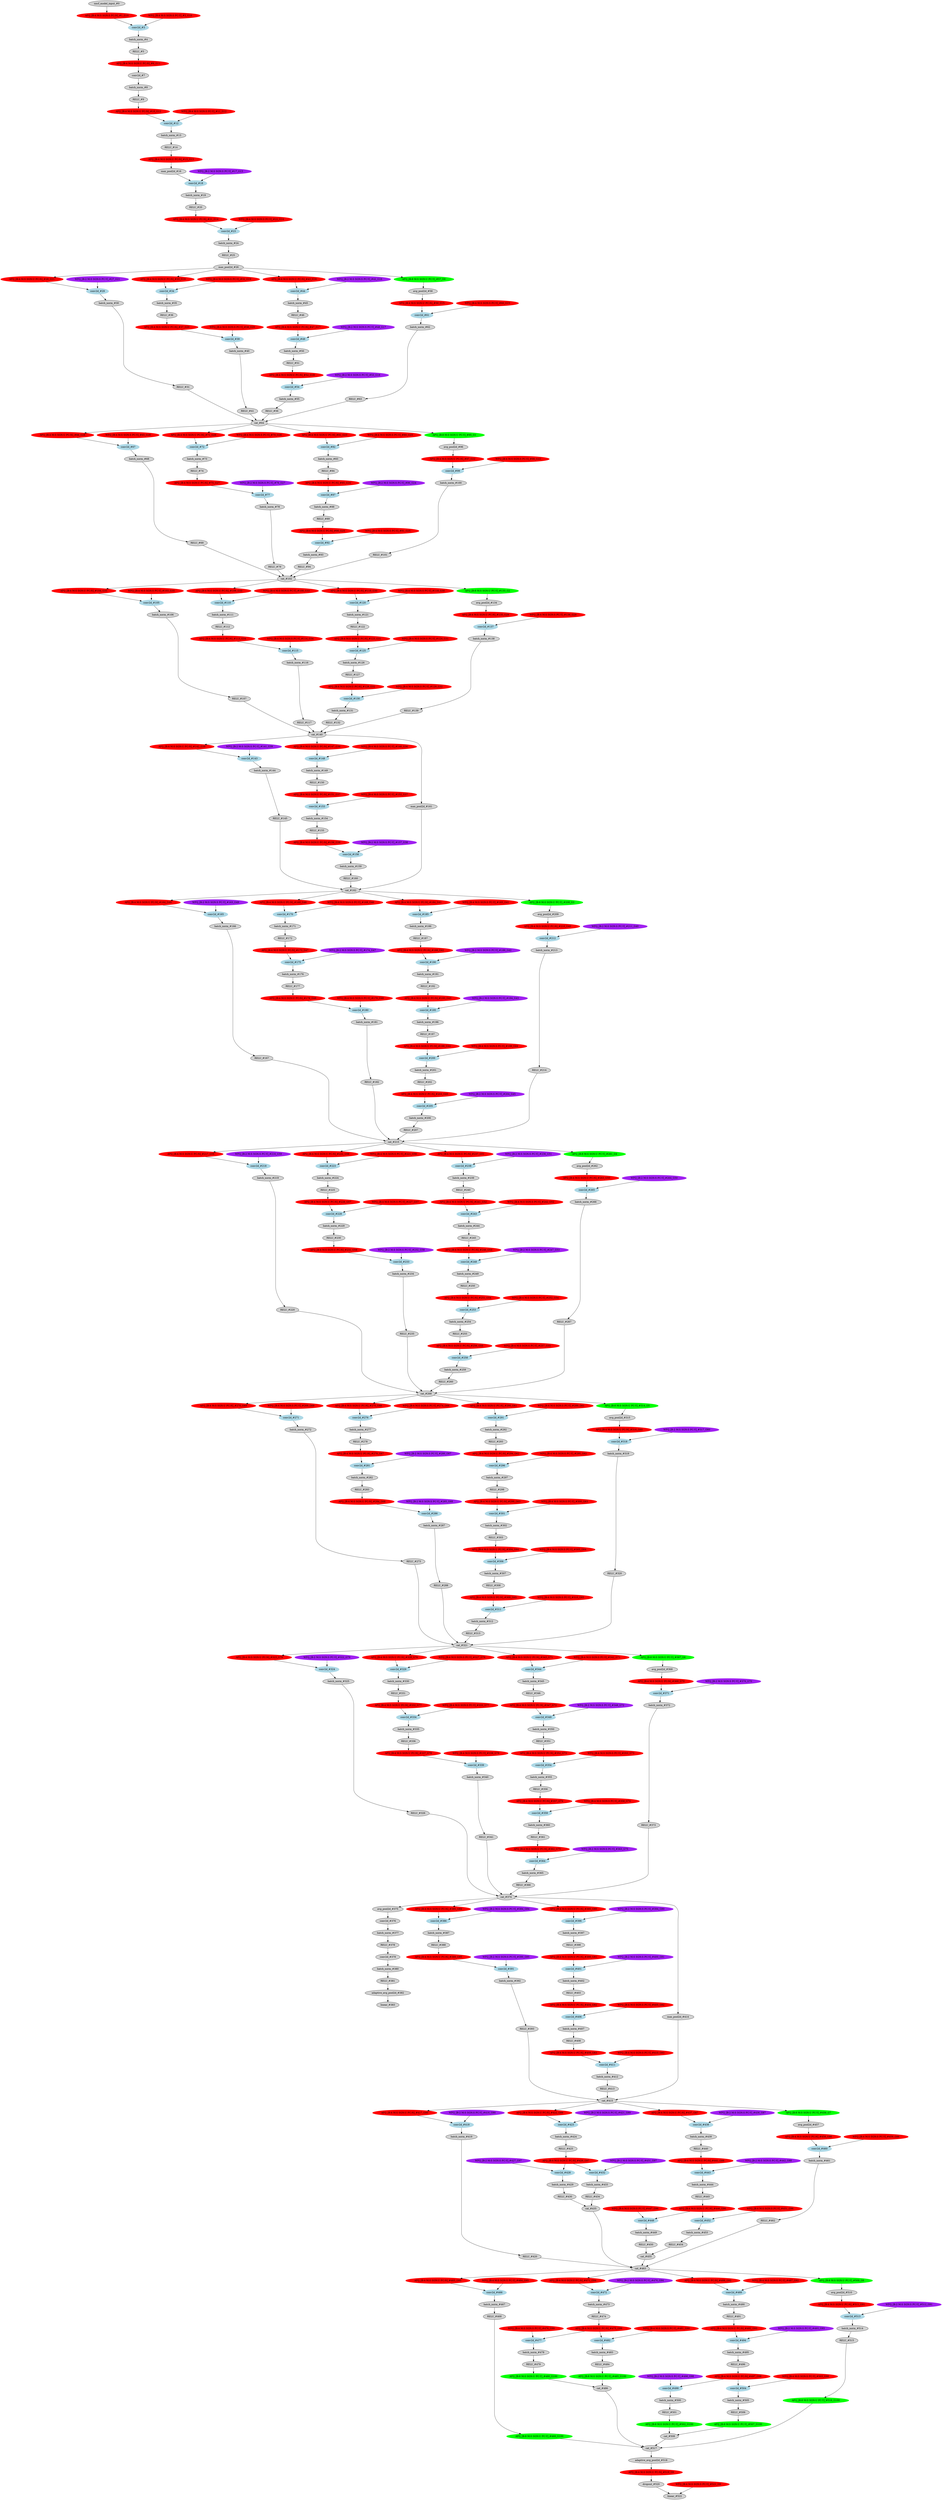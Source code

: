 strict digraph  {
"0 /nncf_model_input" [id=0, label="nncf_model_input_#0", scope="", style=filled, type=nncf_model_input];
"1 SymmetricQuantizer/symmetric_quantize" [color=red, id=1, label="AFQ_[B:4 M:S SGN:S PC:N]_#1_G10", scope=SymmetricQuantizer, style=filled, type=symmetric_quantize];
"2 Inception3/BasicConv2d[Conv2d_1a_3x3]/NNCFConv2d[conv]/ModuleDict[pre_ops]/UpdateWeight[0]/SymmetricQuantizer[op]/symmetric_quantize" [color=red, id=2, label="WFQ_[B:4 M:S SGN:S PC:Y]_#2_G10", scope="Inception3/BasicConv2d[Conv2d_1a_3x3]/NNCFConv2d[conv]/ModuleDict[pre_ops]/UpdateWeight[0]/SymmetricQuantizer[op]", style=filled, type=symmetric_quantize];
"3 Inception3/BasicConv2d[Conv2d_1a_3x3]/NNCFConv2d[conv]/conv2d" [color=lightblue, id=3, label="conv2d_#3", scope="Inception3/BasicConv2d[Conv2d_1a_3x3]/NNCFConv2d[conv]", style=filled, type=conv2d];
"4 Inception3/BasicConv2d[Conv2d_1a_3x3]/BatchNorm2d[bn]/batch_norm" [id=4, label="batch_norm_#4", scope="Inception3/BasicConv2d[Conv2d_1a_3x3]/BatchNorm2d[bn]", style=filled, type=batch_norm];
"5 Inception3/BasicConv2d[Conv2d_1a_3x3]/RELU" [id=5, label="RELU_#5", scope="Inception3/BasicConv2d[Conv2d_1a_3x3]", style=filled, type=RELU];
"6 Inception3/BasicConv2d[Conv2d_1a_3x3]/SymmetricQuantizer/symmetric_quantize" [color=red, id=6, label="AFQ_[B:4 M:S SGN:U PC:N]_#6_G11", scope="Inception3/BasicConv2d[Conv2d_1a_3x3]/SymmetricQuantizer", style=filled, type=symmetric_quantize];
"7 Inception3/BasicConv2d[Conv2d_2a_3x3]/Conv2d[conv]/conv2d" [id=7, label="conv2d_#7", scope="Inception3/BasicConv2d[Conv2d_2a_3x3]/Conv2d[conv]", style=filled, type=conv2d];
"8 Inception3/BasicConv2d[Conv2d_2a_3x3]/BatchNorm2d[bn]/batch_norm" [id=8, label="batch_norm_#8", scope="Inception3/BasicConv2d[Conv2d_2a_3x3]/BatchNorm2d[bn]", style=filled, type=batch_norm];
"9 Inception3/BasicConv2d[Conv2d_2a_3x3]/RELU" [id=9, label="RELU_#9", scope="Inception3/BasicConv2d[Conv2d_2a_3x3]", style=filled, type=RELU];
"10 Inception3/BasicConv2d[Conv2d_2a_3x3]/SymmetricQuantizer/symmetric_quantize" [color=red, id=10, label="AFQ_[B:4 M:S SGN:U PC:N]_#10_G12", scope="Inception3/BasicConv2d[Conv2d_2a_3x3]/SymmetricQuantizer", style=filled, type=symmetric_quantize];
"11 Inception3/BasicConv2d[Conv2d_2b_3x3]/NNCFConv2d[conv]/ModuleDict[pre_ops]/UpdateWeight[0]/SymmetricQuantizer[op]/symmetric_quantize" [color=red, id=11, label="WFQ_[B:4 M:S SGN:S PC:Y]_#11_G12", scope="Inception3/BasicConv2d[Conv2d_2b_3x3]/NNCFConv2d[conv]/ModuleDict[pre_ops]/UpdateWeight[0]/SymmetricQuantizer[op]", style=filled, type=symmetric_quantize];
"12 Inception3/BasicConv2d[Conv2d_2b_3x3]/NNCFConv2d[conv]/conv2d" [color=lightblue, id=12, label="conv2d_#12", scope="Inception3/BasicConv2d[Conv2d_2b_3x3]/NNCFConv2d[conv]", style=filled, type=conv2d];
"13 Inception3/BasicConv2d[Conv2d_2b_3x3]/BatchNorm2d[bn]/batch_norm" [id=13, label="batch_norm_#13", scope="Inception3/BasicConv2d[Conv2d_2b_3x3]/BatchNorm2d[bn]", style=filled, type=batch_norm];
"14 Inception3/BasicConv2d[Conv2d_2b_3x3]/RELU" [id=14, label="RELU_#14", scope="Inception3/BasicConv2d[Conv2d_2b_3x3]", style=filled, type=RELU];
"15 Inception3/BasicConv2d[Conv2d_2b_3x3]/SymmetricQuantizer/symmetric_quantize" [color=red, id=15, label="AFQ_[B:4 M:S SGN:U PC:N]_#15_G13", scope="Inception3/BasicConv2d[Conv2d_2b_3x3]/SymmetricQuantizer", style=filled, type=symmetric_quantize];
"16 Inception3/MaxPool2d[maxpool1]/max_pool2d" [id=16, label="max_pool2d_#16", scope="Inception3/MaxPool2d[maxpool1]", style=filled, type=max_pool2d];
"17 Inception3/BasicConv2d[Conv2d_3b_1x1]/NNCFConv2d[conv]/ModuleDict[pre_ops]/UpdateWeight[0]/SymmetricQuantizer[op]/symmetric_quantize" [color=purple, id=17, label="WFQ_[B:2 M:S SGN:S PC:Y]_#17_G13", scope="Inception3/BasicConv2d[Conv2d_3b_1x1]/NNCFConv2d[conv]/ModuleDict[pre_ops]/UpdateWeight[0]/SymmetricQuantizer[op]", style=filled, type=symmetric_quantize];
"18 Inception3/BasicConv2d[Conv2d_3b_1x1]/NNCFConv2d[conv]/conv2d" [color=lightblue, id=18, label="conv2d_#18", scope="Inception3/BasicConv2d[Conv2d_3b_1x1]/NNCFConv2d[conv]", style=filled, type=conv2d];
"19 Inception3/BasicConv2d[Conv2d_3b_1x1]/BatchNorm2d[bn]/batch_norm" [id=19, label="batch_norm_#19", scope="Inception3/BasicConv2d[Conv2d_3b_1x1]/BatchNorm2d[bn]", style=filled, type=batch_norm];
"20 Inception3/BasicConv2d[Conv2d_3b_1x1]/RELU" [id=20, label="RELU_#20", scope="Inception3/BasicConv2d[Conv2d_3b_1x1]", style=filled, type=RELU];
"21 Inception3/BasicConv2d[Conv2d_3b_1x1]/SymmetricQuantizer/symmetric_quantize" [color=red, id=21, label="AFQ_[B:4 M:S SGN:U PC:N]_#21_G14", scope="Inception3/BasicConv2d[Conv2d_3b_1x1]/SymmetricQuantizer", style=filled, type=symmetric_quantize];
"22 Inception3/BasicConv2d[Conv2d_4a_3x3]/NNCFConv2d[conv]/ModuleDict[pre_ops]/UpdateWeight[0]/SymmetricQuantizer[op]/symmetric_quantize" [color=red, id=22, label="WFQ_[B:4 M:S SGN:S PC:Y]_#22_G14", scope="Inception3/BasicConv2d[Conv2d_4a_3x3]/NNCFConv2d[conv]/ModuleDict[pre_ops]/UpdateWeight[0]/SymmetricQuantizer[op]", style=filled, type=symmetric_quantize];
"23 Inception3/BasicConv2d[Conv2d_4a_3x3]/NNCFConv2d[conv]/conv2d" [color=lightblue, id=23, label="conv2d_#23", scope="Inception3/BasicConv2d[Conv2d_4a_3x3]/NNCFConv2d[conv]", style=filled, type=conv2d];
"24 Inception3/BasicConv2d[Conv2d_4a_3x3]/BatchNorm2d[bn]/batch_norm" [id=24, label="batch_norm_#24", scope="Inception3/BasicConv2d[Conv2d_4a_3x3]/BatchNorm2d[bn]", style=filled, type=batch_norm];
"25 Inception3/BasicConv2d[Conv2d_4a_3x3]/RELU" [id=25, label="RELU_#25", scope="Inception3/BasicConv2d[Conv2d_4a_3x3]", style=filled, type=RELU];
"26 Inception3/MaxPool2d[maxpool2]/max_pool2d" [id=26, label="max_pool2d_#26", scope="Inception3/MaxPool2d[maxpool2]", style=filled, type=max_pool2d];
"27 Inception3/InceptionA[Mixed_5b]/BasicConv2d[branch1x1]/NNCFConv2d[conv]/ModuleDict[pre_ops]/UpdateWeight[0]/SymmetricQuantizer[op]/symmetric_quantize" [color=purple, id=27, label="WFQ_[B:2 M:S SGN:S PC:Y]_#27_G21", scope="Inception3/InceptionA[Mixed_5b]/BasicConv2d[branch1x1]/NNCFConv2d[conv]/ModuleDict[pre_ops]/UpdateWeight[0]/SymmetricQuantizer[op]", style=filled, type=symmetric_quantize];
"28 Inception3/InceptionA[Mixed_5b]/BasicConv2d[branch1x1]/NNCFConv2d[conv]/SymmetricQuantizer/symmetric_quantize" [color=red, id=28, label="AFQ_[B:4 M:S SGN:U PC:N]_#28_G21", scope="Inception3/InceptionA[Mixed_5b]/BasicConv2d[branch1x1]/NNCFConv2d[conv]/SymmetricQuantizer", style=filled, type=symmetric_quantize];
"29 Inception3/InceptionA[Mixed_5b]/BasicConv2d[branch1x1]/NNCFConv2d[conv]/conv2d" [color=lightblue, id=29, label="conv2d_#29", scope="Inception3/InceptionA[Mixed_5b]/BasicConv2d[branch1x1]/NNCFConv2d[conv]", style=filled, type=conv2d];
"30 Inception3/InceptionA[Mixed_5b]/BasicConv2d[branch1x1]/BatchNorm2d[bn]/batch_norm" [id=30, label="batch_norm_#30", scope="Inception3/InceptionA[Mixed_5b]/BasicConv2d[branch1x1]/BatchNorm2d[bn]", style=filled, type=batch_norm];
"31 Inception3/InceptionA[Mixed_5b]/BasicConv2d[branch1x1]/RELU" [id=31, label="RELU_#31", scope="Inception3/InceptionA[Mixed_5b]/BasicConv2d[branch1x1]", style=filled, type=RELU];
"32 Inception3/InceptionA[Mixed_5b]/BasicConv2d[branch5x5_1]/NNCFConv2d[conv]/ModuleDict[pre_ops]/UpdateWeight[0]/SymmetricQuantizer[op]/symmetric_quantize" [color=red, id=32, label="WFQ_[B:4 M:S SGN:S PC:Y]_#32_G19", scope="Inception3/InceptionA[Mixed_5b]/BasicConv2d[branch5x5_1]/NNCFConv2d[conv]/ModuleDict[pre_ops]/UpdateWeight[0]/SymmetricQuantizer[op]", style=filled, type=symmetric_quantize];
"33 Inception3/InceptionA[Mixed_5b]/BasicConv2d[branch5x5_1]/NNCFConv2d[conv]/SymmetricQuantizer/symmetric_quantize" [color=red, id=33, label="AFQ_[B:4 M:S SGN:U PC:N]_#33_G19", scope="Inception3/InceptionA[Mixed_5b]/BasicConv2d[branch5x5_1]/NNCFConv2d[conv]/SymmetricQuantizer", style=filled, type=symmetric_quantize];
"34 Inception3/InceptionA[Mixed_5b]/BasicConv2d[branch5x5_1]/NNCFConv2d[conv]/conv2d" [color=lightblue, id=34, label="conv2d_#34", scope="Inception3/InceptionA[Mixed_5b]/BasicConv2d[branch5x5_1]/NNCFConv2d[conv]", style=filled, type=conv2d];
"35 Inception3/InceptionA[Mixed_5b]/BasicConv2d[branch5x5_1]/BatchNorm2d[bn]/batch_norm" [id=35, label="batch_norm_#35", scope="Inception3/InceptionA[Mixed_5b]/BasicConv2d[branch5x5_1]/BatchNorm2d[bn]", style=filled, type=batch_norm];
"36 Inception3/InceptionA[Mixed_5b]/BasicConv2d[branch5x5_1]/RELU" [id=36, label="RELU_#36", scope="Inception3/InceptionA[Mixed_5b]/BasicConv2d[branch5x5_1]", style=filled, type=RELU];
"37 Inception3/InceptionA[Mixed_5b]/BasicConv2d[branch5x5_1]/SymmetricQuantizer/symmetric_quantize" [color=red, id=37, label="AFQ_[B:4 M:S SGN:U PC:N]_#37_G20", scope="Inception3/InceptionA[Mixed_5b]/BasicConv2d[branch5x5_1]/SymmetricQuantizer", style=filled, type=symmetric_quantize];
"38 Inception3/InceptionA[Mixed_5b]/BasicConv2d[branch5x5_2]/NNCFConv2d[conv]/ModuleDict[pre_ops]/UpdateWeight[0]/SymmetricQuantizer[op]/symmetric_quantize" [color=red, id=38, label="WFQ_[B:4 M:S SGN:S PC:Y]_#38_G20", scope="Inception3/InceptionA[Mixed_5b]/BasicConv2d[branch5x5_2]/NNCFConv2d[conv]/ModuleDict[pre_ops]/UpdateWeight[0]/SymmetricQuantizer[op]", style=filled, type=symmetric_quantize];
"39 Inception3/InceptionA[Mixed_5b]/BasicConv2d[branch5x5_2]/NNCFConv2d[conv]/conv2d" [color=lightblue, id=39, label="conv2d_#39", scope="Inception3/InceptionA[Mixed_5b]/BasicConv2d[branch5x5_2]/NNCFConv2d[conv]", style=filled, type=conv2d];
"40 Inception3/InceptionA[Mixed_5b]/BasicConv2d[branch5x5_2]/BatchNorm2d[bn]/batch_norm" [id=40, label="batch_norm_#40", scope="Inception3/InceptionA[Mixed_5b]/BasicConv2d[branch5x5_2]/BatchNorm2d[bn]", style=filled, type=batch_norm];
"41 Inception3/InceptionA[Mixed_5b]/BasicConv2d[branch5x5_2]/RELU" [id=41, label="RELU_#41", scope="Inception3/InceptionA[Mixed_5b]/BasicConv2d[branch5x5_2]", style=filled, type=RELU];
"42 Inception3/InceptionA[Mixed_5b]/BasicConv2d[branch3x3dbl_1]/NNCFConv2d[conv]/ModuleDict[pre_ops]/UpdateWeight[0]/SymmetricQuantizer[op]/symmetric_quantize" [color=purple, id=42, label="WFQ_[B:2 M:S SGN:S PC:Y]_#42_G16", scope="Inception3/InceptionA[Mixed_5b]/BasicConv2d[branch3x3dbl_1]/NNCFConv2d[conv]/ModuleDict[pre_ops]/UpdateWeight[0]/SymmetricQuantizer[op]", style=filled, type=symmetric_quantize];
"43 Inception3/InceptionA[Mixed_5b]/BasicConv2d[branch3x3dbl_1]/NNCFConv2d[conv]/SymmetricQuantizer/symmetric_quantize" [color=red, id=43, label="AFQ_[B:4 M:S SGN:U PC:N]_#43_G16", scope="Inception3/InceptionA[Mixed_5b]/BasicConv2d[branch3x3dbl_1]/NNCFConv2d[conv]/SymmetricQuantizer", style=filled, type=symmetric_quantize];
"44 Inception3/InceptionA[Mixed_5b]/BasicConv2d[branch3x3dbl_1]/NNCFConv2d[conv]/conv2d" [color=lightblue, id=44, label="conv2d_#44", scope="Inception3/InceptionA[Mixed_5b]/BasicConv2d[branch3x3dbl_1]/NNCFConv2d[conv]", style=filled, type=conv2d];
"45 Inception3/InceptionA[Mixed_5b]/BasicConv2d[branch3x3dbl_1]/BatchNorm2d[bn]/batch_norm" [id=45, label="batch_norm_#45", scope="Inception3/InceptionA[Mixed_5b]/BasicConv2d[branch3x3dbl_1]/BatchNorm2d[bn]", style=filled, type=batch_norm];
"46 Inception3/InceptionA[Mixed_5b]/BasicConv2d[branch3x3dbl_1]/RELU" [id=46, label="RELU_#46", scope="Inception3/InceptionA[Mixed_5b]/BasicConv2d[branch3x3dbl_1]", style=filled, type=RELU];
"47 Inception3/InceptionA[Mixed_5b]/BasicConv2d[branch3x3dbl_1]/SymmetricQuantizer/symmetric_quantize" [color=red, id=47, label="AFQ_[B:4 M:S SGN:U PC:N]_#47_G17", scope="Inception3/InceptionA[Mixed_5b]/BasicConv2d[branch3x3dbl_1]/SymmetricQuantizer", style=filled, type=symmetric_quantize];
"48 Inception3/InceptionA[Mixed_5b]/BasicConv2d[branch3x3dbl_2]/NNCFConv2d[conv]/ModuleDict[pre_ops]/UpdateWeight[0]/SymmetricQuantizer[op]/symmetric_quantize" [color=purple, id=48, label="WFQ_[B:2 M:S SGN:S PC:Y]_#48_G17", scope="Inception3/InceptionA[Mixed_5b]/BasicConv2d[branch3x3dbl_2]/NNCFConv2d[conv]/ModuleDict[pre_ops]/UpdateWeight[0]/SymmetricQuantizer[op]", style=filled, type=symmetric_quantize];
"49 Inception3/InceptionA[Mixed_5b]/BasicConv2d[branch3x3dbl_2]/NNCFConv2d[conv]/conv2d" [color=lightblue, id=49, label="conv2d_#49", scope="Inception3/InceptionA[Mixed_5b]/BasicConv2d[branch3x3dbl_2]/NNCFConv2d[conv]", style=filled, type=conv2d];
"50 Inception3/InceptionA[Mixed_5b]/BasicConv2d[branch3x3dbl_2]/BatchNorm2d[bn]/batch_norm" [id=50, label="batch_norm_#50", scope="Inception3/InceptionA[Mixed_5b]/BasicConv2d[branch3x3dbl_2]/BatchNorm2d[bn]", style=filled, type=batch_norm];
"51 Inception3/InceptionA[Mixed_5b]/BasicConv2d[branch3x3dbl_2]/RELU" [id=51, label="RELU_#51", scope="Inception3/InceptionA[Mixed_5b]/BasicConv2d[branch3x3dbl_2]", style=filled, type=RELU];
"52 Inception3/InceptionA[Mixed_5b]/BasicConv2d[branch3x3dbl_2]/SymmetricQuantizer/symmetric_quantize" [color=red, id=52, label="AFQ_[B:4 M:S SGN:U PC:N]_#52_G18", scope="Inception3/InceptionA[Mixed_5b]/BasicConv2d[branch3x3dbl_2]/SymmetricQuantizer", style=filled, type=symmetric_quantize];
"53 Inception3/InceptionA[Mixed_5b]/BasicConv2d[branch3x3dbl_3]/NNCFConv2d[conv]/ModuleDict[pre_ops]/UpdateWeight[0]/SymmetricQuantizer[op]/symmetric_quantize" [color=purple, id=53, label="WFQ_[B:2 M:S SGN:S PC:Y]_#53_G18", scope="Inception3/InceptionA[Mixed_5b]/BasicConv2d[branch3x3dbl_3]/NNCFConv2d[conv]/ModuleDict[pre_ops]/UpdateWeight[0]/SymmetricQuantizer[op]", style=filled, type=symmetric_quantize];
"54 Inception3/InceptionA[Mixed_5b]/BasicConv2d[branch3x3dbl_3]/NNCFConv2d[conv]/conv2d" [color=lightblue, id=54, label="conv2d_#54", scope="Inception3/InceptionA[Mixed_5b]/BasicConv2d[branch3x3dbl_3]/NNCFConv2d[conv]", style=filled, type=conv2d];
"55 Inception3/InceptionA[Mixed_5b]/BasicConv2d[branch3x3dbl_3]/BatchNorm2d[bn]/batch_norm" [id=55, label="batch_norm_#55", scope="Inception3/InceptionA[Mixed_5b]/BasicConv2d[branch3x3dbl_3]/BatchNorm2d[bn]", style=filled, type=batch_norm];
"56 Inception3/InceptionA[Mixed_5b]/BasicConv2d[branch3x3dbl_3]/RELU" [id=56, label="RELU_#56", scope="Inception3/InceptionA[Mixed_5b]/BasicConv2d[branch3x3dbl_3]", style=filled, type=RELU];
"57 Inception3/InceptionA[Mixed_5b]/SymmetricQuantizer/symmetric_quantize" [color=green, id=57, label="AFQ_[B:8 M:S SGN:U PC:Y]_#57_G0", scope="Inception3/InceptionA[Mixed_5b]/SymmetricQuantizer", style=filled, type=symmetric_quantize];
"58 Inception3/InceptionA[Mixed_5b]/avg_pool2d" [id=58, label="avg_pool2d_#58", scope="Inception3/InceptionA[Mixed_5b]", style=filled, type=avg_pool2d];
"59 Inception3/InceptionA[Mixed_5b]/SymmetricQuantizer/symmetric_quantize" [color=red, id=59, label="AFQ_[B:4 M:S SGN:U PC:N]_#59_G15", scope="Inception3/InceptionA[Mixed_5b]/SymmetricQuantizer", style=filled, type=symmetric_quantize];
"60 Inception3/InceptionA[Mixed_5b]/BasicConv2d[branch_pool]/NNCFConv2d[conv]/ModuleDict[pre_ops]/UpdateWeight[0]/SymmetricQuantizer[op]/symmetric_quantize" [color=red, id=60, label="WFQ_[B:4 M:S SGN:S PC:Y]_#60_G15", scope="Inception3/InceptionA[Mixed_5b]/BasicConv2d[branch_pool]/NNCFConv2d[conv]/ModuleDict[pre_ops]/UpdateWeight[0]/SymmetricQuantizer[op]", style=filled, type=symmetric_quantize];
"61 Inception3/InceptionA[Mixed_5b]/BasicConv2d[branch_pool]/NNCFConv2d[conv]/conv2d" [color=lightblue, id=61, label="conv2d_#61", scope="Inception3/InceptionA[Mixed_5b]/BasicConv2d[branch_pool]/NNCFConv2d[conv]", style=filled, type=conv2d];
"62 Inception3/InceptionA[Mixed_5b]/BasicConv2d[branch_pool]/BatchNorm2d[bn]/batch_norm" [id=62, label="batch_norm_#62", scope="Inception3/InceptionA[Mixed_5b]/BasicConv2d[branch_pool]/BatchNorm2d[bn]", style=filled, type=batch_norm];
"63 Inception3/InceptionA[Mixed_5b]/BasicConv2d[branch_pool]/RELU" [id=63, label="RELU_#63", scope="Inception3/InceptionA[Mixed_5b]/BasicConv2d[branch_pool]", style=filled, type=RELU];
"64 Inception3/InceptionA[Mixed_5b]/cat" [id=64, label="cat_#64", scope="Inception3/InceptionA[Mixed_5b]", style=filled, type=cat];
"65 Inception3/InceptionA[Mixed_5c]/BasicConv2d[branch1x1]/NNCFConv2d[conv]/ModuleDict[pre_ops]/UpdateWeight[0]/SymmetricQuantizer[op]/symmetric_quantize" [color=red, id=65, label="WFQ_[B:4 M:S SGN:S PC:Y]_#65_G28", scope="Inception3/InceptionA[Mixed_5c]/BasicConv2d[branch1x1]/NNCFConv2d[conv]/ModuleDict[pre_ops]/UpdateWeight[0]/SymmetricQuantizer[op]", style=filled, type=symmetric_quantize];
"66 Inception3/InceptionA[Mixed_5c]/BasicConv2d[branch1x1]/NNCFConv2d[conv]/SymmetricQuantizer/symmetric_quantize" [color=red, id=66, label="AFQ_[B:4 M:S SGN:U PC:N]_#66_G28", scope="Inception3/InceptionA[Mixed_5c]/BasicConv2d[branch1x1]/NNCFConv2d[conv]/SymmetricQuantizer", style=filled, type=symmetric_quantize];
"67 Inception3/InceptionA[Mixed_5c]/BasicConv2d[branch1x1]/NNCFConv2d[conv]/conv2d" [color=lightblue, id=67, label="conv2d_#67", scope="Inception3/InceptionA[Mixed_5c]/BasicConv2d[branch1x1]/NNCFConv2d[conv]", style=filled, type=conv2d];
"68 Inception3/InceptionA[Mixed_5c]/BasicConv2d[branch1x1]/BatchNorm2d[bn]/batch_norm" [id=68, label="batch_norm_#68", scope="Inception3/InceptionA[Mixed_5c]/BasicConv2d[branch1x1]/BatchNorm2d[bn]", style=filled, type=batch_norm];
"69 Inception3/InceptionA[Mixed_5c]/BasicConv2d[branch1x1]/RELU" [id=69, label="RELU_#69", scope="Inception3/InceptionA[Mixed_5c]/BasicConv2d[branch1x1]", style=filled, type=RELU];
"70 Inception3/InceptionA[Mixed_5c]/BasicConv2d[branch5x5_1]/NNCFConv2d[conv]/ModuleDict[pre_ops]/UpdateWeight[0]/SymmetricQuantizer[op]/symmetric_quantize" [color=red, id=70, label="WFQ_[B:4 M:S SGN:S PC:Y]_#70_G26", scope="Inception3/InceptionA[Mixed_5c]/BasicConv2d[branch5x5_1]/NNCFConv2d[conv]/ModuleDict[pre_ops]/UpdateWeight[0]/SymmetricQuantizer[op]", style=filled, type=symmetric_quantize];
"71 Inception3/InceptionA[Mixed_5c]/BasicConv2d[branch5x5_1]/NNCFConv2d[conv]/SymmetricQuantizer/symmetric_quantize" [color=red, id=71, label="AFQ_[B:4 M:S SGN:U PC:N]_#71_G26", scope="Inception3/InceptionA[Mixed_5c]/BasicConv2d[branch5x5_1]/NNCFConv2d[conv]/SymmetricQuantizer", style=filled, type=symmetric_quantize];
"72 Inception3/InceptionA[Mixed_5c]/BasicConv2d[branch5x5_1]/NNCFConv2d[conv]/conv2d" [color=lightblue, id=72, label="conv2d_#72", scope="Inception3/InceptionA[Mixed_5c]/BasicConv2d[branch5x5_1]/NNCFConv2d[conv]", style=filled, type=conv2d];
"73 Inception3/InceptionA[Mixed_5c]/BasicConv2d[branch5x5_1]/BatchNorm2d[bn]/batch_norm" [id=73, label="batch_norm_#73", scope="Inception3/InceptionA[Mixed_5c]/BasicConv2d[branch5x5_1]/BatchNorm2d[bn]", style=filled, type=batch_norm];
"74 Inception3/InceptionA[Mixed_5c]/BasicConv2d[branch5x5_1]/RELU" [id=74, label="RELU_#74", scope="Inception3/InceptionA[Mixed_5c]/BasicConv2d[branch5x5_1]", style=filled, type=RELU];
"75 Inception3/InceptionA[Mixed_5c]/BasicConv2d[branch5x5_1]/SymmetricQuantizer/symmetric_quantize" [color=red, id=75, label="AFQ_[B:4 M:S SGN:U PC:N]_#75_G27", scope="Inception3/InceptionA[Mixed_5c]/BasicConv2d[branch5x5_1]/SymmetricQuantizer", style=filled, type=symmetric_quantize];
"76 Inception3/InceptionA[Mixed_5c]/BasicConv2d[branch5x5_2]/NNCFConv2d[conv]/ModuleDict[pre_ops]/UpdateWeight[0]/SymmetricQuantizer[op]/symmetric_quantize" [color=purple, id=76, label="WFQ_[B:2 M:S SGN:S PC:Y]_#76_G27", scope="Inception3/InceptionA[Mixed_5c]/BasicConv2d[branch5x5_2]/NNCFConv2d[conv]/ModuleDict[pre_ops]/UpdateWeight[0]/SymmetricQuantizer[op]", style=filled, type=symmetric_quantize];
"77 Inception3/InceptionA[Mixed_5c]/BasicConv2d[branch5x5_2]/NNCFConv2d[conv]/conv2d" [color=lightblue, id=77, label="conv2d_#77", scope="Inception3/InceptionA[Mixed_5c]/BasicConv2d[branch5x5_2]/NNCFConv2d[conv]", style=filled, type=conv2d];
"78 Inception3/InceptionA[Mixed_5c]/BasicConv2d[branch5x5_2]/BatchNorm2d[bn]/batch_norm" [id=78, label="batch_norm_#78", scope="Inception3/InceptionA[Mixed_5c]/BasicConv2d[branch5x5_2]/BatchNorm2d[bn]", style=filled, type=batch_norm];
"79 Inception3/InceptionA[Mixed_5c]/BasicConv2d[branch5x5_2]/RELU" [id=79, label="RELU_#79", scope="Inception3/InceptionA[Mixed_5c]/BasicConv2d[branch5x5_2]", style=filled, type=RELU];
"80 Inception3/InceptionA[Mixed_5c]/BasicConv2d[branch3x3dbl_1]/NNCFConv2d[conv]/ModuleDict[pre_ops]/UpdateWeight[0]/SymmetricQuantizer[op]/symmetric_quantize" [color=red, id=80, label="WFQ_[B:4 M:S SGN:S PC:Y]_#80_G23", scope="Inception3/InceptionA[Mixed_5c]/BasicConv2d[branch3x3dbl_1]/NNCFConv2d[conv]/ModuleDict[pre_ops]/UpdateWeight[0]/SymmetricQuantizer[op]", style=filled, type=symmetric_quantize];
"81 Inception3/InceptionA[Mixed_5c]/BasicConv2d[branch3x3dbl_1]/NNCFConv2d[conv]/SymmetricQuantizer/symmetric_quantize" [color=red, id=81, label="AFQ_[B:4 M:S SGN:U PC:N]_#81_G23", scope="Inception3/InceptionA[Mixed_5c]/BasicConv2d[branch3x3dbl_1]/NNCFConv2d[conv]/SymmetricQuantizer", style=filled, type=symmetric_quantize];
"82 Inception3/InceptionA[Mixed_5c]/BasicConv2d[branch3x3dbl_1]/NNCFConv2d[conv]/conv2d" [color=lightblue, id=82, label="conv2d_#82", scope="Inception3/InceptionA[Mixed_5c]/BasicConv2d[branch3x3dbl_1]/NNCFConv2d[conv]", style=filled, type=conv2d];
"83 Inception3/InceptionA[Mixed_5c]/BasicConv2d[branch3x3dbl_1]/BatchNorm2d[bn]/batch_norm" [id=83, label="batch_norm_#83", scope="Inception3/InceptionA[Mixed_5c]/BasicConv2d[branch3x3dbl_1]/BatchNorm2d[bn]", style=filled, type=batch_norm];
"84 Inception3/InceptionA[Mixed_5c]/BasicConv2d[branch3x3dbl_1]/RELU" [id=84, label="RELU_#84", scope="Inception3/InceptionA[Mixed_5c]/BasicConv2d[branch3x3dbl_1]", style=filled, type=RELU];
"85 Inception3/InceptionA[Mixed_5c]/BasicConv2d[branch3x3dbl_1]/SymmetricQuantizer/symmetric_quantize" [color=red, id=85, label="AFQ_[B:4 M:S SGN:U PC:N]_#85_G24", scope="Inception3/InceptionA[Mixed_5c]/BasicConv2d[branch3x3dbl_1]/SymmetricQuantizer", style=filled, type=symmetric_quantize];
"86 Inception3/InceptionA[Mixed_5c]/BasicConv2d[branch3x3dbl_2]/NNCFConv2d[conv]/ModuleDict[pre_ops]/UpdateWeight[0]/SymmetricQuantizer[op]/symmetric_quantize" [color=purple, id=86, label="WFQ_[B:2 M:S SGN:S PC:Y]_#86_G24", scope="Inception3/InceptionA[Mixed_5c]/BasicConv2d[branch3x3dbl_2]/NNCFConv2d[conv]/ModuleDict[pre_ops]/UpdateWeight[0]/SymmetricQuantizer[op]", style=filled, type=symmetric_quantize];
"87 Inception3/InceptionA[Mixed_5c]/BasicConv2d[branch3x3dbl_2]/NNCFConv2d[conv]/conv2d" [color=lightblue, id=87, label="conv2d_#87", scope="Inception3/InceptionA[Mixed_5c]/BasicConv2d[branch3x3dbl_2]/NNCFConv2d[conv]", style=filled, type=conv2d];
"88 Inception3/InceptionA[Mixed_5c]/BasicConv2d[branch3x3dbl_2]/BatchNorm2d[bn]/batch_norm" [id=88, label="batch_norm_#88", scope="Inception3/InceptionA[Mixed_5c]/BasicConv2d[branch3x3dbl_2]/BatchNorm2d[bn]", style=filled, type=batch_norm];
"89 Inception3/InceptionA[Mixed_5c]/BasicConv2d[branch3x3dbl_2]/RELU" [id=89, label="RELU_#89", scope="Inception3/InceptionA[Mixed_5c]/BasicConv2d[branch3x3dbl_2]", style=filled, type=RELU];
"90 Inception3/InceptionA[Mixed_5c]/BasicConv2d[branch3x3dbl_2]/SymmetricQuantizer/symmetric_quantize" [color=red, id=90, label="AFQ_[B:4 M:S SGN:U PC:N]_#90_G25", scope="Inception3/InceptionA[Mixed_5c]/BasicConv2d[branch3x3dbl_2]/SymmetricQuantizer", style=filled, type=symmetric_quantize];
"91 Inception3/InceptionA[Mixed_5c]/BasicConv2d[branch3x3dbl_3]/NNCFConv2d[conv]/ModuleDict[pre_ops]/UpdateWeight[0]/SymmetricQuantizer[op]/symmetric_quantize" [color=red, id=91, label="WFQ_[B:4 M:S SGN:S PC:Y]_#91_G25", scope="Inception3/InceptionA[Mixed_5c]/BasicConv2d[branch3x3dbl_3]/NNCFConv2d[conv]/ModuleDict[pre_ops]/UpdateWeight[0]/SymmetricQuantizer[op]", style=filled, type=symmetric_quantize];
"92 Inception3/InceptionA[Mixed_5c]/BasicConv2d[branch3x3dbl_3]/NNCFConv2d[conv]/conv2d" [color=lightblue, id=92, label="conv2d_#92", scope="Inception3/InceptionA[Mixed_5c]/BasicConv2d[branch3x3dbl_3]/NNCFConv2d[conv]", style=filled, type=conv2d];
"93 Inception3/InceptionA[Mixed_5c]/BasicConv2d[branch3x3dbl_3]/BatchNorm2d[bn]/batch_norm" [id=93, label="batch_norm_#93", scope="Inception3/InceptionA[Mixed_5c]/BasicConv2d[branch3x3dbl_3]/BatchNorm2d[bn]", style=filled, type=batch_norm];
"94 Inception3/InceptionA[Mixed_5c]/BasicConv2d[branch3x3dbl_3]/RELU" [id=94, label="RELU_#94", scope="Inception3/InceptionA[Mixed_5c]/BasicConv2d[branch3x3dbl_3]", style=filled, type=RELU];
"95 Inception3/InceptionA[Mixed_5c]/SymmetricQuantizer/symmetric_quantize" [color=green, id=95, label="AFQ_[B:8 M:S SGN:U PC:Y]_#95_G1", scope="Inception3/InceptionA[Mixed_5c]/SymmetricQuantizer", style=filled, type=symmetric_quantize];
"96 Inception3/InceptionA[Mixed_5c]/avg_pool2d" [id=96, label="avg_pool2d_#96", scope="Inception3/InceptionA[Mixed_5c]", style=filled, type=avg_pool2d];
"97 Inception3/InceptionA[Mixed_5c]/SymmetricQuantizer/symmetric_quantize" [color=red, id=97, label="AFQ_[B:4 M:S SGN:U PC:N]_#97_G22", scope="Inception3/InceptionA[Mixed_5c]/SymmetricQuantizer", style=filled, type=symmetric_quantize];
"98 Inception3/InceptionA[Mixed_5c]/BasicConv2d[branch_pool]/NNCFConv2d[conv]/ModuleDict[pre_ops]/UpdateWeight[0]/SymmetricQuantizer[op]/symmetric_quantize" [color=red, id=98, label="WFQ_[B:4 M:S SGN:S PC:Y]_#98_G22", scope="Inception3/InceptionA[Mixed_5c]/BasicConv2d[branch_pool]/NNCFConv2d[conv]/ModuleDict[pre_ops]/UpdateWeight[0]/SymmetricQuantizer[op]", style=filled, type=symmetric_quantize];
"99 Inception3/InceptionA[Mixed_5c]/BasicConv2d[branch_pool]/NNCFConv2d[conv]/conv2d" [color=lightblue, id=99, label="conv2d_#99", scope="Inception3/InceptionA[Mixed_5c]/BasicConv2d[branch_pool]/NNCFConv2d[conv]", style=filled, type=conv2d];
"100 Inception3/InceptionA[Mixed_5c]/BasicConv2d[branch_pool]/BatchNorm2d[bn]/batch_norm" [id=100, label="batch_norm_#100", scope="Inception3/InceptionA[Mixed_5c]/BasicConv2d[branch_pool]/BatchNorm2d[bn]", style=filled, type=batch_norm];
"101 Inception3/InceptionA[Mixed_5c]/BasicConv2d[branch_pool]/RELU" [id=101, label="RELU_#101", scope="Inception3/InceptionA[Mixed_5c]/BasicConv2d[branch_pool]", style=filled, type=RELU];
"102 Inception3/InceptionA[Mixed_5c]/cat" [id=102, label="cat_#102", scope="Inception3/InceptionA[Mixed_5c]", style=filled, type=cat];
"103 Inception3/InceptionA[Mixed_5d]/BasicConv2d[branch1x1]/NNCFConv2d[conv]/ModuleDict[pre_ops]/UpdateWeight[0]/SymmetricQuantizer[op]/symmetric_quantize" [color=red, id=103, label="WFQ_[B:4 M:S SGN:S PC:Y]_#103_G35", scope="Inception3/InceptionA[Mixed_5d]/BasicConv2d[branch1x1]/NNCFConv2d[conv]/ModuleDict[pre_ops]/UpdateWeight[0]/SymmetricQuantizer[op]", style=filled, type=symmetric_quantize];
"104 Inception3/InceptionA[Mixed_5d]/BasicConv2d[branch1x1]/NNCFConv2d[conv]/SymmetricQuantizer/symmetric_quantize" [color=red, id=104, label="AFQ_[B:4 M:S SGN:U PC:N]_#104_G35", scope="Inception3/InceptionA[Mixed_5d]/BasicConv2d[branch1x1]/NNCFConv2d[conv]/SymmetricQuantizer", style=filled, type=symmetric_quantize];
"105 Inception3/InceptionA[Mixed_5d]/BasicConv2d[branch1x1]/NNCFConv2d[conv]/conv2d" [color=lightblue, id=105, label="conv2d_#105", scope="Inception3/InceptionA[Mixed_5d]/BasicConv2d[branch1x1]/NNCFConv2d[conv]", style=filled, type=conv2d];
"106 Inception3/InceptionA[Mixed_5d]/BasicConv2d[branch1x1]/BatchNorm2d[bn]/batch_norm" [id=106, label="batch_norm_#106", scope="Inception3/InceptionA[Mixed_5d]/BasicConv2d[branch1x1]/BatchNorm2d[bn]", style=filled, type=batch_norm];
"107 Inception3/InceptionA[Mixed_5d]/BasicConv2d[branch1x1]/RELU" [id=107, label="RELU_#107", scope="Inception3/InceptionA[Mixed_5d]/BasicConv2d[branch1x1]", style=filled, type=RELU];
"108 Inception3/InceptionA[Mixed_5d]/BasicConv2d[branch5x5_1]/NNCFConv2d[conv]/ModuleDict[pre_ops]/UpdateWeight[0]/SymmetricQuantizer[op]/symmetric_quantize" [color=red, id=108, label="WFQ_[B:4 M:S SGN:S PC:Y]_#108_G33", scope="Inception3/InceptionA[Mixed_5d]/BasicConv2d[branch5x5_1]/NNCFConv2d[conv]/ModuleDict[pre_ops]/UpdateWeight[0]/SymmetricQuantizer[op]", style=filled, type=symmetric_quantize];
"109 Inception3/InceptionA[Mixed_5d]/BasicConv2d[branch5x5_1]/NNCFConv2d[conv]/SymmetricQuantizer/symmetric_quantize" [color=red, id=109, label="AFQ_[B:4 M:S SGN:U PC:N]_#109_G33", scope="Inception3/InceptionA[Mixed_5d]/BasicConv2d[branch5x5_1]/NNCFConv2d[conv]/SymmetricQuantizer", style=filled, type=symmetric_quantize];
"110 Inception3/InceptionA[Mixed_5d]/BasicConv2d[branch5x5_1]/NNCFConv2d[conv]/conv2d" [color=lightblue, id=110, label="conv2d_#110", scope="Inception3/InceptionA[Mixed_5d]/BasicConv2d[branch5x5_1]/NNCFConv2d[conv]", style=filled, type=conv2d];
"111 Inception3/InceptionA[Mixed_5d]/BasicConv2d[branch5x5_1]/BatchNorm2d[bn]/batch_norm" [id=111, label="batch_norm_#111", scope="Inception3/InceptionA[Mixed_5d]/BasicConv2d[branch5x5_1]/BatchNorm2d[bn]", style=filled, type=batch_norm];
"112 Inception3/InceptionA[Mixed_5d]/BasicConv2d[branch5x5_1]/RELU" [id=112, label="RELU_#112", scope="Inception3/InceptionA[Mixed_5d]/BasicConv2d[branch5x5_1]", style=filled, type=RELU];
"113 Inception3/InceptionA[Mixed_5d]/BasicConv2d[branch5x5_1]/SymmetricQuantizer/symmetric_quantize" [color=red, id=113, label="AFQ_[B:4 M:S SGN:U PC:N]_#113_G34", scope="Inception3/InceptionA[Mixed_5d]/BasicConv2d[branch5x5_1]/SymmetricQuantizer", style=filled, type=symmetric_quantize];
"114 Inception3/InceptionA[Mixed_5d]/BasicConv2d[branch5x5_2]/NNCFConv2d[conv]/ModuleDict[pre_ops]/UpdateWeight[0]/SymmetricQuantizer[op]/symmetric_quantize" [color=red, id=114, label="WFQ_[B:4 M:S SGN:S PC:Y]_#114_G34", scope="Inception3/InceptionA[Mixed_5d]/BasicConv2d[branch5x5_2]/NNCFConv2d[conv]/ModuleDict[pre_ops]/UpdateWeight[0]/SymmetricQuantizer[op]", style=filled, type=symmetric_quantize];
"115 Inception3/InceptionA[Mixed_5d]/BasicConv2d[branch5x5_2]/NNCFConv2d[conv]/conv2d" [color=lightblue, id=115, label="conv2d_#115", scope="Inception3/InceptionA[Mixed_5d]/BasicConv2d[branch5x5_2]/NNCFConv2d[conv]", style=filled, type=conv2d];
"116 Inception3/InceptionA[Mixed_5d]/BasicConv2d[branch5x5_2]/BatchNorm2d[bn]/batch_norm" [id=116, label="batch_norm_#116", scope="Inception3/InceptionA[Mixed_5d]/BasicConv2d[branch5x5_2]/BatchNorm2d[bn]", style=filled, type=batch_norm];
"117 Inception3/InceptionA[Mixed_5d]/BasicConv2d[branch5x5_2]/RELU" [id=117, label="RELU_#117", scope="Inception3/InceptionA[Mixed_5d]/BasicConv2d[branch5x5_2]", style=filled, type=RELU];
"118 Inception3/InceptionA[Mixed_5d]/BasicConv2d[branch3x3dbl_1]/NNCFConv2d[conv]/ModuleDict[pre_ops]/UpdateWeight[0]/SymmetricQuantizer[op]/symmetric_quantize" [color=red, id=118, label="WFQ_[B:4 M:S SGN:S PC:Y]_#118_G30", scope="Inception3/InceptionA[Mixed_5d]/BasicConv2d[branch3x3dbl_1]/NNCFConv2d[conv]/ModuleDict[pre_ops]/UpdateWeight[0]/SymmetricQuantizer[op]", style=filled, type=symmetric_quantize];
"119 Inception3/InceptionA[Mixed_5d]/BasicConv2d[branch3x3dbl_1]/NNCFConv2d[conv]/SymmetricQuantizer/symmetric_quantize" [color=red, id=119, label="AFQ_[B:4 M:S SGN:U PC:N]_#119_G30", scope="Inception3/InceptionA[Mixed_5d]/BasicConv2d[branch3x3dbl_1]/NNCFConv2d[conv]/SymmetricQuantizer", style=filled, type=symmetric_quantize];
"120 Inception3/InceptionA[Mixed_5d]/BasicConv2d[branch3x3dbl_1]/NNCFConv2d[conv]/conv2d" [color=lightblue, id=120, label="conv2d_#120", scope="Inception3/InceptionA[Mixed_5d]/BasicConv2d[branch3x3dbl_1]/NNCFConv2d[conv]", style=filled, type=conv2d];
"121 Inception3/InceptionA[Mixed_5d]/BasicConv2d[branch3x3dbl_1]/BatchNorm2d[bn]/batch_norm" [id=121, label="batch_norm_#121", scope="Inception3/InceptionA[Mixed_5d]/BasicConv2d[branch3x3dbl_1]/BatchNorm2d[bn]", style=filled, type=batch_norm];
"122 Inception3/InceptionA[Mixed_5d]/BasicConv2d[branch3x3dbl_1]/RELU" [id=122, label="RELU_#122", scope="Inception3/InceptionA[Mixed_5d]/BasicConv2d[branch3x3dbl_1]", style=filled, type=RELU];
"123 Inception3/InceptionA[Mixed_5d]/BasicConv2d[branch3x3dbl_1]/SymmetricQuantizer/symmetric_quantize" [color=red, id=123, label="AFQ_[B:4 M:S SGN:U PC:N]_#123_G31", scope="Inception3/InceptionA[Mixed_5d]/BasicConv2d[branch3x3dbl_1]/SymmetricQuantizer", style=filled, type=symmetric_quantize];
"124 Inception3/InceptionA[Mixed_5d]/BasicConv2d[branch3x3dbl_2]/NNCFConv2d[conv]/ModuleDict[pre_ops]/UpdateWeight[0]/SymmetricQuantizer[op]/symmetric_quantize" [color=red, id=124, label="WFQ_[B:4 M:S SGN:S PC:Y]_#124_G31", scope="Inception3/InceptionA[Mixed_5d]/BasicConv2d[branch3x3dbl_2]/NNCFConv2d[conv]/ModuleDict[pre_ops]/UpdateWeight[0]/SymmetricQuantizer[op]", style=filled, type=symmetric_quantize];
"125 Inception3/InceptionA[Mixed_5d]/BasicConv2d[branch3x3dbl_2]/NNCFConv2d[conv]/conv2d" [color=lightblue, id=125, label="conv2d_#125", scope="Inception3/InceptionA[Mixed_5d]/BasicConv2d[branch3x3dbl_2]/NNCFConv2d[conv]", style=filled, type=conv2d];
"126 Inception3/InceptionA[Mixed_5d]/BasicConv2d[branch3x3dbl_2]/BatchNorm2d[bn]/batch_norm" [id=126, label="batch_norm_#126", scope="Inception3/InceptionA[Mixed_5d]/BasicConv2d[branch3x3dbl_2]/BatchNorm2d[bn]", style=filled, type=batch_norm];
"127 Inception3/InceptionA[Mixed_5d]/BasicConv2d[branch3x3dbl_2]/RELU" [id=127, label="RELU_#127", scope="Inception3/InceptionA[Mixed_5d]/BasicConv2d[branch3x3dbl_2]", style=filled, type=RELU];
"128 Inception3/InceptionA[Mixed_5d]/BasicConv2d[branch3x3dbl_2]/SymmetricQuantizer/symmetric_quantize" [color=red, id=128, label="AFQ_[B:4 M:S SGN:U PC:N]_#128_G32", scope="Inception3/InceptionA[Mixed_5d]/BasicConv2d[branch3x3dbl_2]/SymmetricQuantizer", style=filled, type=symmetric_quantize];
"129 Inception3/InceptionA[Mixed_5d]/BasicConv2d[branch3x3dbl_3]/NNCFConv2d[conv]/ModuleDict[pre_ops]/UpdateWeight[0]/SymmetricQuantizer[op]/symmetric_quantize" [color=red, id=129, label="WFQ_[B:4 M:S SGN:S PC:Y]_#129_G32", scope="Inception3/InceptionA[Mixed_5d]/BasicConv2d[branch3x3dbl_3]/NNCFConv2d[conv]/ModuleDict[pre_ops]/UpdateWeight[0]/SymmetricQuantizer[op]", style=filled, type=symmetric_quantize];
"130 Inception3/InceptionA[Mixed_5d]/BasicConv2d[branch3x3dbl_3]/NNCFConv2d[conv]/conv2d" [color=lightblue, id=130, label="conv2d_#130", scope="Inception3/InceptionA[Mixed_5d]/BasicConv2d[branch3x3dbl_3]/NNCFConv2d[conv]", style=filled, type=conv2d];
"131 Inception3/InceptionA[Mixed_5d]/BasicConv2d[branch3x3dbl_3]/BatchNorm2d[bn]/batch_norm" [id=131, label="batch_norm_#131", scope="Inception3/InceptionA[Mixed_5d]/BasicConv2d[branch3x3dbl_3]/BatchNorm2d[bn]", style=filled, type=batch_norm];
"132 Inception3/InceptionA[Mixed_5d]/BasicConv2d[branch3x3dbl_3]/RELU" [id=132, label="RELU_#132", scope="Inception3/InceptionA[Mixed_5d]/BasicConv2d[branch3x3dbl_3]", style=filled, type=RELU];
"133 Inception3/InceptionA[Mixed_5d]/SymmetricQuantizer/symmetric_quantize" [color=green, id=133, label="AFQ_[B:8 M:S SGN:U PC:Y]_#133_G2", scope="Inception3/InceptionA[Mixed_5d]/SymmetricQuantizer", style=filled, type=symmetric_quantize];
"134 Inception3/InceptionA[Mixed_5d]/avg_pool2d" [id=134, label="avg_pool2d_#134", scope="Inception3/InceptionA[Mixed_5d]", style=filled, type=avg_pool2d];
"135 Inception3/InceptionA[Mixed_5d]/SymmetricQuantizer/symmetric_quantize" [color=red, id=135, label="AFQ_[B:4 M:S SGN:U PC:N]_#135_G29", scope="Inception3/InceptionA[Mixed_5d]/SymmetricQuantizer", style=filled, type=symmetric_quantize];
"136 Inception3/InceptionA[Mixed_5d]/BasicConv2d[branch_pool]/NNCFConv2d[conv]/ModuleDict[pre_ops]/UpdateWeight[0]/SymmetricQuantizer[op]/symmetric_quantize" [color=red, id=136, label="WFQ_[B:4 M:S SGN:S PC:Y]_#136_G29", scope="Inception3/InceptionA[Mixed_5d]/BasicConv2d[branch_pool]/NNCFConv2d[conv]/ModuleDict[pre_ops]/UpdateWeight[0]/SymmetricQuantizer[op]", style=filled, type=symmetric_quantize];
"137 Inception3/InceptionA[Mixed_5d]/BasicConv2d[branch_pool]/NNCFConv2d[conv]/conv2d" [color=lightblue, id=137, label="conv2d_#137", scope="Inception3/InceptionA[Mixed_5d]/BasicConv2d[branch_pool]/NNCFConv2d[conv]", style=filled, type=conv2d];
"138 Inception3/InceptionA[Mixed_5d]/BasicConv2d[branch_pool]/BatchNorm2d[bn]/batch_norm" [id=138, label="batch_norm_#138", scope="Inception3/InceptionA[Mixed_5d]/BasicConv2d[branch_pool]/BatchNorm2d[bn]", style=filled, type=batch_norm];
"139 Inception3/InceptionA[Mixed_5d]/BasicConv2d[branch_pool]/RELU" [id=139, label="RELU_#139", scope="Inception3/InceptionA[Mixed_5d]/BasicConv2d[branch_pool]", style=filled, type=RELU];
"140 Inception3/InceptionA[Mixed_5d]/cat" [id=140, label="cat_#140", scope="Inception3/InceptionA[Mixed_5d]", style=filled, type=cat];
"141 Inception3/InceptionB[Mixed_6a]/BasicConv2d[branch3x3]/NNCFConv2d[conv]/ModuleDict[pre_ops]/UpdateWeight[0]/SymmetricQuantizer[op]/symmetric_quantize" [color=purple, id=141, label="WFQ_[B:2 M:S SGN:S PC:Y]_#141_G39", scope="Inception3/InceptionB[Mixed_6a]/BasicConv2d[branch3x3]/NNCFConv2d[conv]/ModuleDict[pre_ops]/UpdateWeight[0]/SymmetricQuantizer[op]", style=filled, type=symmetric_quantize];
"142 Inception3/InceptionB[Mixed_6a]/BasicConv2d[branch3x3]/NNCFConv2d[conv]/SymmetricQuantizer/symmetric_quantize" [color=red, id=142, label="AFQ_[B:4 M:S SGN:U PC:N]_#142_G39", scope="Inception3/InceptionB[Mixed_6a]/BasicConv2d[branch3x3]/NNCFConv2d[conv]/SymmetricQuantizer", style=filled, type=symmetric_quantize];
"143 Inception3/InceptionB[Mixed_6a]/BasicConv2d[branch3x3]/NNCFConv2d[conv]/conv2d" [color=lightblue, id=143, label="conv2d_#143", scope="Inception3/InceptionB[Mixed_6a]/BasicConv2d[branch3x3]/NNCFConv2d[conv]", style=filled, type=conv2d];
"144 Inception3/InceptionB[Mixed_6a]/BasicConv2d[branch3x3]/BatchNorm2d[bn]/batch_norm" [id=144, label="batch_norm_#144", scope="Inception3/InceptionB[Mixed_6a]/BasicConv2d[branch3x3]/BatchNorm2d[bn]", style=filled, type=batch_norm];
"145 Inception3/InceptionB[Mixed_6a]/BasicConv2d[branch3x3]/RELU" [id=145, label="RELU_#145", scope="Inception3/InceptionB[Mixed_6a]/BasicConv2d[branch3x3]", style=filled, type=RELU];
"146 Inception3/InceptionB[Mixed_6a]/BasicConv2d[branch3x3dbl_1]/NNCFConv2d[conv]/ModuleDict[pre_ops]/UpdateWeight[0]/SymmetricQuantizer[op]/symmetric_quantize" [color=red, id=146, label="WFQ_[B:4 M:S SGN:S PC:Y]_#146_G36", scope="Inception3/InceptionB[Mixed_6a]/BasicConv2d[branch3x3dbl_1]/NNCFConv2d[conv]/ModuleDict[pre_ops]/UpdateWeight[0]/SymmetricQuantizer[op]", style=filled, type=symmetric_quantize];
"147 Inception3/InceptionB[Mixed_6a]/BasicConv2d[branch3x3dbl_1]/NNCFConv2d[conv]/SymmetricQuantizer/symmetric_quantize" [color=red, id=147, label="AFQ_[B:4 M:S SGN:U PC:N]_#147_G36", scope="Inception3/InceptionB[Mixed_6a]/BasicConv2d[branch3x3dbl_1]/NNCFConv2d[conv]/SymmetricQuantizer", style=filled, type=symmetric_quantize];
"148 Inception3/InceptionB[Mixed_6a]/BasicConv2d[branch3x3dbl_1]/NNCFConv2d[conv]/conv2d" [color=lightblue, id=148, label="conv2d_#148", scope="Inception3/InceptionB[Mixed_6a]/BasicConv2d[branch3x3dbl_1]/NNCFConv2d[conv]", style=filled, type=conv2d];
"149 Inception3/InceptionB[Mixed_6a]/BasicConv2d[branch3x3dbl_1]/BatchNorm2d[bn]/batch_norm" [id=149, label="batch_norm_#149", scope="Inception3/InceptionB[Mixed_6a]/BasicConv2d[branch3x3dbl_1]/BatchNorm2d[bn]", style=filled, type=batch_norm];
"150 Inception3/InceptionB[Mixed_6a]/BasicConv2d[branch3x3dbl_1]/RELU" [id=150, label="RELU_#150", scope="Inception3/InceptionB[Mixed_6a]/BasicConv2d[branch3x3dbl_1]", style=filled, type=RELU];
"151 Inception3/InceptionB[Mixed_6a]/BasicConv2d[branch3x3dbl_1]/SymmetricQuantizer/symmetric_quantize" [color=red, id=151, label="AFQ_[B:4 M:S SGN:U PC:N]_#151_G37", scope="Inception3/InceptionB[Mixed_6a]/BasicConv2d[branch3x3dbl_1]/SymmetricQuantizer", style=filled, type=symmetric_quantize];
"152 Inception3/InceptionB[Mixed_6a]/BasicConv2d[branch3x3dbl_2]/NNCFConv2d[conv]/ModuleDict[pre_ops]/UpdateWeight[0]/SymmetricQuantizer[op]/symmetric_quantize" [color=red, id=152, label="WFQ_[B:4 M:S SGN:S PC:Y]_#152_G37", scope="Inception3/InceptionB[Mixed_6a]/BasicConv2d[branch3x3dbl_2]/NNCFConv2d[conv]/ModuleDict[pre_ops]/UpdateWeight[0]/SymmetricQuantizer[op]", style=filled, type=symmetric_quantize];
"153 Inception3/InceptionB[Mixed_6a]/BasicConv2d[branch3x3dbl_2]/NNCFConv2d[conv]/conv2d" [color=lightblue, id=153, label="conv2d_#153", scope="Inception3/InceptionB[Mixed_6a]/BasicConv2d[branch3x3dbl_2]/NNCFConv2d[conv]", style=filled, type=conv2d];
"154 Inception3/InceptionB[Mixed_6a]/BasicConv2d[branch3x3dbl_2]/BatchNorm2d[bn]/batch_norm" [id=154, label="batch_norm_#154", scope="Inception3/InceptionB[Mixed_6a]/BasicConv2d[branch3x3dbl_2]/BatchNorm2d[bn]", style=filled, type=batch_norm];
"155 Inception3/InceptionB[Mixed_6a]/BasicConv2d[branch3x3dbl_2]/RELU" [id=155, label="RELU_#155", scope="Inception3/InceptionB[Mixed_6a]/BasicConv2d[branch3x3dbl_2]", style=filled, type=RELU];
"156 Inception3/InceptionB[Mixed_6a]/BasicConv2d[branch3x3dbl_2]/SymmetricQuantizer/symmetric_quantize" [color=red, id=156, label="AFQ_[B:4 M:S SGN:U PC:N]_#156_G38", scope="Inception3/InceptionB[Mixed_6a]/BasicConv2d[branch3x3dbl_2]/SymmetricQuantizer", style=filled, type=symmetric_quantize];
"157 Inception3/InceptionB[Mixed_6a]/BasicConv2d[branch3x3dbl_3]/NNCFConv2d[conv]/ModuleDict[pre_ops]/UpdateWeight[0]/SymmetricQuantizer[op]/symmetric_quantize" [color=purple, id=157, label="WFQ_[B:2 M:S SGN:S PC:Y]_#157_G38", scope="Inception3/InceptionB[Mixed_6a]/BasicConv2d[branch3x3dbl_3]/NNCFConv2d[conv]/ModuleDict[pre_ops]/UpdateWeight[0]/SymmetricQuantizer[op]", style=filled, type=symmetric_quantize];
"158 Inception3/InceptionB[Mixed_6a]/BasicConv2d[branch3x3dbl_3]/NNCFConv2d[conv]/conv2d" [color=lightblue, id=158, label="conv2d_#158", scope="Inception3/InceptionB[Mixed_6a]/BasicConv2d[branch3x3dbl_3]/NNCFConv2d[conv]", style=filled, type=conv2d];
"159 Inception3/InceptionB[Mixed_6a]/BasicConv2d[branch3x3dbl_3]/BatchNorm2d[bn]/batch_norm" [id=159, label="batch_norm_#159", scope="Inception3/InceptionB[Mixed_6a]/BasicConv2d[branch3x3dbl_3]/BatchNorm2d[bn]", style=filled, type=batch_norm];
"160 Inception3/InceptionB[Mixed_6a]/BasicConv2d[branch3x3dbl_3]/RELU" [id=160, label="RELU_#160", scope="Inception3/InceptionB[Mixed_6a]/BasicConv2d[branch3x3dbl_3]", style=filled, type=RELU];
"161 Inception3/InceptionB[Mixed_6a]/max_pool2d" [id=161, label="max_pool2d_#161", scope="Inception3/InceptionB[Mixed_6a]", style=filled, type=max_pool2d];
"162 Inception3/InceptionB[Mixed_6a]/cat" [id=162, label="cat_#162", scope="Inception3/InceptionB[Mixed_6a]", style=filled, type=cat];
"163 Inception3/InceptionC[Mixed_6b]/BasicConv2d[branch1x1]/NNCFConv2d[conv]/ModuleDict[pre_ops]/UpdateWeight[0]/SymmetricQuantizer[op]/symmetric_quantize" [color=purple, id=163, label="WFQ_[B:2 M:S SGN:S PC:Y]_#163_G49", scope="Inception3/InceptionC[Mixed_6b]/BasicConv2d[branch1x1]/NNCFConv2d[conv]/ModuleDict[pre_ops]/UpdateWeight[0]/SymmetricQuantizer[op]", style=filled, type=symmetric_quantize];
"164 Inception3/InceptionC[Mixed_6b]/BasicConv2d[branch1x1]/NNCFConv2d[conv]/SymmetricQuantizer/symmetric_quantize" [color=red, id=164, label="AFQ_[B:4 M:S SGN:U PC:N]_#164_G49", scope="Inception3/InceptionC[Mixed_6b]/BasicConv2d[branch1x1]/NNCFConv2d[conv]/SymmetricQuantizer", style=filled, type=symmetric_quantize];
"165 Inception3/InceptionC[Mixed_6b]/BasicConv2d[branch1x1]/NNCFConv2d[conv]/conv2d" [color=lightblue, id=165, label="conv2d_#165", scope="Inception3/InceptionC[Mixed_6b]/BasicConv2d[branch1x1]/NNCFConv2d[conv]", style=filled, type=conv2d];
"166 Inception3/InceptionC[Mixed_6b]/BasicConv2d[branch1x1]/BatchNorm2d[bn]/batch_norm" [id=166, label="batch_norm_#166", scope="Inception3/InceptionC[Mixed_6b]/BasicConv2d[branch1x1]/BatchNorm2d[bn]", style=filled, type=batch_norm];
"167 Inception3/InceptionC[Mixed_6b]/BasicConv2d[branch1x1]/RELU" [id=167, label="RELU_#167", scope="Inception3/InceptionC[Mixed_6b]/BasicConv2d[branch1x1]", style=filled, type=RELU];
"168 Inception3/InceptionC[Mixed_6b]/BasicConv2d[branch7x7_1]/NNCFConv2d[conv]/ModuleDict[pre_ops]/UpdateWeight[0]/SymmetricQuantizer[op]/symmetric_quantize" [color=red, id=168, label="WFQ_[B:4 M:S SGN:S PC:Y]_#168_G46", scope="Inception3/InceptionC[Mixed_6b]/BasicConv2d[branch7x7_1]/NNCFConv2d[conv]/ModuleDict[pre_ops]/UpdateWeight[0]/SymmetricQuantizer[op]", style=filled, type=symmetric_quantize];
"169 Inception3/InceptionC[Mixed_6b]/BasicConv2d[branch7x7_1]/NNCFConv2d[conv]/SymmetricQuantizer/symmetric_quantize" [color=red, id=169, label="AFQ_[B:4 M:S SGN:U PC:N]_#169_G46", scope="Inception3/InceptionC[Mixed_6b]/BasicConv2d[branch7x7_1]/NNCFConv2d[conv]/SymmetricQuantizer", style=filled, type=symmetric_quantize];
"170 Inception3/InceptionC[Mixed_6b]/BasicConv2d[branch7x7_1]/NNCFConv2d[conv]/conv2d" [color=lightblue, id=170, label="conv2d_#170", scope="Inception3/InceptionC[Mixed_6b]/BasicConv2d[branch7x7_1]/NNCFConv2d[conv]", style=filled, type=conv2d];
"171 Inception3/InceptionC[Mixed_6b]/BasicConv2d[branch7x7_1]/BatchNorm2d[bn]/batch_norm" [id=171, label="batch_norm_#171", scope="Inception3/InceptionC[Mixed_6b]/BasicConv2d[branch7x7_1]/BatchNorm2d[bn]", style=filled, type=batch_norm];
"172 Inception3/InceptionC[Mixed_6b]/BasicConv2d[branch7x7_1]/RELU" [id=172, label="RELU_#172", scope="Inception3/InceptionC[Mixed_6b]/BasicConv2d[branch7x7_1]", style=filled, type=RELU];
"173 Inception3/InceptionC[Mixed_6b]/BasicConv2d[branch7x7_1]/SymmetricQuantizer/symmetric_quantize" [color=red, id=173, label="AFQ_[B:4 M:S SGN:U PC:N]_#173_G47", scope="Inception3/InceptionC[Mixed_6b]/BasicConv2d[branch7x7_1]/SymmetricQuantizer", style=filled, type=symmetric_quantize];
"174 Inception3/InceptionC[Mixed_6b]/BasicConv2d[branch7x7_2]/NNCFConv2d[conv]/ModuleDict[pre_ops]/UpdateWeight[0]/SymmetricQuantizer[op]/symmetric_quantize" [color=purple, id=174, label="WFQ_[B:2 M:S SGN:S PC:Y]_#174_G47", scope="Inception3/InceptionC[Mixed_6b]/BasicConv2d[branch7x7_2]/NNCFConv2d[conv]/ModuleDict[pre_ops]/UpdateWeight[0]/SymmetricQuantizer[op]", style=filled, type=symmetric_quantize];
"175 Inception3/InceptionC[Mixed_6b]/BasicConv2d[branch7x7_2]/NNCFConv2d[conv]/conv2d" [color=lightblue, id=175, label="conv2d_#175", scope="Inception3/InceptionC[Mixed_6b]/BasicConv2d[branch7x7_2]/NNCFConv2d[conv]", style=filled, type=conv2d];
"176 Inception3/InceptionC[Mixed_6b]/BasicConv2d[branch7x7_2]/BatchNorm2d[bn]/batch_norm" [id=176, label="batch_norm_#176", scope="Inception3/InceptionC[Mixed_6b]/BasicConv2d[branch7x7_2]/BatchNorm2d[bn]", style=filled, type=batch_norm];
"177 Inception3/InceptionC[Mixed_6b]/BasicConv2d[branch7x7_2]/RELU" [id=177, label="RELU_#177", scope="Inception3/InceptionC[Mixed_6b]/BasicConv2d[branch7x7_2]", style=filled, type=RELU];
"178 Inception3/InceptionC[Mixed_6b]/BasicConv2d[branch7x7_2]/SymmetricQuantizer/symmetric_quantize" [color=red, id=178, label="AFQ_[B:4 M:S SGN:U PC:N]_#178_G48", scope="Inception3/InceptionC[Mixed_6b]/BasicConv2d[branch7x7_2]/SymmetricQuantizer", style=filled, type=symmetric_quantize];
"179 Inception3/InceptionC[Mixed_6b]/BasicConv2d[branch7x7_3]/NNCFConv2d[conv]/ModuleDict[pre_ops]/UpdateWeight[0]/SymmetricQuantizer[op]/symmetric_quantize" [color=red, id=179, label="WFQ_[B:4 M:S SGN:S PC:Y]_#179_G48", scope="Inception3/InceptionC[Mixed_6b]/BasicConv2d[branch7x7_3]/NNCFConv2d[conv]/ModuleDict[pre_ops]/UpdateWeight[0]/SymmetricQuantizer[op]", style=filled, type=symmetric_quantize];
"180 Inception3/InceptionC[Mixed_6b]/BasicConv2d[branch7x7_3]/NNCFConv2d[conv]/conv2d" [color=lightblue, id=180, label="conv2d_#180", scope="Inception3/InceptionC[Mixed_6b]/BasicConv2d[branch7x7_3]/NNCFConv2d[conv]", style=filled, type=conv2d];
"181 Inception3/InceptionC[Mixed_6b]/BasicConv2d[branch7x7_3]/BatchNorm2d[bn]/batch_norm" [id=181, label="batch_norm_#181", scope="Inception3/InceptionC[Mixed_6b]/BasicConv2d[branch7x7_3]/BatchNorm2d[bn]", style=filled, type=batch_norm];
"182 Inception3/InceptionC[Mixed_6b]/BasicConv2d[branch7x7_3]/RELU" [id=182, label="RELU_#182", scope="Inception3/InceptionC[Mixed_6b]/BasicConv2d[branch7x7_3]", style=filled, type=RELU];
"183 Inception3/InceptionC[Mixed_6b]/BasicConv2d[branch7x7dbl_1]/NNCFConv2d[conv]/ModuleDict[pre_ops]/UpdateWeight[0]/SymmetricQuantizer[op]/symmetric_quantize" [color=red, id=183, label="WFQ_[B:4 M:S SGN:S PC:Y]_#183_G41", scope="Inception3/InceptionC[Mixed_6b]/BasicConv2d[branch7x7dbl_1]/NNCFConv2d[conv]/ModuleDict[pre_ops]/UpdateWeight[0]/SymmetricQuantizer[op]", style=filled, type=symmetric_quantize];
"184 Inception3/InceptionC[Mixed_6b]/BasicConv2d[branch7x7dbl_1]/NNCFConv2d[conv]/SymmetricQuantizer/symmetric_quantize" [color=red, id=184, label="AFQ_[B:4 M:S SGN:U PC:N]_#184_G41", scope="Inception3/InceptionC[Mixed_6b]/BasicConv2d[branch7x7dbl_1]/NNCFConv2d[conv]/SymmetricQuantizer", style=filled, type=symmetric_quantize];
"185 Inception3/InceptionC[Mixed_6b]/BasicConv2d[branch7x7dbl_1]/NNCFConv2d[conv]/conv2d" [color=lightblue, id=185, label="conv2d_#185", scope="Inception3/InceptionC[Mixed_6b]/BasicConv2d[branch7x7dbl_1]/NNCFConv2d[conv]", style=filled, type=conv2d];
"186 Inception3/InceptionC[Mixed_6b]/BasicConv2d[branch7x7dbl_1]/BatchNorm2d[bn]/batch_norm" [id=186, label="batch_norm_#186", scope="Inception3/InceptionC[Mixed_6b]/BasicConv2d[branch7x7dbl_1]/BatchNorm2d[bn]", style=filled, type=batch_norm];
"187 Inception3/InceptionC[Mixed_6b]/BasicConv2d[branch7x7dbl_1]/RELU" [id=187, label="RELU_#187", scope="Inception3/InceptionC[Mixed_6b]/BasicConv2d[branch7x7dbl_1]", style=filled, type=RELU];
"188 Inception3/InceptionC[Mixed_6b]/BasicConv2d[branch7x7dbl_1]/SymmetricQuantizer/symmetric_quantize" [color=red, id=188, label="AFQ_[B:4 M:S SGN:U PC:N]_#188_G42", scope="Inception3/InceptionC[Mixed_6b]/BasicConv2d[branch7x7dbl_1]/SymmetricQuantizer", style=filled, type=symmetric_quantize];
"189 Inception3/InceptionC[Mixed_6b]/BasicConv2d[branch7x7dbl_2]/NNCFConv2d[conv]/ModuleDict[pre_ops]/UpdateWeight[0]/SymmetricQuantizer[op]/symmetric_quantize" [color=purple, id=189, label="WFQ_[B:2 M:S SGN:S PC:Y]_#189_G42", scope="Inception3/InceptionC[Mixed_6b]/BasicConv2d[branch7x7dbl_2]/NNCFConv2d[conv]/ModuleDict[pre_ops]/UpdateWeight[0]/SymmetricQuantizer[op]", style=filled, type=symmetric_quantize];
"190 Inception3/InceptionC[Mixed_6b]/BasicConv2d[branch7x7dbl_2]/NNCFConv2d[conv]/conv2d" [color=lightblue, id=190, label="conv2d_#190", scope="Inception3/InceptionC[Mixed_6b]/BasicConv2d[branch7x7dbl_2]/NNCFConv2d[conv]", style=filled, type=conv2d];
"191 Inception3/InceptionC[Mixed_6b]/BasicConv2d[branch7x7dbl_2]/BatchNorm2d[bn]/batch_norm" [id=191, label="batch_norm_#191", scope="Inception3/InceptionC[Mixed_6b]/BasicConv2d[branch7x7dbl_2]/BatchNorm2d[bn]", style=filled, type=batch_norm];
"192 Inception3/InceptionC[Mixed_6b]/BasicConv2d[branch7x7dbl_2]/RELU" [id=192, label="RELU_#192", scope="Inception3/InceptionC[Mixed_6b]/BasicConv2d[branch7x7dbl_2]", style=filled, type=RELU];
"193 Inception3/InceptionC[Mixed_6b]/BasicConv2d[branch7x7dbl_2]/SymmetricQuantizer/symmetric_quantize" [color=red, id=193, label="AFQ_[B:4 M:S SGN:U PC:N]_#193_G43", scope="Inception3/InceptionC[Mixed_6b]/BasicConv2d[branch7x7dbl_2]/SymmetricQuantizer", style=filled, type=symmetric_quantize];
"194 Inception3/InceptionC[Mixed_6b]/BasicConv2d[branch7x7dbl_3]/NNCFConv2d[conv]/ModuleDict[pre_ops]/UpdateWeight[0]/SymmetricQuantizer[op]/symmetric_quantize" [color=purple, id=194, label="WFQ_[B:2 M:S SGN:S PC:Y]_#194_G43", scope="Inception3/InceptionC[Mixed_6b]/BasicConv2d[branch7x7dbl_3]/NNCFConv2d[conv]/ModuleDict[pre_ops]/UpdateWeight[0]/SymmetricQuantizer[op]", style=filled, type=symmetric_quantize];
"195 Inception3/InceptionC[Mixed_6b]/BasicConv2d[branch7x7dbl_3]/NNCFConv2d[conv]/conv2d" [color=lightblue, id=195, label="conv2d_#195", scope="Inception3/InceptionC[Mixed_6b]/BasicConv2d[branch7x7dbl_3]/NNCFConv2d[conv]", style=filled, type=conv2d];
"196 Inception3/InceptionC[Mixed_6b]/BasicConv2d[branch7x7dbl_3]/BatchNorm2d[bn]/batch_norm" [id=196, label="batch_norm_#196", scope="Inception3/InceptionC[Mixed_6b]/BasicConv2d[branch7x7dbl_3]/BatchNorm2d[bn]", style=filled, type=batch_norm];
"197 Inception3/InceptionC[Mixed_6b]/BasicConv2d[branch7x7dbl_3]/RELU" [id=197, label="RELU_#197", scope="Inception3/InceptionC[Mixed_6b]/BasicConv2d[branch7x7dbl_3]", style=filled, type=RELU];
"198 Inception3/InceptionC[Mixed_6b]/BasicConv2d[branch7x7dbl_3]/SymmetricQuantizer/symmetric_quantize" [color=red, id=198, label="AFQ_[B:4 M:S SGN:U PC:N]_#198_G44", scope="Inception3/InceptionC[Mixed_6b]/BasicConv2d[branch7x7dbl_3]/SymmetricQuantizer", style=filled, type=symmetric_quantize];
"199 Inception3/InceptionC[Mixed_6b]/BasicConv2d[branch7x7dbl_4]/NNCFConv2d[conv]/ModuleDict[pre_ops]/UpdateWeight[0]/SymmetricQuantizer[op]/symmetric_quantize" [color=red, id=199, label="WFQ_[B:4 M:S SGN:S PC:Y]_#199_G44", scope="Inception3/InceptionC[Mixed_6b]/BasicConv2d[branch7x7dbl_4]/NNCFConv2d[conv]/ModuleDict[pre_ops]/UpdateWeight[0]/SymmetricQuantizer[op]", style=filled, type=symmetric_quantize];
"200 Inception3/InceptionC[Mixed_6b]/BasicConv2d[branch7x7dbl_4]/NNCFConv2d[conv]/conv2d" [color=lightblue, id=200, label="conv2d_#200", scope="Inception3/InceptionC[Mixed_6b]/BasicConv2d[branch7x7dbl_4]/NNCFConv2d[conv]", style=filled, type=conv2d];
"201 Inception3/InceptionC[Mixed_6b]/BasicConv2d[branch7x7dbl_4]/BatchNorm2d[bn]/batch_norm" [id=201, label="batch_norm_#201", scope="Inception3/InceptionC[Mixed_6b]/BasicConv2d[branch7x7dbl_4]/BatchNorm2d[bn]", style=filled, type=batch_norm];
"202 Inception3/InceptionC[Mixed_6b]/BasicConv2d[branch7x7dbl_4]/RELU" [id=202, label="RELU_#202", scope="Inception3/InceptionC[Mixed_6b]/BasicConv2d[branch7x7dbl_4]", style=filled, type=RELU];
"203 Inception3/InceptionC[Mixed_6b]/BasicConv2d[branch7x7dbl_4]/SymmetricQuantizer/symmetric_quantize" [color=red, id=203, label="AFQ_[B:4 M:S SGN:U PC:N]_#203_G45", scope="Inception3/InceptionC[Mixed_6b]/BasicConv2d[branch7x7dbl_4]/SymmetricQuantizer", style=filled, type=symmetric_quantize];
"204 Inception3/InceptionC[Mixed_6b]/BasicConv2d[branch7x7dbl_5]/NNCFConv2d[conv]/ModuleDict[pre_ops]/UpdateWeight[0]/SymmetricQuantizer[op]/symmetric_quantize" [color=purple, id=204, label="WFQ_[B:2 M:S SGN:S PC:Y]_#204_G45", scope="Inception3/InceptionC[Mixed_6b]/BasicConv2d[branch7x7dbl_5]/NNCFConv2d[conv]/ModuleDict[pre_ops]/UpdateWeight[0]/SymmetricQuantizer[op]", style=filled, type=symmetric_quantize];
"205 Inception3/InceptionC[Mixed_6b]/BasicConv2d[branch7x7dbl_5]/NNCFConv2d[conv]/conv2d" [color=lightblue, id=205, label="conv2d_#205", scope="Inception3/InceptionC[Mixed_6b]/BasicConv2d[branch7x7dbl_5]/NNCFConv2d[conv]", style=filled, type=conv2d];
"206 Inception3/InceptionC[Mixed_6b]/BasicConv2d[branch7x7dbl_5]/BatchNorm2d[bn]/batch_norm" [id=206, label="batch_norm_#206", scope="Inception3/InceptionC[Mixed_6b]/BasicConv2d[branch7x7dbl_5]/BatchNorm2d[bn]", style=filled, type=batch_norm];
"207 Inception3/InceptionC[Mixed_6b]/BasicConv2d[branch7x7dbl_5]/RELU" [id=207, label="RELU_#207", scope="Inception3/InceptionC[Mixed_6b]/BasicConv2d[branch7x7dbl_5]", style=filled, type=RELU];
"208 Inception3/InceptionC[Mixed_6b]/SymmetricQuantizer/symmetric_quantize" [color=green, id=208, label="AFQ_[B:8 M:S SGN:U PC:Y]_#208_G3", scope="Inception3/InceptionC[Mixed_6b]/SymmetricQuantizer", style=filled, type=symmetric_quantize];
"209 Inception3/InceptionC[Mixed_6b]/avg_pool2d" [id=209, label="avg_pool2d_#209", scope="Inception3/InceptionC[Mixed_6b]", style=filled, type=avg_pool2d];
"210 Inception3/InceptionC[Mixed_6b]/SymmetricQuantizer/symmetric_quantize" [color=red, id=210, label="AFQ_[B:4 M:S SGN:U PC:N]_#210_G40", scope="Inception3/InceptionC[Mixed_6b]/SymmetricQuantizer", style=filled, type=symmetric_quantize];
"211 Inception3/InceptionC[Mixed_6b]/BasicConv2d[branch_pool]/NNCFConv2d[conv]/ModuleDict[pre_ops]/UpdateWeight[0]/SymmetricQuantizer[op]/symmetric_quantize" [color=purple, id=211, label="WFQ_[B:2 M:S SGN:S PC:Y]_#211_G40", scope="Inception3/InceptionC[Mixed_6b]/BasicConv2d[branch_pool]/NNCFConv2d[conv]/ModuleDict[pre_ops]/UpdateWeight[0]/SymmetricQuantizer[op]", style=filled, type=symmetric_quantize];
"212 Inception3/InceptionC[Mixed_6b]/BasicConv2d[branch_pool]/NNCFConv2d[conv]/conv2d" [color=lightblue, id=212, label="conv2d_#212", scope="Inception3/InceptionC[Mixed_6b]/BasicConv2d[branch_pool]/NNCFConv2d[conv]", style=filled, type=conv2d];
"213 Inception3/InceptionC[Mixed_6b]/BasicConv2d[branch_pool]/BatchNorm2d[bn]/batch_norm" [id=213, label="batch_norm_#213", scope="Inception3/InceptionC[Mixed_6b]/BasicConv2d[branch_pool]/BatchNorm2d[bn]", style=filled, type=batch_norm];
"214 Inception3/InceptionC[Mixed_6b]/BasicConv2d[branch_pool]/RELU" [id=214, label="RELU_#214", scope="Inception3/InceptionC[Mixed_6b]/BasicConv2d[branch_pool]", style=filled, type=RELU];
"215 Inception3/InceptionC[Mixed_6b]/cat" [id=215, label="cat_#215", scope="Inception3/InceptionC[Mixed_6b]", style=filled, type=cat];
"216 Inception3/InceptionC[Mixed_6c]/BasicConv2d[branch1x1]/NNCFConv2d[conv]/ModuleDict[pre_ops]/UpdateWeight[0]/SymmetricQuantizer[op]/symmetric_quantize" [color=purple, id=216, label="WFQ_[B:2 M:S SGN:S PC:Y]_#216_G59", scope="Inception3/InceptionC[Mixed_6c]/BasicConv2d[branch1x1]/NNCFConv2d[conv]/ModuleDict[pre_ops]/UpdateWeight[0]/SymmetricQuantizer[op]", style=filled, type=symmetric_quantize];
"217 Inception3/InceptionC[Mixed_6c]/BasicConv2d[branch1x1]/NNCFConv2d[conv]/SymmetricQuantizer/symmetric_quantize" [color=red, id=217, label="AFQ_[B:4 M:S SGN:U PC:N]_#217_G59", scope="Inception3/InceptionC[Mixed_6c]/BasicConv2d[branch1x1]/NNCFConv2d[conv]/SymmetricQuantizer", style=filled, type=symmetric_quantize];
"218 Inception3/InceptionC[Mixed_6c]/BasicConv2d[branch1x1]/NNCFConv2d[conv]/conv2d" [color=lightblue, id=218, label="conv2d_#218", scope="Inception3/InceptionC[Mixed_6c]/BasicConv2d[branch1x1]/NNCFConv2d[conv]", style=filled, type=conv2d];
"219 Inception3/InceptionC[Mixed_6c]/BasicConv2d[branch1x1]/BatchNorm2d[bn]/batch_norm" [id=219, label="batch_norm_#219", scope="Inception3/InceptionC[Mixed_6c]/BasicConv2d[branch1x1]/BatchNorm2d[bn]", style=filled, type=batch_norm];
"220 Inception3/InceptionC[Mixed_6c]/BasicConv2d[branch1x1]/RELU" [id=220, label="RELU_#220", scope="Inception3/InceptionC[Mixed_6c]/BasicConv2d[branch1x1]", style=filled, type=RELU];
"221 Inception3/InceptionC[Mixed_6c]/BasicConv2d[branch7x7_1]/NNCFConv2d[conv]/ModuleDict[pre_ops]/UpdateWeight[0]/SymmetricQuantizer[op]/symmetric_quantize" [color=red, id=221, label="WFQ_[B:4 M:S SGN:S PC:Y]_#221_G56", scope="Inception3/InceptionC[Mixed_6c]/BasicConv2d[branch7x7_1]/NNCFConv2d[conv]/ModuleDict[pre_ops]/UpdateWeight[0]/SymmetricQuantizer[op]", style=filled, type=symmetric_quantize];
"222 Inception3/InceptionC[Mixed_6c]/BasicConv2d[branch7x7_1]/NNCFConv2d[conv]/SymmetricQuantizer/symmetric_quantize" [color=red, id=222, label="AFQ_[B:4 M:S SGN:U PC:N]_#222_G56", scope="Inception3/InceptionC[Mixed_6c]/BasicConv2d[branch7x7_1]/NNCFConv2d[conv]/SymmetricQuantizer", style=filled, type=symmetric_quantize];
"223 Inception3/InceptionC[Mixed_6c]/BasicConv2d[branch7x7_1]/NNCFConv2d[conv]/conv2d" [color=lightblue, id=223, label="conv2d_#223", scope="Inception3/InceptionC[Mixed_6c]/BasicConv2d[branch7x7_1]/NNCFConv2d[conv]", style=filled, type=conv2d];
"224 Inception3/InceptionC[Mixed_6c]/BasicConv2d[branch7x7_1]/BatchNorm2d[bn]/batch_norm" [id=224, label="batch_norm_#224", scope="Inception3/InceptionC[Mixed_6c]/BasicConv2d[branch7x7_1]/BatchNorm2d[bn]", style=filled, type=batch_norm];
"225 Inception3/InceptionC[Mixed_6c]/BasicConv2d[branch7x7_1]/RELU" [id=225, label="RELU_#225", scope="Inception3/InceptionC[Mixed_6c]/BasicConv2d[branch7x7_1]", style=filled, type=RELU];
"226 Inception3/InceptionC[Mixed_6c]/BasicConv2d[branch7x7_1]/SymmetricQuantizer/symmetric_quantize" [color=red, id=226, label="AFQ_[B:4 M:S SGN:U PC:N]_#226_G57", scope="Inception3/InceptionC[Mixed_6c]/BasicConv2d[branch7x7_1]/SymmetricQuantizer", style=filled, type=symmetric_quantize];
"227 Inception3/InceptionC[Mixed_6c]/BasicConv2d[branch7x7_2]/NNCFConv2d[conv]/ModuleDict[pre_ops]/UpdateWeight[0]/SymmetricQuantizer[op]/symmetric_quantize" [color=red, id=227, label="WFQ_[B:4 M:S SGN:S PC:Y]_#227_G57", scope="Inception3/InceptionC[Mixed_6c]/BasicConv2d[branch7x7_2]/NNCFConv2d[conv]/ModuleDict[pre_ops]/UpdateWeight[0]/SymmetricQuantizer[op]", style=filled, type=symmetric_quantize];
"228 Inception3/InceptionC[Mixed_6c]/BasicConv2d[branch7x7_2]/NNCFConv2d[conv]/conv2d" [color=lightblue, id=228, label="conv2d_#228", scope="Inception3/InceptionC[Mixed_6c]/BasicConv2d[branch7x7_2]/NNCFConv2d[conv]", style=filled, type=conv2d];
"229 Inception3/InceptionC[Mixed_6c]/BasicConv2d[branch7x7_2]/BatchNorm2d[bn]/batch_norm" [id=229, label="batch_norm_#229", scope="Inception3/InceptionC[Mixed_6c]/BasicConv2d[branch7x7_2]/BatchNorm2d[bn]", style=filled, type=batch_norm];
"230 Inception3/InceptionC[Mixed_6c]/BasicConv2d[branch7x7_2]/RELU" [id=230, label="RELU_#230", scope="Inception3/InceptionC[Mixed_6c]/BasicConv2d[branch7x7_2]", style=filled, type=RELU];
"231 Inception3/InceptionC[Mixed_6c]/BasicConv2d[branch7x7_2]/SymmetricQuantizer/symmetric_quantize" [color=red, id=231, label="AFQ_[B:4 M:S SGN:U PC:N]_#231_G58", scope="Inception3/InceptionC[Mixed_6c]/BasicConv2d[branch7x7_2]/SymmetricQuantizer", style=filled, type=symmetric_quantize];
"232 Inception3/InceptionC[Mixed_6c]/BasicConv2d[branch7x7_3]/NNCFConv2d[conv]/ModuleDict[pre_ops]/UpdateWeight[0]/SymmetricQuantizer[op]/symmetric_quantize" [color=purple, id=232, label="WFQ_[B:2 M:S SGN:S PC:Y]_#232_G58", scope="Inception3/InceptionC[Mixed_6c]/BasicConv2d[branch7x7_3]/NNCFConv2d[conv]/ModuleDict[pre_ops]/UpdateWeight[0]/SymmetricQuantizer[op]", style=filled, type=symmetric_quantize];
"233 Inception3/InceptionC[Mixed_6c]/BasicConv2d[branch7x7_3]/NNCFConv2d[conv]/conv2d" [color=lightblue, id=233, label="conv2d_#233", scope="Inception3/InceptionC[Mixed_6c]/BasicConv2d[branch7x7_3]/NNCFConv2d[conv]", style=filled, type=conv2d];
"234 Inception3/InceptionC[Mixed_6c]/BasicConv2d[branch7x7_3]/BatchNorm2d[bn]/batch_norm" [id=234, label="batch_norm_#234", scope="Inception3/InceptionC[Mixed_6c]/BasicConv2d[branch7x7_3]/BatchNorm2d[bn]", style=filled, type=batch_norm];
"235 Inception3/InceptionC[Mixed_6c]/BasicConv2d[branch7x7_3]/RELU" [id=235, label="RELU_#235", scope="Inception3/InceptionC[Mixed_6c]/BasicConv2d[branch7x7_3]", style=filled, type=RELU];
"236 Inception3/InceptionC[Mixed_6c]/BasicConv2d[branch7x7dbl_1]/NNCFConv2d[conv]/ModuleDict[pre_ops]/UpdateWeight[0]/SymmetricQuantizer[op]/symmetric_quantize" [color=purple, id=236, label="WFQ_[B:2 M:S SGN:S PC:Y]_#236_G51", scope="Inception3/InceptionC[Mixed_6c]/BasicConv2d[branch7x7dbl_1]/NNCFConv2d[conv]/ModuleDict[pre_ops]/UpdateWeight[0]/SymmetricQuantizer[op]", style=filled, type=symmetric_quantize];
"237 Inception3/InceptionC[Mixed_6c]/BasicConv2d[branch7x7dbl_1]/NNCFConv2d[conv]/SymmetricQuantizer/symmetric_quantize" [color=red, id=237, label="AFQ_[B:4 M:S SGN:U PC:N]_#237_G51", scope="Inception3/InceptionC[Mixed_6c]/BasicConv2d[branch7x7dbl_1]/NNCFConv2d[conv]/SymmetricQuantizer", style=filled, type=symmetric_quantize];
"238 Inception3/InceptionC[Mixed_6c]/BasicConv2d[branch7x7dbl_1]/NNCFConv2d[conv]/conv2d" [color=lightblue, id=238, label="conv2d_#238", scope="Inception3/InceptionC[Mixed_6c]/BasicConv2d[branch7x7dbl_1]/NNCFConv2d[conv]", style=filled, type=conv2d];
"239 Inception3/InceptionC[Mixed_6c]/BasicConv2d[branch7x7dbl_1]/BatchNorm2d[bn]/batch_norm" [id=239, label="batch_norm_#239", scope="Inception3/InceptionC[Mixed_6c]/BasicConv2d[branch7x7dbl_1]/BatchNorm2d[bn]", style=filled, type=batch_norm];
"240 Inception3/InceptionC[Mixed_6c]/BasicConv2d[branch7x7dbl_1]/RELU" [id=240, label="RELU_#240", scope="Inception3/InceptionC[Mixed_6c]/BasicConv2d[branch7x7dbl_1]", style=filled, type=RELU];
"241 Inception3/InceptionC[Mixed_6c]/BasicConv2d[branch7x7dbl_1]/SymmetricQuantizer/symmetric_quantize" [color=red, id=241, label="AFQ_[B:4 M:S SGN:U PC:N]_#241_G52", scope="Inception3/InceptionC[Mixed_6c]/BasicConv2d[branch7x7dbl_1]/SymmetricQuantizer", style=filled, type=symmetric_quantize];
"242 Inception3/InceptionC[Mixed_6c]/BasicConv2d[branch7x7dbl_2]/NNCFConv2d[conv]/ModuleDict[pre_ops]/UpdateWeight[0]/SymmetricQuantizer[op]/symmetric_quantize" [color=red, id=242, label="WFQ_[B:4 M:S SGN:S PC:Y]_#242_G52", scope="Inception3/InceptionC[Mixed_6c]/BasicConv2d[branch7x7dbl_2]/NNCFConv2d[conv]/ModuleDict[pre_ops]/UpdateWeight[0]/SymmetricQuantizer[op]", style=filled, type=symmetric_quantize];
"243 Inception3/InceptionC[Mixed_6c]/BasicConv2d[branch7x7dbl_2]/NNCFConv2d[conv]/conv2d" [color=lightblue, id=243, label="conv2d_#243", scope="Inception3/InceptionC[Mixed_6c]/BasicConv2d[branch7x7dbl_2]/NNCFConv2d[conv]", style=filled, type=conv2d];
"244 Inception3/InceptionC[Mixed_6c]/BasicConv2d[branch7x7dbl_2]/BatchNorm2d[bn]/batch_norm" [id=244, label="batch_norm_#244", scope="Inception3/InceptionC[Mixed_6c]/BasicConv2d[branch7x7dbl_2]/BatchNorm2d[bn]", style=filled, type=batch_norm];
"245 Inception3/InceptionC[Mixed_6c]/BasicConv2d[branch7x7dbl_2]/RELU" [id=245, label="RELU_#245", scope="Inception3/InceptionC[Mixed_6c]/BasicConv2d[branch7x7dbl_2]", style=filled, type=RELU];
"246 Inception3/InceptionC[Mixed_6c]/BasicConv2d[branch7x7dbl_2]/SymmetricQuantizer/symmetric_quantize" [color=red, id=246, label="AFQ_[B:4 M:S SGN:U PC:N]_#246_G53", scope="Inception3/InceptionC[Mixed_6c]/BasicConv2d[branch7x7dbl_2]/SymmetricQuantizer", style=filled, type=symmetric_quantize];
"247 Inception3/InceptionC[Mixed_6c]/BasicConv2d[branch7x7dbl_3]/NNCFConv2d[conv]/ModuleDict[pre_ops]/UpdateWeight[0]/SymmetricQuantizer[op]/symmetric_quantize" [color=purple, id=247, label="WFQ_[B:2 M:S SGN:S PC:Y]_#247_G53", scope="Inception3/InceptionC[Mixed_6c]/BasicConv2d[branch7x7dbl_3]/NNCFConv2d[conv]/ModuleDict[pre_ops]/UpdateWeight[0]/SymmetricQuantizer[op]", style=filled, type=symmetric_quantize];
"248 Inception3/InceptionC[Mixed_6c]/BasicConv2d[branch7x7dbl_3]/NNCFConv2d[conv]/conv2d" [color=lightblue, id=248, label="conv2d_#248", scope="Inception3/InceptionC[Mixed_6c]/BasicConv2d[branch7x7dbl_3]/NNCFConv2d[conv]", style=filled, type=conv2d];
"249 Inception3/InceptionC[Mixed_6c]/BasicConv2d[branch7x7dbl_3]/BatchNorm2d[bn]/batch_norm" [id=249, label="batch_norm_#249", scope="Inception3/InceptionC[Mixed_6c]/BasicConv2d[branch7x7dbl_3]/BatchNorm2d[bn]", style=filled, type=batch_norm];
"250 Inception3/InceptionC[Mixed_6c]/BasicConv2d[branch7x7dbl_3]/RELU" [id=250, label="RELU_#250", scope="Inception3/InceptionC[Mixed_6c]/BasicConv2d[branch7x7dbl_3]", style=filled, type=RELU];
"251 Inception3/InceptionC[Mixed_6c]/BasicConv2d[branch7x7dbl_3]/SymmetricQuantizer/symmetric_quantize" [color=red, id=251, label="AFQ_[B:4 M:S SGN:U PC:N]_#251_G54", scope="Inception3/InceptionC[Mixed_6c]/BasicConv2d[branch7x7dbl_3]/SymmetricQuantizer", style=filled, type=symmetric_quantize];
"252 Inception3/InceptionC[Mixed_6c]/BasicConv2d[branch7x7dbl_4]/NNCFConv2d[conv]/ModuleDict[pre_ops]/UpdateWeight[0]/SymmetricQuantizer[op]/symmetric_quantize" [color=red, id=252, label="WFQ_[B:4 M:S SGN:S PC:Y]_#252_G54", scope="Inception3/InceptionC[Mixed_6c]/BasicConv2d[branch7x7dbl_4]/NNCFConv2d[conv]/ModuleDict[pre_ops]/UpdateWeight[0]/SymmetricQuantizer[op]", style=filled, type=symmetric_quantize];
"253 Inception3/InceptionC[Mixed_6c]/BasicConv2d[branch7x7dbl_4]/NNCFConv2d[conv]/conv2d" [color=lightblue, id=253, label="conv2d_#253", scope="Inception3/InceptionC[Mixed_6c]/BasicConv2d[branch7x7dbl_4]/NNCFConv2d[conv]", style=filled, type=conv2d];
"254 Inception3/InceptionC[Mixed_6c]/BasicConv2d[branch7x7dbl_4]/BatchNorm2d[bn]/batch_norm" [id=254, label="batch_norm_#254", scope="Inception3/InceptionC[Mixed_6c]/BasicConv2d[branch7x7dbl_4]/BatchNorm2d[bn]", style=filled, type=batch_norm];
"255 Inception3/InceptionC[Mixed_6c]/BasicConv2d[branch7x7dbl_4]/RELU" [id=255, label="RELU_#255", scope="Inception3/InceptionC[Mixed_6c]/BasicConv2d[branch7x7dbl_4]", style=filled, type=RELU];
"256 Inception3/InceptionC[Mixed_6c]/BasicConv2d[branch7x7dbl_4]/SymmetricQuantizer/symmetric_quantize" [color=red, id=256, label="AFQ_[B:4 M:S SGN:U PC:N]_#256_G55", scope="Inception3/InceptionC[Mixed_6c]/BasicConv2d[branch7x7dbl_4]/SymmetricQuantizer", style=filled, type=symmetric_quantize];
"257 Inception3/InceptionC[Mixed_6c]/BasicConv2d[branch7x7dbl_5]/NNCFConv2d[conv]/ModuleDict[pre_ops]/UpdateWeight[0]/SymmetricQuantizer[op]/symmetric_quantize" [color=red, id=257, label="WFQ_[B:4 M:S SGN:S PC:Y]_#257_G55", scope="Inception3/InceptionC[Mixed_6c]/BasicConv2d[branch7x7dbl_5]/NNCFConv2d[conv]/ModuleDict[pre_ops]/UpdateWeight[0]/SymmetricQuantizer[op]", style=filled, type=symmetric_quantize];
"258 Inception3/InceptionC[Mixed_6c]/BasicConv2d[branch7x7dbl_5]/NNCFConv2d[conv]/conv2d" [color=lightblue, id=258, label="conv2d_#258", scope="Inception3/InceptionC[Mixed_6c]/BasicConv2d[branch7x7dbl_5]/NNCFConv2d[conv]", style=filled, type=conv2d];
"259 Inception3/InceptionC[Mixed_6c]/BasicConv2d[branch7x7dbl_5]/BatchNorm2d[bn]/batch_norm" [id=259, label="batch_norm_#259", scope="Inception3/InceptionC[Mixed_6c]/BasicConv2d[branch7x7dbl_5]/BatchNorm2d[bn]", style=filled, type=batch_norm];
"260 Inception3/InceptionC[Mixed_6c]/BasicConv2d[branch7x7dbl_5]/RELU" [id=260, label="RELU_#260", scope="Inception3/InceptionC[Mixed_6c]/BasicConv2d[branch7x7dbl_5]", style=filled, type=RELU];
"261 Inception3/InceptionC[Mixed_6c]/SymmetricQuantizer/symmetric_quantize" [color=green, id=261, label="AFQ_[B:8 M:S SGN:U PC:Y]_#261_G4", scope="Inception3/InceptionC[Mixed_6c]/SymmetricQuantizer", style=filled, type=symmetric_quantize];
"262 Inception3/InceptionC[Mixed_6c]/avg_pool2d" [id=262, label="avg_pool2d_#262", scope="Inception3/InceptionC[Mixed_6c]", style=filled, type=avg_pool2d];
"263 Inception3/InceptionC[Mixed_6c]/SymmetricQuantizer/symmetric_quantize" [color=red, id=263, label="AFQ_[B:4 M:S SGN:U PC:N]_#263_G50", scope="Inception3/InceptionC[Mixed_6c]/SymmetricQuantizer", style=filled, type=symmetric_quantize];
"264 Inception3/InceptionC[Mixed_6c]/BasicConv2d[branch_pool]/NNCFConv2d[conv]/ModuleDict[pre_ops]/UpdateWeight[0]/SymmetricQuantizer[op]/symmetric_quantize" [color=purple, id=264, label="WFQ_[B:2 M:S SGN:S PC:Y]_#264_G50", scope="Inception3/InceptionC[Mixed_6c]/BasicConv2d[branch_pool]/NNCFConv2d[conv]/ModuleDict[pre_ops]/UpdateWeight[0]/SymmetricQuantizer[op]", style=filled, type=symmetric_quantize];
"265 Inception3/InceptionC[Mixed_6c]/BasicConv2d[branch_pool]/NNCFConv2d[conv]/conv2d" [color=lightblue, id=265, label="conv2d_#265", scope="Inception3/InceptionC[Mixed_6c]/BasicConv2d[branch_pool]/NNCFConv2d[conv]", style=filled, type=conv2d];
"266 Inception3/InceptionC[Mixed_6c]/BasicConv2d[branch_pool]/BatchNorm2d[bn]/batch_norm" [id=266, label="batch_norm_#266", scope="Inception3/InceptionC[Mixed_6c]/BasicConv2d[branch_pool]/BatchNorm2d[bn]", style=filled, type=batch_norm];
"267 Inception3/InceptionC[Mixed_6c]/BasicConv2d[branch_pool]/RELU" [id=267, label="RELU_#267", scope="Inception3/InceptionC[Mixed_6c]/BasicConv2d[branch_pool]", style=filled, type=RELU];
"268 Inception3/InceptionC[Mixed_6c]/cat" [id=268, label="cat_#268", scope="Inception3/InceptionC[Mixed_6c]", style=filled, type=cat];
"269 Inception3/InceptionC[Mixed_6d]/BasicConv2d[branch1x1]/NNCFConv2d[conv]/ModuleDict[pre_ops]/UpdateWeight[0]/SymmetricQuantizer[op]/symmetric_quantize" [color=red, id=269, label="WFQ_[B:4 M:S SGN:S PC:Y]_#269_G69", scope="Inception3/InceptionC[Mixed_6d]/BasicConv2d[branch1x1]/NNCFConv2d[conv]/ModuleDict[pre_ops]/UpdateWeight[0]/SymmetricQuantizer[op]", style=filled, type=symmetric_quantize];
"270 Inception3/InceptionC[Mixed_6d]/BasicConv2d[branch1x1]/NNCFConv2d[conv]/SymmetricQuantizer/symmetric_quantize" [color=red, id=270, label="AFQ_[B:4 M:S SGN:U PC:N]_#270_G69", scope="Inception3/InceptionC[Mixed_6d]/BasicConv2d[branch1x1]/NNCFConv2d[conv]/SymmetricQuantizer", style=filled, type=symmetric_quantize];
"271 Inception3/InceptionC[Mixed_6d]/BasicConv2d[branch1x1]/NNCFConv2d[conv]/conv2d" [color=lightblue, id=271, label="conv2d_#271", scope="Inception3/InceptionC[Mixed_6d]/BasicConv2d[branch1x1]/NNCFConv2d[conv]", style=filled, type=conv2d];
"272 Inception3/InceptionC[Mixed_6d]/BasicConv2d[branch1x1]/BatchNorm2d[bn]/batch_norm" [id=272, label="batch_norm_#272", scope="Inception3/InceptionC[Mixed_6d]/BasicConv2d[branch1x1]/BatchNorm2d[bn]", style=filled, type=batch_norm];
"273 Inception3/InceptionC[Mixed_6d]/BasicConv2d[branch1x1]/RELU" [id=273, label="RELU_#273", scope="Inception3/InceptionC[Mixed_6d]/BasicConv2d[branch1x1]", style=filled, type=RELU];
"274 Inception3/InceptionC[Mixed_6d]/BasicConv2d[branch7x7_1]/NNCFConv2d[conv]/ModuleDict[pre_ops]/UpdateWeight[0]/SymmetricQuantizer[op]/symmetric_quantize" [color=red, id=274, label="WFQ_[B:4 M:S SGN:S PC:Y]_#274_G66", scope="Inception3/InceptionC[Mixed_6d]/BasicConv2d[branch7x7_1]/NNCFConv2d[conv]/ModuleDict[pre_ops]/UpdateWeight[0]/SymmetricQuantizer[op]", style=filled, type=symmetric_quantize];
"275 Inception3/InceptionC[Mixed_6d]/BasicConv2d[branch7x7_1]/NNCFConv2d[conv]/SymmetricQuantizer/symmetric_quantize" [color=red, id=275, label="AFQ_[B:4 M:S SGN:U PC:N]_#275_G66", scope="Inception3/InceptionC[Mixed_6d]/BasicConv2d[branch7x7_1]/NNCFConv2d[conv]/SymmetricQuantizer", style=filled, type=symmetric_quantize];
"276 Inception3/InceptionC[Mixed_6d]/BasicConv2d[branch7x7_1]/NNCFConv2d[conv]/conv2d" [color=lightblue, id=276, label="conv2d_#276", scope="Inception3/InceptionC[Mixed_6d]/BasicConv2d[branch7x7_1]/NNCFConv2d[conv]", style=filled, type=conv2d];
"277 Inception3/InceptionC[Mixed_6d]/BasicConv2d[branch7x7_1]/BatchNorm2d[bn]/batch_norm" [id=277, label="batch_norm_#277", scope="Inception3/InceptionC[Mixed_6d]/BasicConv2d[branch7x7_1]/BatchNorm2d[bn]", style=filled, type=batch_norm];
"278 Inception3/InceptionC[Mixed_6d]/BasicConv2d[branch7x7_1]/RELU" [id=278, label="RELU_#278", scope="Inception3/InceptionC[Mixed_6d]/BasicConv2d[branch7x7_1]", style=filled, type=RELU];
"279 Inception3/InceptionC[Mixed_6d]/BasicConv2d[branch7x7_1]/SymmetricQuantizer/symmetric_quantize" [color=red, id=279, label="AFQ_[B:4 M:S SGN:U PC:N]_#279_G67", scope="Inception3/InceptionC[Mixed_6d]/BasicConv2d[branch7x7_1]/SymmetricQuantizer", style=filled, type=symmetric_quantize];
"280 Inception3/InceptionC[Mixed_6d]/BasicConv2d[branch7x7_2]/NNCFConv2d[conv]/ModuleDict[pre_ops]/UpdateWeight[0]/SymmetricQuantizer[op]/symmetric_quantize" [color=purple, id=280, label="WFQ_[B:2 M:S SGN:S PC:Y]_#280_G67", scope="Inception3/InceptionC[Mixed_6d]/BasicConv2d[branch7x7_2]/NNCFConv2d[conv]/ModuleDict[pre_ops]/UpdateWeight[0]/SymmetricQuantizer[op]", style=filled, type=symmetric_quantize];
"281 Inception3/InceptionC[Mixed_6d]/BasicConv2d[branch7x7_2]/NNCFConv2d[conv]/conv2d" [color=lightblue, id=281, label="conv2d_#281", scope="Inception3/InceptionC[Mixed_6d]/BasicConv2d[branch7x7_2]/NNCFConv2d[conv]", style=filled, type=conv2d];
"282 Inception3/InceptionC[Mixed_6d]/BasicConv2d[branch7x7_2]/BatchNorm2d[bn]/batch_norm" [id=282, label="batch_norm_#282", scope="Inception3/InceptionC[Mixed_6d]/BasicConv2d[branch7x7_2]/BatchNorm2d[bn]", style=filled, type=batch_norm];
"283 Inception3/InceptionC[Mixed_6d]/BasicConv2d[branch7x7_2]/RELU" [id=283, label="RELU_#283", scope="Inception3/InceptionC[Mixed_6d]/BasicConv2d[branch7x7_2]", style=filled, type=RELU];
"284 Inception3/InceptionC[Mixed_6d]/BasicConv2d[branch7x7_2]/SymmetricQuantizer/symmetric_quantize" [color=red, id=284, label="AFQ_[B:4 M:S SGN:U PC:N]_#284_G68", scope="Inception3/InceptionC[Mixed_6d]/BasicConv2d[branch7x7_2]/SymmetricQuantizer", style=filled, type=symmetric_quantize];
"285 Inception3/InceptionC[Mixed_6d]/BasicConv2d[branch7x7_3]/NNCFConv2d[conv]/ModuleDict[pre_ops]/UpdateWeight[0]/SymmetricQuantizer[op]/symmetric_quantize" [color=purple, id=285, label="WFQ_[B:2 M:S SGN:S PC:Y]_#285_G68", scope="Inception3/InceptionC[Mixed_6d]/BasicConv2d[branch7x7_3]/NNCFConv2d[conv]/ModuleDict[pre_ops]/UpdateWeight[0]/SymmetricQuantizer[op]", style=filled, type=symmetric_quantize];
"286 Inception3/InceptionC[Mixed_6d]/BasicConv2d[branch7x7_3]/NNCFConv2d[conv]/conv2d" [color=lightblue, id=286, label="conv2d_#286", scope="Inception3/InceptionC[Mixed_6d]/BasicConv2d[branch7x7_3]/NNCFConv2d[conv]", style=filled, type=conv2d];
"287 Inception3/InceptionC[Mixed_6d]/BasicConv2d[branch7x7_3]/BatchNorm2d[bn]/batch_norm" [id=287, label="batch_norm_#287", scope="Inception3/InceptionC[Mixed_6d]/BasicConv2d[branch7x7_3]/BatchNorm2d[bn]", style=filled, type=batch_norm];
"288 Inception3/InceptionC[Mixed_6d]/BasicConv2d[branch7x7_3]/RELU" [id=288, label="RELU_#288", scope="Inception3/InceptionC[Mixed_6d]/BasicConv2d[branch7x7_3]", style=filled, type=RELU];
"289 Inception3/InceptionC[Mixed_6d]/BasicConv2d[branch7x7dbl_1]/NNCFConv2d[conv]/ModuleDict[pre_ops]/UpdateWeight[0]/SymmetricQuantizer[op]/symmetric_quantize" [color=red, id=289, label="WFQ_[B:4 M:S SGN:S PC:Y]_#289_G61", scope="Inception3/InceptionC[Mixed_6d]/BasicConv2d[branch7x7dbl_1]/NNCFConv2d[conv]/ModuleDict[pre_ops]/UpdateWeight[0]/SymmetricQuantizer[op]", style=filled, type=symmetric_quantize];
"290 Inception3/InceptionC[Mixed_6d]/BasicConv2d[branch7x7dbl_1]/NNCFConv2d[conv]/SymmetricQuantizer/symmetric_quantize" [color=red, id=290, label="AFQ_[B:4 M:S SGN:U PC:N]_#290_G61", scope="Inception3/InceptionC[Mixed_6d]/BasicConv2d[branch7x7dbl_1]/NNCFConv2d[conv]/SymmetricQuantizer", style=filled, type=symmetric_quantize];
"291 Inception3/InceptionC[Mixed_6d]/BasicConv2d[branch7x7dbl_1]/NNCFConv2d[conv]/conv2d" [color=lightblue, id=291, label="conv2d_#291", scope="Inception3/InceptionC[Mixed_6d]/BasicConv2d[branch7x7dbl_1]/NNCFConv2d[conv]", style=filled, type=conv2d];
"292 Inception3/InceptionC[Mixed_6d]/BasicConv2d[branch7x7dbl_1]/BatchNorm2d[bn]/batch_norm" [id=292, label="batch_norm_#292", scope="Inception3/InceptionC[Mixed_6d]/BasicConv2d[branch7x7dbl_1]/BatchNorm2d[bn]", style=filled, type=batch_norm];
"293 Inception3/InceptionC[Mixed_6d]/BasicConv2d[branch7x7dbl_1]/RELU" [id=293, label="RELU_#293", scope="Inception3/InceptionC[Mixed_6d]/BasicConv2d[branch7x7dbl_1]", style=filled, type=RELU];
"294 Inception3/InceptionC[Mixed_6d]/BasicConv2d[branch7x7dbl_1]/SymmetricQuantizer/symmetric_quantize" [color=red, id=294, label="AFQ_[B:4 M:S SGN:U PC:N]_#294_G62", scope="Inception3/InceptionC[Mixed_6d]/BasicConv2d[branch7x7dbl_1]/SymmetricQuantizer", style=filled, type=symmetric_quantize];
"295 Inception3/InceptionC[Mixed_6d]/BasicConv2d[branch7x7dbl_2]/NNCFConv2d[conv]/ModuleDict[pre_ops]/UpdateWeight[0]/SymmetricQuantizer[op]/symmetric_quantize" [color=red, id=295, label="WFQ_[B:4 M:S SGN:S PC:Y]_#295_G62", scope="Inception3/InceptionC[Mixed_6d]/BasicConv2d[branch7x7dbl_2]/NNCFConv2d[conv]/ModuleDict[pre_ops]/UpdateWeight[0]/SymmetricQuantizer[op]", style=filled, type=symmetric_quantize];
"296 Inception3/InceptionC[Mixed_6d]/BasicConv2d[branch7x7dbl_2]/NNCFConv2d[conv]/conv2d" [color=lightblue, id=296, label="conv2d_#296", scope="Inception3/InceptionC[Mixed_6d]/BasicConv2d[branch7x7dbl_2]/NNCFConv2d[conv]", style=filled, type=conv2d];
"297 Inception3/InceptionC[Mixed_6d]/BasicConv2d[branch7x7dbl_2]/BatchNorm2d[bn]/batch_norm" [id=297, label="batch_norm_#297", scope="Inception3/InceptionC[Mixed_6d]/BasicConv2d[branch7x7dbl_2]/BatchNorm2d[bn]", style=filled, type=batch_norm];
"298 Inception3/InceptionC[Mixed_6d]/BasicConv2d[branch7x7dbl_2]/RELU" [id=298, label="RELU_#298", scope="Inception3/InceptionC[Mixed_6d]/BasicConv2d[branch7x7dbl_2]", style=filled, type=RELU];
"299 Inception3/InceptionC[Mixed_6d]/BasicConv2d[branch7x7dbl_2]/SymmetricQuantizer/symmetric_quantize" [color=red, id=299, label="AFQ_[B:4 M:S SGN:U PC:N]_#299_G63", scope="Inception3/InceptionC[Mixed_6d]/BasicConv2d[branch7x7dbl_2]/SymmetricQuantizer", style=filled, type=symmetric_quantize];
"300 Inception3/InceptionC[Mixed_6d]/BasicConv2d[branch7x7dbl_3]/NNCFConv2d[conv]/ModuleDict[pre_ops]/UpdateWeight[0]/SymmetricQuantizer[op]/symmetric_quantize" [color=red, id=300, label="WFQ_[B:4 M:S SGN:S PC:Y]_#300_G63", scope="Inception3/InceptionC[Mixed_6d]/BasicConv2d[branch7x7dbl_3]/NNCFConv2d[conv]/ModuleDict[pre_ops]/UpdateWeight[0]/SymmetricQuantizer[op]", style=filled, type=symmetric_quantize];
"301 Inception3/InceptionC[Mixed_6d]/BasicConv2d[branch7x7dbl_3]/NNCFConv2d[conv]/conv2d" [color=lightblue, id=301, label="conv2d_#301", scope="Inception3/InceptionC[Mixed_6d]/BasicConv2d[branch7x7dbl_3]/NNCFConv2d[conv]", style=filled, type=conv2d];
"302 Inception3/InceptionC[Mixed_6d]/BasicConv2d[branch7x7dbl_3]/BatchNorm2d[bn]/batch_norm" [id=302, label="batch_norm_#302", scope="Inception3/InceptionC[Mixed_6d]/BasicConv2d[branch7x7dbl_3]/BatchNorm2d[bn]", style=filled, type=batch_norm];
"303 Inception3/InceptionC[Mixed_6d]/BasicConv2d[branch7x7dbl_3]/RELU" [id=303, label="RELU_#303", scope="Inception3/InceptionC[Mixed_6d]/BasicConv2d[branch7x7dbl_3]", style=filled, type=RELU];
"304 Inception3/InceptionC[Mixed_6d]/BasicConv2d[branch7x7dbl_3]/SymmetricQuantizer/symmetric_quantize" [color=red, id=304, label="AFQ_[B:4 M:S SGN:U PC:N]_#304_G64", scope="Inception3/InceptionC[Mixed_6d]/BasicConv2d[branch7x7dbl_3]/SymmetricQuantizer", style=filled, type=symmetric_quantize];
"305 Inception3/InceptionC[Mixed_6d]/BasicConv2d[branch7x7dbl_4]/NNCFConv2d[conv]/ModuleDict[pre_ops]/UpdateWeight[0]/SymmetricQuantizer[op]/symmetric_quantize" [color=red, id=305, label="WFQ_[B:4 M:S SGN:S PC:Y]_#305_G64", scope="Inception3/InceptionC[Mixed_6d]/BasicConv2d[branch7x7dbl_4]/NNCFConv2d[conv]/ModuleDict[pre_ops]/UpdateWeight[0]/SymmetricQuantizer[op]", style=filled, type=symmetric_quantize];
"306 Inception3/InceptionC[Mixed_6d]/BasicConv2d[branch7x7dbl_4]/NNCFConv2d[conv]/conv2d" [color=lightblue, id=306, label="conv2d_#306", scope="Inception3/InceptionC[Mixed_6d]/BasicConv2d[branch7x7dbl_4]/NNCFConv2d[conv]", style=filled, type=conv2d];
"307 Inception3/InceptionC[Mixed_6d]/BasicConv2d[branch7x7dbl_4]/BatchNorm2d[bn]/batch_norm" [id=307, label="batch_norm_#307", scope="Inception3/InceptionC[Mixed_6d]/BasicConv2d[branch7x7dbl_4]/BatchNorm2d[bn]", style=filled, type=batch_norm];
"308 Inception3/InceptionC[Mixed_6d]/BasicConv2d[branch7x7dbl_4]/RELU" [id=308, label="RELU_#308", scope="Inception3/InceptionC[Mixed_6d]/BasicConv2d[branch7x7dbl_4]", style=filled, type=RELU];
"309 Inception3/InceptionC[Mixed_6d]/BasicConv2d[branch7x7dbl_4]/SymmetricQuantizer/symmetric_quantize" [color=red, id=309, label="AFQ_[B:4 M:S SGN:U PC:N]_#309_G65", scope="Inception3/InceptionC[Mixed_6d]/BasicConv2d[branch7x7dbl_4]/SymmetricQuantizer", style=filled, type=symmetric_quantize];
"310 Inception3/InceptionC[Mixed_6d]/BasicConv2d[branch7x7dbl_5]/NNCFConv2d[conv]/ModuleDict[pre_ops]/UpdateWeight[0]/SymmetricQuantizer[op]/symmetric_quantize" [color=red, id=310, label="WFQ_[B:4 M:S SGN:S PC:Y]_#310_G65", scope="Inception3/InceptionC[Mixed_6d]/BasicConv2d[branch7x7dbl_5]/NNCFConv2d[conv]/ModuleDict[pre_ops]/UpdateWeight[0]/SymmetricQuantizer[op]", style=filled, type=symmetric_quantize];
"311 Inception3/InceptionC[Mixed_6d]/BasicConv2d[branch7x7dbl_5]/NNCFConv2d[conv]/conv2d" [color=lightblue, id=311, label="conv2d_#311", scope="Inception3/InceptionC[Mixed_6d]/BasicConv2d[branch7x7dbl_5]/NNCFConv2d[conv]", style=filled, type=conv2d];
"312 Inception3/InceptionC[Mixed_6d]/BasicConv2d[branch7x7dbl_5]/BatchNorm2d[bn]/batch_norm" [id=312, label="batch_norm_#312", scope="Inception3/InceptionC[Mixed_6d]/BasicConv2d[branch7x7dbl_5]/BatchNorm2d[bn]", style=filled, type=batch_norm];
"313 Inception3/InceptionC[Mixed_6d]/BasicConv2d[branch7x7dbl_5]/RELU" [id=313, label="RELU_#313", scope="Inception3/InceptionC[Mixed_6d]/BasicConv2d[branch7x7dbl_5]", style=filled, type=RELU];
"314 Inception3/InceptionC[Mixed_6d]/SymmetricQuantizer/symmetric_quantize" [color=green, id=314, label="AFQ_[B:8 M:S SGN:U PC:Y]_#314_G5", scope="Inception3/InceptionC[Mixed_6d]/SymmetricQuantizer", style=filled, type=symmetric_quantize];
"315 Inception3/InceptionC[Mixed_6d]/avg_pool2d" [id=315, label="avg_pool2d_#315", scope="Inception3/InceptionC[Mixed_6d]", style=filled, type=avg_pool2d];
"316 Inception3/InceptionC[Mixed_6d]/SymmetricQuantizer/symmetric_quantize" [color=red, id=316, label="AFQ_[B:4 M:S SGN:U PC:N]_#316_G60", scope="Inception3/InceptionC[Mixed_6d]/SymmetricQuantizer", style=filled, type=symmetric_quantize];
"317 Inception3/InceptionC[Mixed_6d]/BasicConv2d[branch_pool]/NNCFConv2d[conv]/ModuleDict[pre_ops]/UpdateWeight[0]/SymmetricQuantizer[op]/symmetric_quantize" [color=purple, id=317, label="WFQ_[B:2 M:S SGN:S PC:Y]_#317_G60", scope="Inception3/InceptionC[Mixed_6d]/BasicConv2d[branch_pool]/NNCFConv2d[conv]/ModuleDict[pre_ops]/UpdateWeight[0]/SymmetricQuantizer[op]", style=filled, type=symmetric_quantize];
"318 Inception3/InceptionC[Mixed_6d]/BasicConv2d[branch_pool]/NNCFConv2d[conv]/conv2d" [color=lightblue, id=318, label="conv2d_#318", scope="Inception3/InceptionC[Mixed_6d]/BasicConv2d[branch_pool]/NNCFConv2d[conv]", style=filled, type=conv2d];
"319 Inception3/InceptionC[Mixed_6d]/BasicConv2d[branch_pool]/BatchNorm2d[bn]/batch_norm" [id=319, label="batch_norm_#319", scope="Inception3/InceptionC[Mixed_6d]/BasicConv2d[branch_pool]/BatchNorm2d[bn]", style=filled, type=batch_norm];
"320 Inception3/InceptionC[Mixed_6d]/BasicConv2d[branch_pool]/RELU" [id=320, label="RELU_#320", scope="Inception3/InceptionC[Mixed_6d]/BasicConv2d[branch_pool]", style=filled, type=RELU];
"321 Inception3/InceptionC[Mixed_6d]/cat" [id=321, label="cat_#321", scope="Inception3/InceptionC[Mixed_6d]", style=filled, type=cat];
"322 Inception3/InceptionC[Mixed_6e]/BasicConv2d[branch1x1]/NNCFConv2d[conv]/ModuleDict[pre_ops]/UpdateWeight[0]/SymmetricQuantizer[op]/symmetric_quantize" [color=purple, id=322, label="WFQ_[B:2 M:S SGN:S PC:Y]_#322_G79", scope="Inception3/InceptionC[Mixed_6e]/BasicConv2d[branch1x1]/NNCFConv2d[conv]/ModuleDict[pre_ops]/UpdateWeight[0]/SymmetricQuantizer[op]", style=filled, type=symmetric_quantize];
"323 Inception3/InceptionC[Mixed_6e]/BasicConv2d[branch1x1]/NNCFConv2d[conv]/SymmetricQuantizer/symmetric_quantize" [color=red, id=323, label="AFQ_[B:4 M:S SGN:U PC:N]_#323_G79", scope="Inception3/InceptionC[Mixed_6e]/BasicConv2d[branch1x1]/NNCFConv2d[conv]/SymmetricQuantizer", style=filled, type=symmetric_quantize];
"324 Inception3/InceptionC[Mixed_6e]/BasicConv2d[branch1x1]/NNCFConv2d[conv]/conv2d" [color=lightblue, id=324, label="conv2d_#324", scope="Inception3/InceptionC[Mixed_6e]/BasicConv2d[branch1x1]/NNCFConv2d[conv]", style=filled, type=conv2d];
"325 Inception3/InceptionC[Mixed_6e]/BasicConv2d[branch1x1]/BatchNorm2d[bn]/batch_norm" [id=325, label="batch_norm_#325", scope="Inception3/InceptionC[Mixed_6e]/BasicConv2d[branch1x1]/BatchNorm2d[bn]", style=filled, type=batch_norm];
"326 Inception3/InceptionC[Mixed_6e]/BasicConv2d[branch1x1]/RELU" [id=326, label="RELU_#326", scope="Inception3/InceptionC[Mixed_6e]/BasicConv2d[branch1x1]", style=filled, type=RELU];
"327 Inception3/InceptionC[Mixed_6e]/BasicConv2d[branch7x7_1]/NNCFConv2d[conv]/ModuleDict[pre_ops]/UpdateWeight[0]/SymmetricQuantizer[op]/symmetric_quantize" [color=red, id=327, label="WFQ_[B:4 M:S SGN:S PC:Y]_#327_G76", scope="Inception3/InceptionC[Mixed_6e]/BasicConv2d[branch7x7_1]/NNCFConv2d[conv]/ModuleDict[pre_ops]/UpdateWeight[0]/SymmetricQuantizer[op]", style=filled, type=symmetric_quantize];
"328 Inception3/InceptionC[Mixed_6e]/BasicConv2d[branch7x7_1]/NNCFConv2d[conv]/SymmetricQuantizer/symmetric_quantize" [color=red, id=328, label="AFQ_[B:4 M:S SGN:U PC:N]_#328_G76", scope="Inception3/InceptionC[Mixed_6e]/BasicConv2d[branch7x7_1]/NNCFConv2d[conv]/SymmetricQuantizer", style=filled, type=symmetric_quantize];
"329 Inception3/InceptionC[Mixed_6e]/BasicConv2d[branch7x7_1]/NNCFConv2d[conv]/conv2d" [color=lightblue, id=329, label="conv2d_#329", scope="Inception3/InceptionC[Mixed_6e]/BasicConv2d[branch7x7_1]/NNCFConv2d[conv]", style=filled, type=conv2d];
"330 Inception3/InceptionC[Mixed_6e]/BasicConv2d[branch7x7_1]/BatchNorm2d[bn]/batch_norm" [id=330, label="batch_norm_#330", scope="Inception3/InceptionC[Mixed_6e]/BasicConv2d[branch7x7_1]/BatchNorm2d[bn]", style=filled, type=batch_norm];
"331 Inception3/InceptionC[Mixed_6e]/BasicConv2d[branch7x7_1]/RELU" [id=331, label="RELU_#331", scope="Inception3/InceptionC[Mixed_6e]/BasicConv2d[branch7x7_1]", style=filled, type=RELU];
"332 Inception3/InceptionC[Mixed_6e]/BasicConv2d[branch7x7_1]/SymmetricQuantizer/symmetric_quantize" [color=red, id=332, label="AFQ_[B:4 M:S SGN:U PC:N]_#332_G77", scope="Inception3/InceptionC[Mixed_6e]/BasicConv2d[branch7x7_1]/SymmetricQuantizer", style=filled, type=symmetric_quantize];
"333 Inception3/InceptionC[Mixed_6e]/BasicConv2d[branch7x7_2]/NNCFConv2d[conv]/ModuleDict[pre_ops]/UpdateWeight[0]/SymmetricQuantizer[op]/symmetric_quantize" [color=red, id=333, label="WFQ_[B:4 M:S SGN:S PC:Y]_#333_G77", scope="Inception3/InceptionC[Mixed_6e]/BasicConv2d[branch7x7_2]/NNCFConv2d[conv]/ModuleDict[pre_ops]/UpdateWeight[0]/SymmetricQuantizer[op]", style=filled, type=symmetric_quantize];
"334 Inception3/InceptionC[Mixed_6e]/BasicConv2d[branch7x7_2]/NNCFConv2d[conv]/conv2d" [color=lightblue, id=334, label="conv2d_#334", scope="Inception3/InceptionC[Mixed_6e]/BasicConv2d[branch7x7_2]/NNCFConv2d[conv]", style=filled, type=conv2d];
"335 Inception3/InceptionC[Mixed_6e]/BasicConv2d[branch7x7_2]/BatchNorm2d[bn]/batch_norm" [id=335, label="batch_norm_#335", scope="Inception3/InceptionC[Mixed_6e]/BasicConv2d[branch7x7_2]/BatchNorm2d[bn]", style=filled, type=batch_norm];
"336 Inception3/InceptionC[Mixed_6e]/BasicConv2d[branch7x7_2]/RELU" [id=336, label="RELU_#336", scope="Inception3/InceptionC[Mixed_6e]/BasicConv2d[branch7x7_2]", style=filled, type=RELU];
"337 Inception3/InceptionC[Mixed_6e]/BasicConv2d[branch7x7_2]/SymmetricQuantizer/symmetric_quantize" [color=red, id=337, label="AFQ_[B:4 M:S SGN:U PC:N]_#337_G78", scope="Inception3/InceptionC[Mixed_6e]/BasicConv2d[branch7x7_2]/SymmetricQuantizer", style=filled, type=symmetric_quantize];
"338 Inception3/InceptionC[Mixed_6e]/BasicConv2d[branch7x7_3]/NNCFConv2d[conv]/ModuleDict[pre_ops]/UpdateWeight[0]/SymmetricQuantizer[op]/symmetric_quantize" [color=red, id=338, label="WFQ_[B:4 M:S SGN:S PC:Y]_#338_G78", scope="Inception3/InceptionC[Mixed_6e]/BasicConv2d[branch7x7_3]/NNCFConv2d[conv]/ModuleDict[pre_ops]/UpdateWeight[0]/SymmetricQuantizer[op]", style=filled, type=symmetric_quantize];
"339 Inception3/InceptionC[Mixed_6e]/BasicConv2d[branch7x7_3]/NNCFConv2d[conv]/conv2d" [color=lightblue, id=339, label="conv2d_#339", scope="Inception3/InceptionC[Mixed_6e]/BasicConv2d[branch7x7_3]/NNCFConv2d[conv]", style=filled, type=conv2d];
"340 Inception3/InceptionC[Mixed_6e]/BasicConv2d[branch7x7_3]/BatchNorm2d[bn]/batch_norm" [id=340, label="batch_norm_#340", scope="Inception3/InceptionC[Mixed_6e]/BasicConv2d[branch7x7_3]/BatchNorm2d[bn]", style=filled, type=batch_norm];
"341 Inception3/InceptionC[Mixed_6e]/BasicConv2d[branch7x7_3]/RELU" [id=341, label="RELU_#341", scope="Inception3/InceptionC[Mixed_6e]/BasicConv2d[branch7x7_3]", style=filled, type=RELU];
"342 Inception3/InceptionC[Mixed_6e]/BasicConv2d[branch7x7dbl_1]/NNCFConv2d[conv]/ModuleDict[pre_ops]/UpdateWeight[0]/SymmetricQuantizer[op]/symmetric_quantize" [color=red, id=342, label="WFQ_[B:4 M:S SGN:S PC:Y]_#342_G71", scope="Inception3/InceptionC[Mixed_6e]/BasicConv2d[branch7x7dbl_1]/NNCFConv2d[conv]/ModuleDict[pre_ops]/UpdateWeight[0]/SymmetricQuantizer[op]", style=filled, type=symmetric_quantize];
"343 Inception3/InceptionC[Mixed_6e]/BasicConv2d[branch7x7dbl_1]/NNCFConv2d[conv]/SymmetricQuantizer/symmetric_quantize" [color=red, id=343, label="AFQ_[B:4 M:S SGN:U PC:N]_#343_G71", scope="Inception3/InceptionC[Mixed_6e]/BasicConv2d[branch7x7dbl_1]/NNCFConv2d[conv]/SymmetricQuantizer", style=filled, type=symmetric_quantize];
"344 Inception3/InceptionC[Mixed_6e]/BasicConv2d[branch7x7dbl_1]/NNCFConv2d[conv]/conv2d" [color=lightblue, id=344, label="conv2d_#344", scope="Inception3/InceptionC[Mixed_6e]/BasicConv2d[branch7x7dbl_1]/NNCFConv2d[conv]", style=filled, type=conv2d];
"345 Inception3/InceptionC[Mixed_6e]/BasicConv2d[branch7x7dbl_1]/BatchNorm2d[bn]/batch_norm" [id=345, label="batch_norm_#345", scope="Inception3/InceptionC[Mixed_6e]/BasicConv2d[branch7x7dbl_1]/BatchNorm2d[bn]", style=filled, type=batch_norm];
"346 Inception3/InceptionC[Mixed_6e]/BasicConv2d[branch7x7dbl_1]/RELU" [id=346, label="RELU_#346", scope="Inception3/InceptionC[Mixed_6e]/BasicConv2d[branch7x7dbl_1]", style=filled, type=RELU];
"347 Inception3/InceptionC[Mixed_6e]/BasicConv2d[branch7x7dbl_1]/SymmetricQuantizer/symmetric_quantize" [color=red, id=347, label="AFQ_[B:4 M:S SGN:U PC:N]_#347_G72", scope="Inception3/InceptionC[Mixed_6e]/BasicConv2d[branch7x7dbl_1]/SymmetricQuantizer", style=filled, type=symmetric_quantize];
"348 Inception3/InceptionC[Mixed_6e]/BasicConv2d[branch7x7dbl_2]/NNCFConv2d[conv]/ModuleDict[pre_ops]/UpdateWeight[0]/SymmetricQuantizer[op]/symmetric_quantize" [color=purple, id=348, label="WFQ_[B:2 M:S SGN:S PC:Y]_#348_G72", scope="Inception3/InceptionC[Mixed_6e]/BasicConv2d[branch7x7dbl_2]/NNCFConv2d[conv]/ModuleDict[pre_ops]/UpdateWeight[0]/SymmetricQuantizer[op]", style=filled, type=symmetric_quantize];
"349 Inception3/InceptionC[Mixed_6e]/BasicConv2d[branch7x7dbl_2]/NNCFConv2d[conv]/conv2d" [color=lightblue, id=349, label="conv2d_#349", scope="Inception3/InceptionC[Mixed_6e]/BasicConv2d[branch7x7dbl_2]/NNCFConv2d[conv]", style=filled, type=conv2d];
"350 Inception3/InceptionC[Mixed_6e]/BasicConv2d[branch7x7dbl_2]/BatchNorm2d[bn]/batch_norm" [id=350, label="batch_norm_#350", scope="Inception3/InceptionC[Mixed_6e]/BasicConv2d[branch7x7dbl_2]/BatchNorm2d[bn]", style=filled, type=batch_norm];
"351 Inception3/InceptionC[Mixed_6e]/BasicConv2d[branch7x7dbl_2]/RELU" [id=351, label="RELU_#351", scope="Inception3/InceptionC[Mixed_6e]/BasicConv2d[branch7x7dbl_2]", style=filled, type=RELU];
"352 Inception3/InceptionC[Mixed_6e]/BasicConv2d[branch7x7dbl_2]/SymmetricQuantizer/symmetric_quantize" [color=red, id=352, label="AFQ_[B:4 M:S SGN:U PC:N]_#352_G73", scope="Inception3/InceptionC[Mixed_6e]/BasicConv2d[branch7x7dbl_2]/SymmetricQuantizer", style=filled, type=symmetric_quantize];
"353 Inception3/InceptionC[Mixed_6e]/BasicConv2d[branch7x7dbl_3]/NNCFConv2d[conv]/ModuleDict[pre_ops]/UpdateWeight[0]/SymmetricQuantizer[op]/symmetric_quantize" [color=red, id=353, label="WFQ_[B:4 M:S SGN:S PC:Y]_#353_G73", scope="Inception3/InceptionC[Mixed_6e]/BasicConv2d[branch7x7dbl_3]/NNCFConv2d[conv]/ModuleDict[pre_ops]/UpdateWeight[0]/SymmetricQuantizer[op]", style=filled, type=symmetric_quantize];
"354 Inception3/InceptionC[Mixed_6e]/BasicConv2d[branch7x7dbl_3]/NNCFConv2d[conv]/conv2d" [color=lightblue, id=354, label="conv2d_#354", scope="Inception3/InceptionC[Mixed_6e]/BasicConv2d[branch7x7dbl_3]/NNCFConv2d[conv]", style=filled, type=conv2d];
"355 Inception3/InceptionC[Mixed_6e]/BasicConv2d[branch7x7dbl_3]/BatchNorm2d[bn]/batch_norm" [id=355, label="batch_norm_#355", scope="Inception3/InceptionC[Mixed_6e]/BasicConv2d[branch7x7dbl_3]/BatchNorm2d[bn]", style=filled, type=batch_norm];
"356 Inception3/InceptionC[Mixed_6e]/BasicConv2d[branch7x7dbl_3]/RELU" [id=356, label="RELU_#356", scope="Inception3/InceptionC[Mixed_6e]/BasicConv2d[branch7x7dbl_3]", style=filled, type=RELU];
"357 Inception3/InceptionC[Mixed_6e]/BasicConv2d[branch7x7dbl_3]/SymmetricQuantizer/symmetric_quantize" [color=red, id=357, label="AFQ_[B:4 M:S SGN:U PC:N]_#357_G74", scope="Inception3/InceptionC[Mixed_6e]/BasicConv2d[branch7x7dbl_3]/SymmetricQuantizer", style=filled, type=symmetric_quantize];
"358 Inception3/InceptionC[Mixed_6e]/BasicConv2d[branch7x7dbl_4]/NNCFConv2d[conv]/ModuleDict[pre_ops]/UpdateWeight[0]/SymmetricQuantizer[op]/symmetric_quantize" [color=red, id=358, label="WFQ_[B:4 M:S SGN:S PC:Y]_#358_G74", scope="Inception3/InceptionC[Mixed_6e]/BasicConv2d[branch7x7dbl_4]/NNCFConv2d[conv]/ModuleDict[pre_ops]/UpdateWeight[0]/SymmetricQuantizer[op]", style=filled, type=symmetric_quantize];
"359 Inception3/InceptionC[Mixed_6e]/BasicConv2d[branch7x7dbl_4]/NNCFConv2d[conv]/conv2d" [color=lightblue, id=359, label="conv2d_#359", scope="Inception3/InceptionC[Mixed_6e]/BasicConv2d[branch7x7dbl_4]/NNCFConv2d[conv]", style=filled, type=conv2d];
"360 Inception3/InceptionC[Mixed_6e]/BasicConv2d[branch7x7dbl_4]/BatchNorm2d[bn]/batch_norm" [id=360, label="batch_norm_#360", scope="Inception3/InceptionC[Mixed_6e]/BasicConv2d[branch7x7dbl_4]/BatchNorm2d[bn]", style=filled, type=batch_norm];
"361 Inception3/InceptionC[Mixed_6e]/BasicConv2d[branch7x7dbl_4]/RELU" [id=361, label="RELU_#361", scope="Inception3/InceptionC[Mixed_6e]/BasicConv2d[branch7x7dbl_4]", style=filled, type=RELU];
"362 Inception3/InceptionC[Mixed_6e]/BasicConv2d[branch7x7dbl_4]/SymmetricQuantizer/symmetric_quantize" [color=red, id=362, label="AFQ_[B:4 M:S SGN:U PC:N]_#362_G75", scope="Inception3/InceptionC[Mixed_6e]/BasicConv2d[branch7x7dbl_4]/SymmetricQuantizer", style=filled, type=symmetric_quantize];
"363 Inception3/InceptionC[Mixed_6e]/BasicConv2d[branch7x7dbl_5]/NNCFConv2d[conv]/ModuleDict[pre_ops]/UpdateWeight[0]/SymmetricQuantizer[op]/symmetric_quantize" [color=purple, id=363, label="WFQ_[B:2 M:S SGN:S PC:Y]_#363_G75", scope="Inception3/InceptionC[Mixed_6e]/BasicConv2d[branch7x7dbl_5]/NNCFConv2d[conv]/ModuleDict[pre_ops]/UpdateWeight[0]/SymmetricQuantizer[op]", style=filled, type=symmetric_quantize];
"364 Inception3/InceptionC[Mixed_6e]/BasicConv2d[branch7x7dbl_5]/NNCFConv2d[conv]/conv2d" [color=lightblue, id=364, label="conv2d_#364", scope="Inception3/InceptionC[Mixed_6e]/BasicConv2d[branch7x7dbl_5]/NNCFConv2d[conv]", style=filled, type=conv2d];
"365 Inception3/InceptionC[Mixed_6e]/BasicConv2d[branch7x7dbl_5]/BatchNorm2d[bn]/batch_norm" [id=365, label="batch_norm_#365", scope="Inception3/InceptionC[Mixed_6e]/BasicConv2d[branch7x7dbl_5]/BatchNorm2d[bn]", style=filled, type=batch_norm];
"366 Inception3/InceptionC[Mixed_6e]/BasicConv2d[branch7x7dbl_5]/RELU" [id=366, label="RELU_#366", scope="Inception3/InceptionC[Mixed_6e]/BasicConv2d[branch7x7dbl_5]", style=filled, type=RELU];
"367 Inception3/InceptionC[Mixed_6e]/SymmetricQuantizer/symmetric_quantize" [color=green, id=367, label="AFQ_[B:8 M:S SGN:U PC:Y]_#367_G6", scope="Inception3/InceptionC[Mixed_6e]/SymmetricQuantizer", style=filled, type=symmetric_quantize];
"368 Inception3/InceptionC[Mixed_6e]/avg_pool2d" [id=368, label="avg_pool2d_#368", scope="Inception3/InceptionC[Mixed_6e]", style=filled, type=avg_pool2d];
"369 Inception3/InceptionC[Mixed_6e]/SymmetricQuantizer/symmetric_quantize" [color=red, id=369, label="AFQ_[B:4 M:S SGN:U PC:N]_#369_G70", scope="Inception3/InceptionC[Mixed_6e]/SymmetricQuantizer", style=filled, type=symmetric_quantize];
"370 Inception3/InceptionC[Mixed_6e]/BasicConv2d[branch_pool]/NNCFConv2d[conv]/ModuleDict[pre_ops]/UpdateWeight[0]/SymmetricQuantizer[op]/symmetric_quantize" [color=purple, id=370, label="WFQ_[B:2 M:S SGN:S PC:Y]_#370_G70", scope="Inception3/InceptionC[Mixed_6e]/BasicConv2d[branch_pool]/NNCFConv2d[conv]/ModuleDict[pre_ops]/UpdateWeight[0]/SymmetricQuantizer[op]", style=filled, type=symmetric_quantize];
"371 Inception3/InceptionC[Mixed_6e]/BasicConv2d[branch_pool]/NNCFConv2d[conv]/conv2d" [color=lightblue, id=371, label="conv2d_#371", scope="Inception3/InceptionC[Mixed_6e]/BasicConv2d[branch_pool]/NNCFConv2d[conv]", style=filled, type=conv2d];
"372 Inception3/InceptionC[Mixed_6e]/BasicConv2d[branch_pool]/BatchNorm2d[bn]/batch_norm" [id=372, label="batch_norm_#372", scope="Inception3/InceptionC[Mixed_6e]/BasicConv2d[branch_pool]/BatchNorm2d[bn]", style=filled, type=batch_norm];
"373 Inception3/InceptionC[Mixed_6e]/BasicConv2d[branch_pool]/RELU" [id=373, label="RELU_#373", scope="Inception3/InceptionC[Mixed_6e]/BasicConv2d[branch_pool]", style=filled, type=RELU];
"374 Inception3/InceptionC[Mixed_6e]/cat" [id=374, label="cat_#374", scope="Inception3/InceptionC[Mixed_6e]", style=filled, type=cat];
"375 Inception3/InceptionAux[AuxLogits]/avg_pool2d" [id=375, label="avg_pool2d_#375", scope="Inception3/InceptionAux[AuxLogits]", style=filled, type=avg_pool2d];
"376 Inception3/InceptionAux[AuxLogits]/BasicConv2d[conv0]/Conv2d[conv]/conv2d" [id=376, label="conv2d_#376", scope="Inception3/InceptionAux[AuxLogits]/BasicConv2d[conv0]/Conv2d[conv]", style=filled, type=conv2d];
"377 Inception3/InceptionAux[AuxLogits]/BasicConv2d[conv0]/BatchNorm2d[bn]/batch_norm" [id=377, label="batch_norm_#377", scope="Inception3/InceptionAux[AuxLogits]/BasicConv2d[conv0]/BatchNorm2d[bn]", style=filled, type=batch_norm];
"378 Inception3/InceptionAux[AuxLogits]/BasicConv2d[conv0]/RELU" [id=378, label="RELU_#378", scope="Inception3/InceptionAux[AuxLogits]/BasicConv2d[conv0]", style=filled, type=RELU];
"379 Inception3/InceptionAux[AuxLogits]/BasicConv2d[conv1]/Conv2d[conv]/conv2d" [id=379, label="conv2d_#379", scope="Inception3/InceptionAux[AuxLogits]/BasicConv2d[conv1]/Conv2d[conv]", style=filled, type=conv2d];
"380 Inception3/InceptionAux[AuxLogits]/BasicConv2d[conv1]/BatchNorm2d[bn]/batch_norm" [id=380, label="batch_norm_#380", scope="Inception3/InceptionAux[AuxLogits]/BasicConv2d[conv1]/BatchNorm2d[bn]", style=filled, type=batch_norm];
"381 Inception3/InceptionAux[AuxLogits]/BasicConv2d[conv1]/RELU" [id=381, label="RELU_#381", scope="Inception3/InceptionAux[AuxLogits]/BasicConv2d[conv1]", style=filled, type=RELU];
"382 Inception3/InceptionAux[AuxLogits]/adaptive_avg_pool2d" [id=382, label="adaptive_avg_pool2d_#382", scope="Inception3/InceptionAux[AuxLogits]", style=filled, type=adaptive_avg_pool2d];
"383 Inception3/InceptionAux[AuxLogits]/Linear[fc]/linear" [id=383, label="linear_#383", scope="Inception3/InceptionAux[AuxLogits]/Linear[fc]", style=filled, type=linear];
"384 Inception3/InceptionD[Mixed_7a]/BasicConv2d[branch3x3_1]/NNCFConv2d[conv]/ModuleDict[pre_ops]/UpdateWeight[0]/SymmetricQuantizer[op]/symmetric_quantize" [color=purple, id=384, label="WFQ_[B:2 M:S SGN:S PC:Y]_#384_G84", scope="Inception3/InceptionD[Mixed_7a]/BasicConv2d[branch3x3_1]/NNCFConv2d[conv]/ModuleDict[pre_ops]/UpdateWeight[0]/SymmetricQuantizer[op]", style=filled, type=symmetric_quantize];
"385 Inception3/InceptionD[Mixed_7a]/BasicConv2d[branch3x3_1]/NNCFConv2d[conv]/SymmetricQuantizer/symmetric_quantize" [color=red, id=385, label="AFQ_[B:4 M:S SGN:U PC:N]_#385_G84", scope="Inception3/InceptionD[Mixed_7a]/BasicConv2d[branch3x3_1]/NNCFConv2d[conv]/SymmetricQuantizer", style=filled, type=symmetric_quantize];
"386 Inception3/InceptionD[Mixed_7a]/BasicConv2d[branch3x3_1]/NNCFConv2d[conv]/conv2d" [color=lightblue, id=386, label="conv2d_#386", scope="Inception3/InceptionD[Mixed_7a]/BasicConv2d[branch3x3_1]/NNCFConv2d[conv]", style=filled, type=conv2d];
"387 Inception3/InceptionD[Mixed_7a]/BasicConv2d[branch3x3_1]/BatchNorm2d[bn]/batch_norm" [id=387, label="batch_norm_#387", scope="Inception3/InceptionD[Mixed_7a]/BasicConv2d[branch3x3_1]/BatchNorm2d[bn]", style=filled, type=batch_norm];
"388 Inception3/InceptionD[Mixed_7a]/BasicConv2d[branch3x3_1]/RELU" [id=388, label="RELU_#388", scope="Inception3/InceptionD[Mixed_7a]/BasicConv2d[branch3x3_1]", style=filled, type=RELU];
"389 Inception3/InceptionD[Mixed_7a]/BasicConv2d[branch3x3_1]/SymmetricQuantizer/symmetric_quantize" [color=red, id=389, label="AFQ_[B:4 M:S SGN:U PC:N]_#389_G85", scope="Inception3/InceptionD[Mixed_7a]/BasicConv2d[branch3x3_1]/SymmetricQuantizer", style=filled, type=symmetric_quantize];
"390 Inception3/InceptionD[Mixed_7a]/BasicConv2d[branch3x3_2]/NNCFConv2d[conv]/ModuleDict[pre_ops]/UpdateWeight[0]/SymmetricQuantizer[op]/symmetric_quantize" [color=purple, id=390, label="WFQ_[B:2 M:S SGN:S PC:Y]_#390_G85", scope="Inception3/InceptionD[Mixed_7a]/BasicConv2d[branch3x3_2]/NNCFConv2d[conv]/ModuleDict[pre_ops]/UpdateWeight[0]/SymmetricQuantizer[op]", style=filled, type=symmetric_quantize];
"391 Inception3/InceptionD[Mixed_7a]/BasicConv2d[branch3x3_2]/NNCFConv2d[conv]/conv2d" [color=lightblue, id=391, label="conv2d_#391", scope="Inception3/InceptionD[Mixed_7a]/BasicConv2d[branch3x3_2]/NNCFConv2d[conv]", style=filled, type=conv2d];
"392 Inception3/InceptionD[Mixed_7a]/BasicConv2d[branch3x3_2]/BatchNorm2d[bn]/batch_norm" [id=392, label="batch_norm_#392", scope="Inception3/InceptionD[Mixed_7a]/BasicConv2d[branch3x3_2]/BatchNorm2d[bn]", style=filled, type=batch_norm];
"393 Inception3/InceptionD[Mixed_7a]/BasicConv2d[branch3x3_2]/RELU" [id=393, label="RELU_#393", scope="Inception3/InceptionD[Mixed_7a]/BasicConv2d[branch3x3_2]", style=filled, type=RELU];
"394 Inception3/InceptionD[Mixed_7a]/BasicConv2d[branch7x7x3_1]/NNCFConv2d[conv]/ModuleDict[pre_ops]/UpdateWeight[0]/SymmetricQuantizer[op]/symmetric_quantize" [color=purple, id=394, label="WFQ_[B:2 M:S SGN:S PC:Y]_#394_G80", scope="Inception3/InceptionD[Mixed_7a]/BasicConv2d[branch7x7x3_1]/NNCFConv2d[conv]/ModuleDict[pre_ops]/UpdateWeight[0]/SymmetricQuantizer[op]", style=filled, type=symmetric_quantize];
"395 Inception3/InceptionD[Mixed_7a]/BasicConv2d[branch7x7x3_1]/NNCFConv2d[conv]/SymmetricQuantizer/symmetric_quantize" [color=red, id=395, label="AFQ_[B:4 M:S SGN:U PC:N]_#395_G80", scope="Inception3/InceptionD[Mixed_7a]/BasicConv2d[branch7x7x3_1]/NNCFConv2d[conv]/SymmetricQuantizer", style=filled, type=symmetric_quantize];
"396 Inception3/InceptionD[Mixed_7a]/BasicConv2d[branch7x7x3_1]/NNCFConv2d[conv]/conv2d" [color=lightblue, id=396, label="conv2d_#396", scope="Inception3/InceptionD[Mixed_7a]/BasicConv2d[branch7x7x3_1]/NNCFConv2d[conv]", style=filled, type=conv2d];
"397 Inception3/InceptionD[Mixed_7a]/BasicConv2d[branch7x7x3_1]/BatchNorm2d[bn]/batch_norm" [id=397, label="batch_norm_#397", scope="Inception3/InceptionD[Mixed_7a]/BasicConv2d[branch7x7x3_1]/BatchNorm2d[bn]", style=filled, type=batch_norm];
"398 Inception3/InceptionD[Mixed_7a]/BasicConv2d[branch7x7x3_1]/RELU" [id=398, label="RELU_#398", scope="Inception3/InceptionD[Mixed_7a]/BasicConv2d[branch7x7x3_1]", style=filled, type=RELU];
"399 Inception3/InceptionD[Mixed_7a]/BasicConv2d[branch7x7x3_1]/SymmetricQuantizer/symmetric_quantize" [color=red, id=399, label="AFQ_[B:4 M:S SGN:U PC:N]_#399_G81", scope="Inception3/InceptionD[Mixed_7a]/BasicConv2d[branch7x7x3_1]/SymmetricQuantizer", style=filled, type=symmetric_quantize];
"400 Inception3/InceptionD[Mixed_7a]/BasicConv2d[branch7x7x3_2]/NNCFConv2d[conv]/ModuleDict[pre_ops]/UpdateWeight[0]/SymmetricQuantizer[op]/symmetric_quantize" [color=purple, id=400, label="WFQ_[B:2 M:S SGN:S PC:Y]_#400_G81", scope="Inception3/InceptionD[Mixed_7a]/BasicConv2d[branch7x7x3_2]/NNCFConv2d[conv]/ModuleDict[pre_ops]/UpdateWeight[0]/SymmetricQuantizer[op]", style=filled, type=symmetric_quantize];
"401 Inception3/InceptionD[Mixed_7a]/BasicConv2d[branch7x7x3_2]/NNCFConv2d[conv]/conv2d" [color=lightblue, id=401, label="conv2d_#401", scope="Inception3/InceptionD[Mixed_7a]/BasicConv2d[branch7x7x3_2]/NNCFConv2d[conv]", style=filled, type=conv2d];
"402 Inception3/InceptionD[Mixed_7a]/BasicConv2d[branch7x7x3_2]/BatchNorm2d[bn]/batch_norm" [id=402, label="batch_norm_#402", scope="Inception3/InceptionD[Mixed_7a]/BasicConv2d[branch7x7x3_2]/BatchNorm2d[bn]", style=filled, type=batch_norm];
"403 Inception3/InceptionD[Mixed_7a]/BasicConv2d[branch7x7x3_2]/RELU" [id=403, label="RELU_#403", scope="Inception3/InceptionD[Mixed_7a]/BasicConv2d[branch7x7x3_2]", style=filled, type=RELU];
"404 Inception3/InceptionD[Mixed_7a]/BasicConv2d[branch7x7x3_2]/SymmetricQuantizer/symmetric_quantize" [color=red, id=404, label="AFQ_[B:4 M:S SGN:U PC:N]_#404_G82", scope="Inception3/InceptionD[Mixed_7a]/BasicConv2d[branch7x7x3_2]/SymmetricQuantizer", style=filled, type=symmetric_quantize];
"405 Inception3/InceptionD[Mixed_7a]/BasicConv2d[branch7x7x3_3]/NNCFConv2d[conv]/ModuleDict[pre_ops]/UpdateWeight[0]/SymmetricQuantizer[op]/symmetric_quantize" [color=red, id=405, label="WFQ_[B:4 M:S SGN:S PC:Y]_#405_G82", scope="Inception3/InceptionD[Mixed_7a]/BasicConv2d[branch7x7x3_3]/NNCFConv2d[conv]/ModuleDict[pre_ops]/UpdateWeight[0]/SymmetricQuantizer[op]", style=filled, type=symmetric_quantize];
"406 Inception3/InceptionD[Mixed_7a]/BasicConv2d[branch7x7x3_3]/NNCFConv2d[conv]/conv2d" [color=lightblue, id=406, label="conv2d_#406", scope="Inception3/InceptionD[Mixed_7a]/BasicConv2d[branch7x7x3_3]/NNCFConv2d[conv]", style=filled, type=conv2d];
"407 Inception3/InceptionD[Mixed_7a]/BasicConv2d[branch7x7x3_3]/BatchNorm2d[bn]/batch_norm" [id=407, label="batch_norm_#407", scope="Inception3/InceptionD[Mixed_7a]/BasicConv2d[branch7x7x3_3]/BatchNorm2d[bn]", style=filled, type=batch_norm];
"408 Inception3/InceptionD[Mixed_7a]/BasicConv2d[branch7x7x3_3]/RELU" [id=408, label="RELU_#408", scope="Inception3/InceptionD[Mixed_7a]/BasicConv2d[branch7x7x3_3]", style=filled, type=RELU];
"409 Inception3/InceptionD[Mixed_7a]/BasicConv2d[branch7x7x3_3]/SymmetricQuantizer/symmetric_quantize" [color=red, id=409, label="AFQ_[B:4 M:S SGN:U PC:N]_#409_G83", scope="Inception3/InceptionD[Mixed_7a]/BasicConv2d[branch7x7x3_3]/SymmetricQuantizer", style=filled, type=symmetric_quantize];
"410 Inception3/InceptionD[Mixed_7a]/BasicConv2d[branch7x7x3_4]/NNCFConv2d[conv]/ModuleDict[pre_ops]/UpdateWeight[0]/SymmetricQuantizer[op]/symmetric_quantize" [color=red, id=410, label="WFQ_[B:4 M:S SGN:S PC:Y]_#410_G83", scope="Inception3/InceptionD[Mixed_7a]/BasicConv2d[branch7x7x3_4]/NNCFConv2d[conv]/ModuleDict[pre_ops]/UpdateWeight[0]/SymmetricQuantizer[op]", style=filled, type=symmetric_quantize];
"411 Inception3/InceptionD[Mixed_7a]/BasicConv2d[branch7x7x3_4]/NNCFConv2d[conv]/conv2d" [color=lightblue, id=411, label="conv2d_#411", scope="Inception3/InceptionD[Mixed_7a]/BasicConv2d[branch7x7x3_4]/NNCFConv2d[conv]", style=filled, type=conv2d];
"412 Inception3/InceptionD[Mixed_7a]/BasicConv2d[branch7x7x3_4]/BatchNorm2d[bn]/batch_norm" [id=412, label="batch_norm_#412", scope="Inception3/InceptionD[Mixed_7a]/BasicConv2d[branch7x7x3_4]/BatchNorm2d[bn]", style=filled, type=batch_norm];
"413 Inception3/InceptionD[Mixed_7a]/BasicConv2d[branch7x7x3_4]/RELU" [id=413, label="RELU_#413", scope="Inception3/InceptionD[Mixed_7a]/BasicConv2d[branch7x7x3_4]", style=filled, type=RELU];
"414 Inception3/InceptionD[Mixed_7a]/max_pool2d" [id=414, label="max_pool2d_#414", scope="Inception3/InceptionD[Mixed_7a]", style=filled, type=max_pool2d];
"415 Inception3/InceptionD[Mixed_7a]/cat" [id=415, label="cat_#415", scope="Inception3/InceptionD[Mixed_7a]", style=filled, type=cat];
"416 Inception3/InceptionE[Mixed_7b]/BasicConv2d[branch1x1]/NNCFConv2d[conv]/ModuleDict[pre_ops]/UpdateWeight[0]/SymmetricQuantizer[op]/symmetric_quantize" [color=purple, id=416, label="WFQ_[B:2 M:S SGN:S PC:Y]_#416_G90", scope="Inception3/InceptionE[Mixed_7b]/BasicConv2d[branch1x1]/NNCFConv2d[conv]/ModuleDict[pre_ops]/UpdateWeight[0]/SymmetricQuantizer[op]", style=filled, type=symmetric_quantize];
"417 Inception3/InceptionE[Mixed_7b]/BasicConv2d[branch1x1]/NNCFConv2d[conv]/SymmetricQuantizer/symmetric_quantize" [color=red, id=417, label="AFQ_[B:4 M:S SGN:U PC:N]_#417_G90", scope="Inception3/InceptionE[Mixed_7b]/BasicConv2d[branch1x1]/NNCFConv2d[conv]/SymmetricQuantizer", style=filled, type=symmetric_quantize];
"418 Inception3/InceptionE[Mixed_7b]/BasicConv2d[branch1x1]/NNCFConv2d[conv]/conv2d" [color=lightblue, id=418, label="conv2d_#418", scope="Inception3/InceptionE[Mixed_7b]/BasicConv2d[branch1x1]/NNCFConv2d[conv]", style=filled, type=conv2d];
"419 Inception3/InceptionE[Mixed_7b]/BasicConv2d[branch1x1]/BatchNorm2d[bn]/batch_norm" [id=419, label="batch_norm_#419", scope="Inception3/InceptionE[Mixed_7b]/BasicConv2d[branch1x1]/BatchNorm2d[bn]", style=filled, type=batch_norm];
"420 Inception3/InceptionE[Mixed_7b]/BasicConv2d[branch1x1]/RELU" [id=420, label="RELU_#420", scope="Inception3/InceptionE[Mixed_7b]/BasicConv2d[branch1x1]", style=filled, type=RELU];
"421 Inception3/InceptionE[Mixed_7b]/BasicConv2d[branch3x3_1]/NNCFConv2d[conv]/ModuleDict[pre_ops]/UpdateWeight[0]/SymmetricQuantizer[op]/symmetric_quantize" [color=purple, id=421, label="WFQ_[B:2 M:S SGN:S PC:Y]_#421_G89", scope="Inception3/InceptionE[Mixed_7b]/BasicConv2d[branch3x3_1]/NNCFConv2d[conv]/ModuleDict[pre_ops]/UpdateWeight[0]/SymmetricQuantizer[op]", style=filled, type=symmetric_quantize];
"422 Inception3/InceptionE[Mixed_7b]/BasicConv2d[branch3x3_1]/NNCFConv2d[conv]/SymmetricQuantizer/symmetric_quantize" [color=red, id=422, label="AFQ_[B:4 M:S SGN:U PC:N]_#422_G89", scope="Inception3/InceptionE[Mixed_7b]/BasicConv2d[branch3x3_1]/NNCFConv2d[conv]/SymmetricQuantizer", style=filled, type=symmetric_quantize];
"423 Inception3/InceptionE[Mixed_7b]/BasicConv2d[branch3x3_1]/NNCFConv2d[conv]/conv2d" [color=lightblue, id=423, label="conv2d_#423", scope="Inception3/InceptionE[Mixed_7b]/BasicConv2d[branch3x3_1]/NNCFConv2d[conv]", style=filled, type=conv2d];
"424 Inception3/InceptionE[Mixed_7b]/BasicConv2d[branch3x3_1]/BatchNorm2d[bn]/batch_norm" [id=424, label="batch_norm_#424", scope="Inception3/InceptionE[Mixed_7b]/BasicConv2d[branch3x3_1]/BatchNorm2d[bn]", style=filled, type=batch_norm];
"425 Inception3/InceptionE[Mixed_7b]/BasicConv2d[branch3x3_1]/RELU" [id=425, label="RELU_#425", scope="Inception3/InceptionE[Mixed_7b]/BasicConv2d[branch3x3_1]", style=filled, type=RELU];
"426 Inception3/InceptionE[Mixed_7b]/BasicConv2d[branch3x3_1]/SymmetricQuantizer/symmetric_quantize" [color=red, id=426, label="AFQ_[B:4 M:S SGN:U PC:N]_#426_G97", scope="Inception3/InceptionE[Mixed_7b]/BasicConv2d[branch3x3_1]/SymmetricQuantizer", style=filled, type=symmetric_quantize];
"427 Inception3/InceptionE[Mixed_7b]/BasicConv2d[branch3x3_2a]/NNCFConv2d[conv]/ModuleDict[pre_ops]/UpdateWeight[0]/SymmetricQuantizer[op]/symmetric_quantize" [color=purple, id=427, label="WFQ_[B:2 M:S SGN:S PC:Y]_#427_G97", scope="Inception3/InceptionE[Mixed_7b]/BasicConv2d[branch3x3_2a]/NNCFConv2d[conv]/ModuleDict[pre_ops]/UpdateWeight[0]/SymmetricQuantizer[op]", style=filled, type=symmetric_quantize];
"428 Inception3/InceptionE[Mixed_7b]/BasicConv2d[branch3x3_2a]/NNCFConv2d[conv]/conv2d" [color=lightblue, id=428, label="conv2d_#428", scope="Inception3/InceptionE[Mixed_7b]/BasicConv2d[branch3x3_2a]/NNCFConv2d[conv]", style=filled, type=conv2d];
"429 Inception3/InceptionE[Mixed_7b]/BasicConv2d[branch3x3_2a]/BatchNorm2d[bn]/batch_norm" [id=429, label="batch_norm_#429", scope="Inception3/InceptionE[Mixed_7b]/BasicConv2d[branch3x3_2a]/BatchNorm2d[bn]", style=filled, type=batch_norm];
"430 Inception3/InceptionE[Mixed_7b]/BasicConv2d[branch3x3_2a]/RELU" [id=430, label="RELU_#430", scope="Inception3/InceptionE[Mixed_7b]/BasicConv2d[branch3x3_2a]", style=filled, type=RELU];
"431 Inception3/InceptionE[Mixed_7b]/BasicConv2d[branch3x3_2b]/NNCFConv2d[conv]/ModuleDict[pre_ops]/UpdateWeight[0]/SymmetricQuantizer[op]/symmetric_quantize" [color=purple, id=431, label="WFQ_[B:2 M:S SGN:S PC:Y]_#431_G97", scope="Inception3/InceptionE[Mixed_7b]/BasicConv2d[branch3x3_2b]/NNCFConv2d[conv]/ModuleDict[pre_ops]/UpdateWeight[0]/SymmetricQuantizer[op]", style=filled, type=symmetric_quantize];
"432 Inception3/InceptionE[Mixed_7b]/BasicConv2d[branch3x3_2b]/NNCFConv2d[conv]/conv2d" [color=lightblue, id=432, label="conv2d_#432", scope="Inception3/InceptionE[Mixed_7b]/BasicConv2d[branch3x3_2b]/NNCFConv2d[conv]", style=filled, type=conv2d];
"433 Inception3/InceptionE[Mixed_7b]/BasicConv2d[branch3x3_2b]/BatchNorm2d[bn]/batch_norm" [id=433, label="batch_norm_#433", scope="Inception3/InceptionE[Mixed_7b]/BasicConv2d[branch3x3_2b]/BatchNorm2d[bn]", style=filled, type=batch_norm];
"434 Inception3/InceptionE[Mixed_7b]/BasicConv2d[branch3x3_2b]/RELU" [id=434, label="RELU_#434", scope="Inception3/InceptionE[Mixed_7b]/BasicConv2d[branch3x3_2b]", style=filled, type=RELU];
"435 Inception3/InceptionE[Mixed_7b]/cat" [id=435, label="cat_#435", scope="Inception3/InceptionE[Mixed_7b]", style=filled, type=cat];
"436 Inception3/InceptionE[Mixed_7b]/BasicConv2d[branch3x3dbl_1]/NNCFConv2d[conv]/ModuleDict[pre_ops]/UpdateWeight[0]/SymmetricQuantizer[op]/symmetric_quantize" [color=purple, id=436, label="WFQ_[B:2 M:S SGN:S PC:Y]_#436_G87", scope="Inception3/InceptionE[Mixed_7b]/BasicConv2d[branch3x3dbl_1]/NNCFConv2d[conv]/ModuleDict[pre_ops]/UpdateWeight[0]/SymmetricQuantizer[op]", style=filled, type=symmetric_quantize];
"437 Inception3/InceptionE[Mixed_7b]/BasicConv2d[branch3x3dbl_1]/NNCFConv2d[conv]/SymmetricQuantizer/symmetric_quantize" [color=red, id=437, label="AFQ_[B:4 M:S SGN:U PC:N]_#437_G87", scope="Inception3/InceptionE[Mixed_7b]/BasicConv2d[branch3x3dbl_1]/NNCFConv2d[conv]/SymmetricQuantizer", style=filled, type=symmetric_quantize];
"438 Inception3/InceptionE[Mixed_7b]/BasicConv2d[branch3x3dbl_1]/NNCFConv2d[conv]/conv2d" [color=lightblue, id=438, label="conv2d_#438", scope="Inception3/InceptionE[Mixed_7b]/BasicConv2d[branch3x3dbl_1]/NNCFConv2d[conv]", style=filled, type=conv2d];
"439 Inception3/InceptionE[Mixed_7b]/BasicConv2d[branch3x3dbl_1]/BatchNorm2d[bn]/batch_norm" [id=439, label="batch_norm_#439", scope="Inception3/InceptionE[Mixed_7b]/BasicConv2d[branch3x3dbl_1]/BatchNorm2d[bn]", style=filled, type=batch_norm];
"440 Inception3/InceptionE[Mixed_7b]/BasicConv2d[branch3x3dbl_1]/RELU" [id=440, label="RELU_#440", scope="Inception3/InceptionE[Mixed_7b]/BasicConv2d[branch3x3dbl_1]", style=filled, type=RELU];
"441 Inception3/InceptionE[Mixed_7b]/BasicConv2d[branch3x3dbl_1]/SymmetricQuantizer/symmetric_quantize" [color=red, id=441, label="AFQ_[B:4 M:S SGN:U PC:N]_#441_G88", scope="Inception3/InceptionE[Mixed_7b]/BasicConv2d[branch3x3dbl_1]/SymmetricQuantizer", style=filled, type=symmetric_quantize];
"442 Inception3/InceptionE[Mixed_7b]/BasicConv2d[branch3x3dbl_2]/NNCFConv2d[conv]/ModuleDict[pre_ops]/UpdateWeight[0]/SymmetricQuantizer[op]/symmetric_quantize" [color=purple, id=442, label="WFQ_[B:2 M:S SGN:S PC:Y]_#442_G88", scope="Inception3/InceptionE[Mixed_7b]/BasicConv2d[branch3x3dbl_2]/NNCFConv2d[conv]/ModuleDict[pre_ops]/UpdateWeight[0]/SymmetricQuantizer[op]", style=filled, type=symmetric_quantize];
"443 Inception3/InceptionE[Mixed_7b]/BasicConv2d[branch3x3dbl_2]/NNCFConv2d[conv]/conv2d" [color=lightblue, id=443, label="conv2d_#443", scope="Inception3/InceptionE[Mixed_7b]/BasicConv2d[branch3x3dbl_2]/NNCFConv2d[conv]", style=filled, type=conv2d];
"444 Inception3/InceptionE[Mixed_7b]/BasicConv2d[branch3x3dbl_2]/BatchNorm2d[bn]/batch_norm" [id=444, label="batch_norm_#444", scope="Inception3/InceptionE[Mixed_7b]/BasicConv2d[branch3x3dbl_2]/BatchNorm2d[bn]", style=filled, type=batch_norm];
"445 Inception3/InceptionE[Mixed_7b]/BasicConv2d[branch3x3dbl_2]/RELU" [id=445, label="RELU_#445", scope="Inception3/InceptionE[Mixed_7b]/BasicConv2d[branch3x3dbl_2]", style=filled, type=RELU];
"446 Inception3/InceptionE[Mixed_7b]/BasicConv2d[branch3x3dbl_2]/SymmetricQuantizer/symmetric_quantize" [color=red, id=446, label="AFQ_[B:4 M:S SGN:U PC:N]_#446_G96", scope="Inception3/InceptionE[Mixed_7b]/BasicConv2d[branch3x3dbl_2]/SymmetricQuantizer", style=filled, type=symmetric_quantize];
"447 Inception3/InceptionE[Mixed_7b]/BasicConv2d[branch3x3dbl_3a]/NNCFConv2d[conv]/ModuleDict[pre_ops]/UpdateWeight[0]/SymmetricQuantizer[op]/symmetric_quantize" [color=red, id=447, label="WFQ_[B:4 M:S SGN:S PC:Y]_#447_G96", scope="Inception3/InceptionE[Mixed_7b]/BasicConv2d[branch3x3dbl_3a]/NNCFConv2d[conv]/ModuleDict[pre_ops]/UpdateWeight[0]/SymmetricQuantizer[op]", style=filled, type=symmetric_quantize];
"448 Inception3/InceptionE[Mixed_7b]/BasicConv2d[branch3x3dbl_3a]/NNCFConv2d[conv]/conv2d" [color=lightblue, id=448, label="conv2d_#448", scope="Inception3/InceptionE[Mixed_7b]/BasicConv2d[branch3x3dbl_3a]/NNCFConv2d[conv]", style=filled, type=conv2d];
"449 Inception3/InceptionE[Mixed_7b]/BasicConv2d[branch3x3dbl_3a]/BatchNorm2d[bn]/batch_norm" [id=449, label="batch_norm_#449", scope="Inception3/InceptionE[Mixed_7b]/BasicConv2d[branch3x3dbl_3a]/BatchNorm2d[bn]", style=filled, type=batch_norm];
"450 Inception3/InceptionE[Mixed_7b]/BasicConv2d[branch3x3dbl_3a]/RELU" [id=450, label="RELU_#450", scope="Inception3/InceptionE[Mixed_7b]/BasicConv2d[branch3x3dbl_3a]", style=filled, type=RELU];
"451 Inception3/InceptionE[Mixed_7b]/BasicConv2d[branch3x3dbl_3b]/NNCFConv2d[conv]/ModuleDict[pre_ops]/UpdateWeight[0]/SymmetricQuantizer[op]/symmetric_quantize" [color=red, id=451, label="WFQ_[B:4 M:S SGN:S PC:Y]_#451_G96", scope="Inception3/InceptionE[Mixed_7b]/BasicConv2d[branch3x3dbl_3b]/NNCFConv2d[conv]/ModuleDict[pre_ops]/UpdateWeight[0]/SymmetricQuantizer[op]", style=filled, type=symmetric_quantize];
"452 Inception3/InceptionE[Mixed_7b]/BasicConv2d[branch3x3dbl_3b]/NNCFConv2d[conv]/conv2d" [color=lightblue, id=452, label="conv2d_#452", scope="Inception3/InceptionE[Mixed_7b]/BasicConv2d[branch3x3dbl_3b]/NNCFConv2d[conv]", style=filled, type=conv2d];
"453 Inception3/InceptionE[Mixed_7b]/BasicConv2d[branch3x3dbl_3b]/BatchNorm2d[bn]/batch_norm" [id=453, label="batch_norm_#453", scope="Inception3/InceptionE[Mixed_7b]/BasicConv2d[branch3x3dbl_3b]/BatchNorm2d[bn]", style=filled, type=batch_norm];
"454 Inception3/InceptionE[Mixed_7b]/BasicConv2d[branch3x3dbl_3b]/RELU" [id=454, label="RELU_#454", scope="Inception3/InceptionE[Mixed_7b]/BasicConv2d[branch3x3dbl_3b]", style=filled, type=RELU];
"455 Inception3/InceptionE[Mixed_7b]/cat" [id=455, label="cat_#455", scope="Inception3/InceptionE[Mixed_7b]", style=filled, type=cat];
"456 Inception3/InceptionE[Mixed_7b]/SymmetricQuantizer/symmetric_quantize" [color=green, id=456, label="AFQ_[B:8 M:S SGN:U PC:Y]_#456_G7", scope="Inception3/InceptionE[Mixed_7b]/SymmetricQuantizer", style=filled, type=symmetric_quantize];
"457 Inception3/InceptionE[Mixed_7b]/avg_pool2d" [id=457, label="avg_pool2d_#457", scope="Inception3/InceptionE[Mixed_7b]", style=filled, type=avg_pool2d];
"458 Inception3/InceptionE[Mixed_7b]/SymmetricQuantizer/symmetric_quantize" [color=red, id=458, label="AFQ_[B:4 M:S SGN:U PC:N]_#458_G86", scope="Inception3/InceptionE[Mixed_7b]/SymmetricQuantizer", style=filled, type=symmetric_quantize];
"459 Inception3/InceptionE[Mixed_7b]/BasicConv2d[branch_pool]/NNCFConv2d[conv]/ModuleDict[pre_ops]/UpdateWeight[0]/SymmetricQuantizer[op]/symmetric_quantize" [color=red, id=459, label="WFQ_[B:4 M:S SGN:S PC:Y]_#459_G86", scope="Inception3/InceptionE[Mixed_7b]/BasicConv2d[branch_pool]/NNCFConv2d[conv]/ModuleDict[pre_ops]/UpdateWeight[0]/SymmetricQuantizer[op]", style=filled, type=symmetric_quantize];
"460 Inception3/InceptionE[Mixed_7b]/BasicConv2d[branch_pool]/NNCFConv2d[conv]/conv2d" [color=lightblue, id=460, label="conv2d_#460", scope="Inception3/InceptionE[Mixed_7b]/BasicConv2d[branch_pool]/NNCFConv2d[conv]", style=filled, type=conv2d];
"461 Inception3/InceptionE[Mixed_7b]/BasicConv2d[branch_pool]/BatchNorm2d[bn]/batch_norm" [id=461, label="batch_norm_#461", scope="Inception3/InceptionE[Mixed_7b]/BasicConv2d[branch_pool]/BatchNorm2d[bn]", style=filled, type=batch_norm];
"462 Inception3/InceptionE[Mixed_7b]/BasicConv2d[branch_pool]/RELU" [id=462, label="RELU_#462", scope="Inception3/InceptionE[Mixed_7b]/BasicConv2d[branch_pool]", style=filled, type=RELU];
"463 Inception3/InceptionE[Mixed_7b]/cat" [id=463, label="cat_#463", scope="Inception3/InceptionE[Mixed_7b]", style=filled, type=cat];
"464 Inception3/InceptionE[Mixed_7c]/BasicConv2d[branch1x1]/NNCFConv2d[conv]/ModuleDict[pre_ops]/UpdateWeight[0]/SymmetricQuantizer[op]/symmetric_quantize" [color=red, id=464, label="WFQ_[B:4 M:S SGN:S PC:Y]_#464_G95", scope="Inception3/InceptionE[Mixed_7c]/BasicConv2d[branch1x1]/NNCFConv2d[conv]/ModuleDict[pre_ops]/UpdateWeight[0]/SymmetricQuantizer[op]", style=filled, type=symmetric_quantize];
"465 Inception3/InceptionE[Mixed_7c]/BasicConv2d[branch1x1]/NNCFConv2d[conv]/SymmetricQuantizer/symmetric_quantize" [color=red, id=465, label="AFQ_[B:4 M:S SGN:U PC:N]_#465_G95", scope="Inception3/InceptionE[Mixed_7c]/BasicConv2d[branch1x1]/NNCFConv2d[conv]/SymmetricQuantizer", style=filled, type=symmetric_quantize];
"466 Inception3/InceptionE[Mixed_7c]/BasicConv2d[branch1x1]/NNCFConv2d[conv]/conv2d" [color=lightblue, id=466, label="conv2d_#466", scope="Inception3/InceptionE[Mixed_7c]/BasicConv2d[branch1x1]/NNCFConv2d[conv]", style=filled, type=conv2d];
"467 Inception3/InceptionE[Mixed_7c]/BasicConv2d[branch1x1]/BatchNorm2d[bn]/batch_norm" [id=467, label="batch_norm_#467", scope="Inception3/InceptionE[Mixed_7c]/BasicConv2d[branch1x1]/BatchNorm2d[bn]", style=filled, type=batch_norm];
"468 Inception3/InceptionE[Mixed_7c]/BasicConv2d[branch1x1]/RELU" [id=468, label="RELU_#468", scope="Inception3/InceptionE[Mixed_7c]/BasicConv2d[branch1x1]", style=filled, type=RELU];
"469 Inception3/InceptionE[Mixed_7c]/BasicConv2d[branch1x1]/SymmetricQuantizer/symmetric_quantize" [color=green, id=469, label="AFQ_[B:8 M:S SGN:U PC:Y]_#469_G100", scope="Inception3/InceptionE[Mixed_7c]/BasicConv2d[branch1x1]/SymmetricQuantizer", style=filled, type=symmetric_quantize];
"470 Inception3/InceptionE[Mixed_7c]/BasicConv2d[branch3x3_1]/NNCFConv2d[conv]/ModuleDict[pre_ops]/UpdateWeight[0]/SymmetricQuantizer[op]/symmetric_quantize" [color=purple, id=470, label="WFQ_[B:2 M:S SGN:S PC:Y]_#470_G94", scope="Inception3/InceptionE[Mixed_7c]/BasicConv2d[branch3x3_1]/NNCFConv2d[conv]/ModuleDict[pre_ops]/UpdateWeight[0]/SymmetricQuantizer[op]", style=filled, type=symmetric_quantize];
"471 Inception3/InceptionE[Mixed_7c]/BasicConv2d[branch3x3_1]/NNCFConv2d[conv]/SymmetricQuantizer/symmetric_quantize" [color=red, id=471, label="AFQ_[B:4 M:S SGN:U PC:N]_#471_G94", scope="Inception3/InceptionE[Mixed_7c]/BasicConv2d[branch3x3_1]/NNCFConv2d[conv]/SymmetricQuantizer", style=filled, type=symmetric_quantize];
"472 Inception3/InceptionE[Mixed_7c]/BasicConv2d[branch3x3_1]/NNCFConv2d[conv]/conv2d" [color=lightblue, id=472, label="conv2d_#472", scope="Inception3/InceptionE[Mixed_7c]/BasicConv2d[branch3x3_1]/NNCFConv2d[conv]", style=filled, type=conv2d];
"473 Inception3/InceptionE[Mixed_7c]/BasicConv2d[branch3x3_1]/BatchNorm2d[bn]/batch_norm" [id=473, label="batch_norm_#473", scope="Inception3/InceptionE[Mixed_7c]/BasicConv2d[branch3x3_1]/BatchNorm2d[bn]", style=filled, type=batch_norm];
"474 Inception3/InceptionE[Mixed_7c]/BasicConv2d[branch3x3_1]/RELU" [id=474, label="RELU_#474", scope="Inception3/InceptionE[Mixed_7c]/BasicConv2d[branch3x3_1]", style=filled, type=RELU];
"475 Inception3/InceptionE[Mixed_7c]/BasicConv2d[branch3x3_1]/SymmetricQuantizer/symmetric_quantize" [color=red, id=475, label="AFQ_[B:4 M:S SGN:U PC:N]_#475_G99", scope="Inception3/InceptionE[Mixed_7c]/BasicConv2d[branch3x3_1]/SymmetricQuantizer", style=filled, type=symmetric_quantize];
"476 Inception3/InceptionE[Mixed_7c]/BasicConv2d[branch3x3_2a]/NNCFConv2d[conv]/ModuleDict[pre_ops]/UpdateWeight[0]/SymmetricQuantizer[op]/symmetric_quantize" [color=red, id=476, label="WFQ_[B:4 M:S SGN:S PC:Y]_#476_G99", scope="Inception3/InceptionE[Mixed_7c]/BasicConv2d[branch3x3_2a]/NNCFConv2d[conv]/ModuleDict[pre_ops]/UpdateWeight[0]/SymmetricQuantizer[op]", style=filled, type=symmetric_quantize];
"477 Inception3/InceptionE[Mixed_7c]/BasicConv2d[branch3x3_2a]/NNCFConv2d[conv]/conv2d" [color=lightblue, id=477, label="conv2d_#477", scope="Inception3/InceptionE[Mixed_7c]/BasicConv2d[branch3x3_2a]/NNCFConv2d[conv]", style=filled, type=conv2d];
"478 Inception3/InceptionE[Mixed_7c]/BasicConv2d[branch3x3_2a]/BatchNorm2d[bn]/batch_norm" [id=478, label="batch_norm_#478", scope="Inception3/InceptionE[Mixed_7c]/BasicConv2d[branch3x3_2a]/BatchNorm2d[bn]", style=filled, type=batch_norm];
"479 Inception3/InceptionE[Mixed_7c]/BasicConv2d[branch3x3_2a]/RELU" [id=479, label="RELU_#479", scope="Inception3/InceptionE[Mixed_7c]/BasicConv2d[branch3x3_2a]", style=filled, type=RELU];
"480 Inception3/InceptionE[Mixed_7c]/BasicConv2d[branch3x3_2a]/SymmetricQuantizer/symmetric_quantize" [color=green, id=480, label="AFQ_[B:8 M:S SGN:U PC:Y]_#480_G100", scope="Inception3/InceptionE[Mixed_7c]/BasicConv2d[branch3x3_2a]/SymmetricQuantizer", style=filled, type=symmetric_quantize];
"481 Inception3/InceptionE[Mixed_7c]/BasicConv2d[branch3x3_2b]/NNCFConv2d[conv]/ModuleDict[pre_ops]/UpdateWeight[0]/SymmetricQuantizer[op]/symmetric_quantize" [color=red, id=481, label="WFQ_[B:4 M:S SGN:S PC:Y]_#481_G99", scope="Inception3/InceptionE[Mixed_7c]/BasicConv2d[branch3x3_2b]/NNCFConv2d[conv]/ModuleDict[pre_ops]/UpdateWeight[0]/SymmetricQuantizer[op]", style=filled, type=symmetric_quantize];
"482 Inception3/InceptionE[Mixed_7c]/BasicConv2d[branch3x3_2b]/NNCFConv2d[conv]/conv2d" [color=lightblue, id=482, label="conv2d_#482", scope="Inception3/InceptionE[Mixed_7c]/BasicConv2d[branch3x3_2b]/NNCFConv2d[conv]", style=filled, type=conv2d];
"483 Inception3/InceptionE[Mixed_7c]/BasicConv2d[branch3x3_2b]/BatchNorm2d[bn]/batch_norm" [id=483, label="batch_norm_#483", scope="Inception3/InceptionE[Mixed_7c]/BasicConv2d[branch3x3_2b]/BatchNorm2d[bn]", style=filled, type=batch_norm];
"484 Inception3/InceptionE[Mixed_7c]/BasicConv2d[branch3x3_2b]/RELU" [id=484, label="RELU_#484", scope="Inception3/InceptionE[Mixed_7c]/BasicConv2d[branch3x3_2b]", style=filled, type=RELU];
"485 Inception3/InceptionE[Mixed_7c]/BasicConv2d[branch3x3_2b]/SymmetricQuantizer/symmetric_quantize" [color=green, id=485, label="AFQ_[B:8 M:S SGN:U PC:Y]_#485_G100", scope="Inception3/InceptionE[Mixed_7c]/BasicConv2d[branch3x3_2b]/SymmetricQuantizer", style=filled, type=symmetric_quantize];
"486 Inception3/InceptionE[Mixed_7c]/cat" [id=486, label="cat_#486", scope="Inception3/InceptionE[Mixed_7c]", style=filled, type=cat];
"487 Inception3/InceptionE[Mixed_7c]/BasicConv2d[branch3x3dbl_1]/NNCFConv2d[conv]/ModuleDict[pre_ops]/UpdateWeight[0]/SymmetricQuantizer[op]/symmetric_quantize" [color=red, id=487, label="WFQ_[B:4 M:S SGN:S PC:Y]_#487_G92", scope="Inception3/InceptionE[Mixed_7c]/BasicConv2d[branch3x3dbl_1]/NNCFConv2d[conv]/ModuleDict[pre_ops]/UpdateWeight[0]/SymmetricQuantizer[op]", style=filled, type=symmetric_quantize];
"488 Inception3/InceptionE[Mixed_7c]/BasicConv2d[branch3x3dbl_1]/NNCFConv2d[conv]/SymmetricQuantizer/symmetric_quantize" [color=red, id=488, label="AFQ_[B:4 M:S SGN:U PC:N]_#488_G92", scope="Inception3/InceptionE[Mixed_7c]/BasicConv2d[branch3x3dbl_1]/NNCFConv2d[conv]/SymmetricQuantizer", style=filled, type=symmetric_quantize];
"489 Inception3/InceptionE[Mixed_7c]/BasicConv2d[branch3x3dbl_1]/NNCFConv2d[conv]/conv2d" [color=lightblue, id=489, label="conv2d_#489", scope="Inception3/InceptionE[Mixed_7c]/BasicConv2d[branch3x3dbl_1]/NNCFConv2d[conv]", style=filled, type=conv2d];
"490 Inception3/InceptionE[Mixed_7c]/BasicConv2d[branch3x3dbl_1]/BatchNorm2d[bn]/batch_norm" [id=490, label="batch_norm_#490", scope="Inception3/InceptionE[Mixed_7c]/BasicConv2d[branch3x3dbl_1]/BatchNorm2d[bn]", style=filled, type=batch_norm];
"491 Inception3/InceptionE[Mixed_7c]/BasicConv2d[branch3x3dbl_1]/RELU" [id=491, label="RELU_#491", scope="Inception3/InceptionE[Mixed_7c]/BasicConv2d[branch3x3dbl_1]", style=filled, type=RELU];
"492 Inception3/InceptionE[Mixed_7c]/BasicConv2d[branch3x3dbl_1]/SymmetricQuantizer/symmetric_quantize" [color=red, id=492, label="AFQ_[B:4 M:S SGN:U PC:N]_#492_G93", scope="Inception3/InceptionE[Mixed_7c]/BasicConv2d[branch3x3dbl_1]/SymmetricQuantizer", style=filled, type=symmetric_quantize];
"493 Inception3/InceptionE[Mixed_7c]/BasicConv2d[branch3x3dbl_2]/NNCFConv2d[conv]/ModuleDict[pre_ops]/UpdateWeight[0]/SymmetricQuantizer[op]/symmetric_quantize" [color=purple, id=493, label="WFQ_[B:2 M:S SGN:S PC:Y]_#493_G93", scope="Inception3/InceptionE[Mixed_7c]/BasicConv2d[branch3x3dbl_2]/NNCFConv2d[conv]/ModuleDict[pre_ops]/UpdateWeight[0]/SymmetricQuantizer[op]", style=filled, type=symmetric_quantize];
"494 Inception3/InceptionE[Mixed_7c]/BasicConv2d[branch3x3dbl_2]/NNCFConv2d[conv]/conv2d" [color=lightblue, id=494, label="conv2d_#494", scope="Inception3/InceptionE[Mixed_7c]/BasicConv2d[branch3x3dbl_2]/NNCFConv2d[conv]", style=filled, type=conv2d];
"495 Inception3/InceptionE[Mixed_7c]/BasicConv2d[branch3x3dbl_2]/BatchNorm2d[bn]/batch_norm" [id=495, label="batch_norm_#495", scope="Inception3/InceptionE[Mixed_7c]/BasicConv2d[branch3x3dbl_2]/BatchNorm2d[bn]", style=filled, type=batch_norm];
"496 Inception3/InceptionE[Mixed_7c]/BasicConv2d[branch3x3dbl_2]/RELU" [id=496, label="RELU_#496", scope="Inception3/InceptionE[Mixed_7c]/BasicConv2d[branch3x3dbl_2]", style=filled, type=RELU];
"497 Inception3/InceptionE[Mixed_7c]/BasicConv2d[branch3x3dbl_2]/SymmetricQuantizer/symmetric_quantize" [color=red, id=497, label="AFQ_[B:4 M:S SGN:U PC:N]_#497_G98", scope="Inception3/InceptionE[Mixed_7c]/BasicConv2d[branch3x3dbl_2]/SymmetricQuantizer", style=filled, type=symmetric_quantize];
"498 Inception3/InceptionE[Mixed_7c]/BasicConv2d[branch3x3dbl_3a]/NNCFConv2d[conv]/ModuleDict[pre_ops]/UpdateWeight[0]/SymmetricQuantizer[op]/symmetric_quantize" [color=purple, id=498, label="WFQ_[B:2 M:S SGN:S PC:Y]_#498_G98", scope="Inception3/InceptionE[Mixed_7c]/BasicConv2d[branch3x3dbl_3a]/NNCFConv2d[conv]/ModuleDict[pre_ops]/UpdateWeight[0]/SymmetricQuantizer[op]", style=filled, type=symmetric_quantize];
"499 Inception3/InceptionE[Mixed_7c]/BasicConv2d[branch3x3dbl_3a]/NNCFConv2d[conv]/conv2d" [color=lightblue, id=499, label="conv2d_#499", scope="Inception3/InceptionE[Mixed_7c]/BasicConv2d[branch3x3dbl_3a]/NNCFConv2d[conv]", style=filled, type=conv2d];
"500 Inception3/InceptionE[Mixed_7c]/BasicConv2d[branch3x3dbl_3a]/BatchNorm2d[bn]/batch_norm" [id=500, label="batch_norm_#500", scope="Inception3/InceptionE[Mixed_7c]/BasicConv2d[branch3x3dbl_3a]/BatchNorm2d[bn]", style=filled, type=batch_norm];
"501 Inception3/InceptionE[Mixed_7c]/BasicConv2d[branch3x3dbl_3a]/RELU" [id=501, label="RELU_#501", scope="Inception3/InceptionE[Mixed_7c]/BasicConv2d[branch3x3dbl_3a]", style=filled, type=RELU];
"502 Inception3/InceptionE[Mixed_7c]/BasicConv2d[branch3x3dbl_3a]/SymmetricQuantizer/symmetric_quantize" [color=green, id=502, label="AFQ_[B:8 M:S SGN:U PC:Y]_#502_G100", scope="Inception3/InceptionE[Mixed_7c]/BasicConv2d[branch3x3dbl_3a]/SymmetricQuantizer", style=filled, type=symmetric_quantize];
"503 Inception3/InceptionE[Mixed_7c]/BasicConv2d[branch3x3dbl_3b]/NNCFConv2d[conv]/ModuleDict[pre_ops]/UpdateWeight[0]/SymmetricQuantizer[op]/symmetric_quantize" [color=red, id=503, label="WFQ_[B:4 M:S SGN:S PC:Y]_#503_G98", scope="Inception3/InceptionE[Mixed_7c]/BasicConv2d[branch3x3dbl_3b]/NNCFConv2d[conv]/ModuleDict[pre_ops]/UpdateWeight[0]/SymmetricQuantizer[op]", style=filled, type=symmetric_quantize];
"504 Inception3/InceptionE[Mixed_7c]/BasicConv2d[branch3x3dbl_3b]/NNCFConv2d[conv]/conv2d" [color=lightblue, id=504, label="conv2d_#504", scope="Inception3/InceptionE[Mixed_7c]/BasicConv2d[branch3x3dbl_3b]/NNCFConv2d[conv]", style=filled, type=conv2d];
"505 Inception3/InceptionE[Mixed_7c]/BasicConv2d[branch3x3dbl_3b]/BatchNorm2d[bn]/batch_norm" [id=505, label="batch_norm_#505", scope="Inception3/InceptionE[Mixed_7c]/BasicConv2d[branch3x3dbl_3b]/BatchNorm2d[bn]", style=filled, type=batch_norm];
"506 Inception3/InceptionE[Mixed_7c]/BasicConv2d[branch3x3dbl_3b]/RELU" [id=506, label="RELU_#506", scope="Inception3/InceptionE[Mixed_7c]/BasicConv2d[branch3x3dbl_3b]", style=filled, type=RELU];
"507 Inception3/InceptionE[Mixed_7c]/BasicConv2d[branch3x3dbl_3b]/SymmetricQuantizer/symmetric_quantize" [color=green, id=507, label="AFQ_[B:8 M:S SGN:U PC:Y]_#507_G100", scope="Inception3/InceptionE[Mixed_7c]/BasicConv2d[branch3x3dbl_3b]/SymmetricQuantizer", style=filled, type=symmetric_quantize];
"508 Inception3/InceptionE[Mixed_7c]/cat" [id=508, label="cat_#508", scope="Inception3/InceptionE[Mixed_7c]", style=filled, type=cat];
"509 Inception3/InceptionE[Mixed_7c]/SymmetricQuantizer/symmetric_quantize" [color=green, id=509, label="AFQ_[B:8 M:S SGN:U PC:Y]_#509_G8", scope="Inception3/InceptionE[Mixed_7c]/SymmetricQuantizer", style=filled, type=symmetric_quantize];
"510 Inception3/InceptionE[Mixed_7c]/avg_pool2d" [id=510, label="avg_pool2d_#510", scope="Inception3/InceptionE[Mixed_7c]", style=filled, type=avg_pool2d];
"511 Inception3/InceptionE[Mixed_7c]/SymmetricQuantizer/symmetric_quantize" [color=red, id=511, label="AFQ_[B:4 M:S SGN:U PC:N]_#511_G91", scope="Inception3/InceptionE[Mixed_7c]/SymmetricQuantizer", style=filled, type=symmetric_quantize];
"512 Inception3/InceptionE[Mixed_7c]/BasicConv2d[branch_pool]/NNCFConv2d[conv]/ModuleDict[pre_ops]/UpdateWeight[0]/SymmetricQuantizer[op]/symmetric_quantize" [color=purple, id=512, label="WFQ_[B:2 M:S SGN:S PC:Y]_#512_G91", scope="Inception3/InceptionE[Mixed_7c]/BasicConv2d[branch_pool]/NNCFConv2d[conv]/ModuleDict[pre_ops]/UpdateWeight[0]/SymmetricQuantizer[op]", style=filled, type=symmetric_quantize];
"513 Inception3/InceptionE[Mixed_7c]/BasicConv2d[branch_pool]/NNCFConv2d[conv]/conv2d" [color=lightblue, id=513, label="conv2d_#513", scope="Inception3/InceptionE[Mixed_7c]/BasicConv2d[branch_pool]/NNCFConv2d[conv]", style=filled, type=conv2d];
"514 Inception3/InceptionE[Mixed_7c]/BasicConv2d[branch_pool]/BatchNorm2d[bn]/batch_norm" [id=514, label="batch_norm_#514", scope="Inception3/InceptionE[Mixed_7c]/BasicConv2d[branch_pool]/BatchNorm2d[bn]", style=filled, type=batch_norm];
"515 Inception3/InceptionE[Mixed_7c]/BasicConv2d[branch_pool]/RELU" [id=515, label="RELU_#515", scope="Inception3/InceptionE[Mixed_7c]/BasicConv2d[branch_pool]", style=filled, type=RELU];
"516 Inception3/InceptionE[Mixed_7c]/BasicConv2d[branch_pool]/SymmetricQuantizer/symmetric_quantize" [color=green, id=516, label="AFQ_[B:8 M:S SGN:U PC:Y]_#516_G100", scope="Inception3/InceptionE[Mixed_7c]/BasicConv2d[branch_pool]/SymmetricQuantizer", style=filled, type=symmetric_quantize];
"517 Inception3/InceptionE[Mixed_7c]/cat" [id=517, label="cat_#517", scope="Inception3/InceptionE[Mixed_7c]", style=filled, type=cat];
"518 Inception3/AdaptiveAvgPool2d[avgpool]/adaptive_avg_pool2d" [id=518, label="adaptive_avg_pool2d_#518", scope="Inception3/AdaptiveAvgPool2d[avgpool]", style=filled, type=adaptive_avg_pool2d];
"519 Inception3/AdaptiveAvgPool2d[avgpool]/SymmetricQuantizer/symmetric_quantize" [color=red, id=519, label="AFQ_[B:4 M:S SGN:U PC:N]_#519_G9", scope="Inception3/AdaptiveAvgPool2d[avgpool]/SymmetricQuantizer", style=filled, type=symmetric_quantize];
"520 Inception3/Dropout[dropout]/dropout" [id=520, label="dropout_#520", scope="Inception3/Dropout[dropout]", style=filled, type=dropout];
"521 Inception3/NNCFLinear[fc]/ModuleDict[pre_ops]/UpdateWeight[0]/SymmetricQuantizer[op]/symmetric_quantize" [color=red, id=521, label="WFQ_[B:4 M:S SGN:S PC:Y]_#521_G9", scope="Inception3/NNCFLinear[fc]/ModuleDict[pre_ops]/UpdateWeight[0]/SymmetricQuantizer[op]", style=filled, type=symmetric_quantize];
"522 Inception3/NNCFLinear[fc]/linear" [id=522, label="linear_#522", scope="Inception3/NNCFLinear[fc]", style=filled, type=linear];
"0 /nncf_model_input" -> "1 SymmetricQuantizer/symmetric_quantize";
"1 SymmetricQuantizer/symmetric_quantize" -> "3 Inception3/BasicConv2d[Conv2d_1a_3x3]/NNCFConv2d[conv]/conv2d";
"2 Inception3/BasicConv2d[Conv2d_1a_3x3]/NNCFConv2d[conv]/ModuleDict[pre_ops]/UpdateWeight[0]/SymmetricQuantizer[op]/symmetric_quantize" -> "3 Inception3/BasicConv2d[Conv2d_1a_3x3]/NNCFConv2d[conv]/conv2d";
"3 Inception3/BasicConv2d[Conv2d_1a_3x3]/NNCFConv2d[conv]/conv2d" -> "4 Inception3/BasicConv2d[Conv2d_1a_3x3]/BatchNorm2d[bn]/batch_norm";
"4 Inception3/BasicConv2d[Conv2d_1a_3x3]/BatchNorm2d[bn]/batch_norm" -> "5 Inception3/BasicConv2d[Conv2d_1a_3x3]/RELU";
"5 Inception3/BasicConv2d[Conv2d_1a_3x3]/RELU" -> "6 Inception3/BasicConv2d[Conv2d_1a_3x3]/SymmetricQuantizer/symmetric_quantize";
"6 Inception3/BasicConv2d[Conv2d_1a_3x3]/SymmetricQuantizer/symmetric_quantize" -> "7 Inception3/BasicConv2d[Conv2d_2a_3x3]/Conv2d[conv]/conv2d";
"7 Inception3/BasicConv2d[Conv2d_2a_3x3]/Conv2d[conv]/conv2d" -> "8 Inception3/BasicConv2d[Conv2d_2a_3x3]/BatchNorm2d[bn]/batch_norm";
"8 Inception3/BasicConv2d[Conv2d_2a_3x3]/BatchNorm2d[bn]/batch_norm" -> "9 Inception3/BasicConv2d[Conv2d_2a_3x3]/RELU";
"9 Inception3/BasicConv2d[Conv2d_2a_3x3]/RELU" -> "10 Inception3/BasicConv2d[Conv2d_2a_3x3]/SymmetricQuantizer/symmetric_quantize";
"10 Inception3/BasicConv2d[Conv2d_2a_3x3]/SymmetricQuantizer/symmetric_quantize" -> "12 Inception3/BasicConv2d[Conv2d_2b_3x3]/NNCFConv2d[conv]/conv2d";
"11 Inception3/BasicConv2d[Conv2d_2b_3x3]/NNCFConv2d[conv]/ModuleDict[pre_ops]/UpdateWeight[0]/SymmetricQuantizer[op]/symmetric_quantize" -> "12 Inception3/BasicConv2d[Conv2d_2b_3x3]/NNCFConv2d[conv]/conv2d";
"12 Inception3/BasicConv2d[Conv2d_2b_3x3]/NNCFConv2d[conv]/conv2d" -> "13 Inception3/BasicConv2d[Conv2d_2b_3x3]/BatchNorm2d[bn]/batch_norm";
"13 Inception3/BasicConv2d[Conv2d_2b_3x3]/BatchNorm2d[bn]/batch_norm" -> "14 Inception3/BasicConv2d[Conv2d_2b_3x3]/RELU";
"14 Inception3/BasicConv2d[Conv2d_2b_3x3]/RELU" -> "15 Inception3/BasicConv2d[Conv2d_2b_3x3]/SymmetricQuantizer/symmetric_quantize";
"15 Inception3/BasicConv2d[Conv2d_2b_3x3]/SymmetricQuantizer/symmetric_quantize" -> "16 Inception3/MaxPool2d[maxpool1]/max_pool2d";
"16 Inception3/MaxPool2d[maxpool1]/max_pool2d" -> "18 Inception3/BasicConv2d[Conv2d_3b_1x1]/NNCFConv2d[conv]/conv2d";
"17 Inception3/BasicConv2d[Conv2d_3b_1x1]/NNCFConv2d[conv]/ModuleDict[pre_ops]/UpdateWeight[0]/SymmetricQuantizer[op]/symmetric_quantize" -> "18 Inception3/BasicConv2d[Conv2d_3b_1x1]/NNCFConv2d[conv]/conv2d";
"18 Inception3/BasicConv2d[Conv2d_3b_1x1]/NNCFConv2d[conv]/conv2d" -> "19 Inception3/BasicConv2d[Conv2d_3b_1x1]/BatchNorm2d[bn]/batch_norm";
"19 Inception3/BasicConv2d[Conv2d_3b_1x1]/BatchNorm2d[bn]/batch_norm" -> "20 Inception3/BasicConv2d[Conv2d_3b_1x1]/RELU";
"20 Inception3/BasicConv2d[Conv2d_3b_1x1]/RELU" -> "21 Inception3/BasicConv2d[Conv2d_3b_1x1]/SymmetricQuantizer/symmetric_quantize";
"21 Inception3/BasicConv2d[Conv2d_3b_1x1]/SymmetricQuantizer/symmetric_quantize" -> "23 Inception3/BasicConv2d[Conv2d_4a_3x3]/NNCFConv2d[conv]/conv2d";
"22 Inception3/BasicConv2d[Conv2d_4a_3x3]/NNCFConv2d[conv]/ModuleDict[pre_ops]/UpdateWeight[0]/SymmetricQuantizer[op]/symmetric_quantize" -> "23 Inception3/BasicConv2d[Conv2d_4a_3x3]/NNCFConv2d[conv]/conv2d";
"23 Inception3/BasicConv2d[Conv2d_4a_3x3]/NNCFConv2d[conv]/conv2d" -> "24 Inception3/BasicConv2d[Conv2d_4a_3x3]/BatchNorm2d[bn]/batch_norm";
"24 Inception3/BasicConv2d[Conv2d_4a_3x3]/BatchNorm2d[bn]/batch_norm" -> "25 Inception3/BasicConv2d[Conv2d_4a_3x3]/RELU";
"25 Inception3/BasicConv2d[Conv2d_4a_3x3]/RELU" -> "26 Inception3/MaxPool2d[maxpool2]/max_pool2d";
"26 Inception3/MaxPool2d[maxpool2]/max_pool2d" -> "28 Inception3/InceptionA[Mixed_5b]/BasicConv2d[branch1x1]/NNCFConv2d[conv]/SymmetricQuantizer/symmetric_quantize";
"26 Inception3/MaxPool2d[maxpool2]/max_pool2d" -> "33 Inception3/InceptionA[Mixed_5b]/BasicConv2d[branch5x5_1]/NNCFConv2d[conv]/SymmetricQuantizer/symmetric_quantize";
"26 Inception3/MaxPool2d[maxpool2]/max_pool2d" -> "43 Inception3/InceptionA[Mixed_5b]/BasicConv2d[branch3x3dbl_1]/NNCFConv2d[conv]/SymmetricQuantizer/symmetric_quantize";
"26 Inception3/MaxPool2d[maxpool2]/max_pool2d" -> "57 Inception3/InceptionA[Mixed_5b]/SymmetricQuantizer/symmetric_quantize";
"27 Inception3/InceptionA[Mixed_5b]/BasicConv2d[branch1x1]/NNCFConv2d[conv]/ModuleDict[pre_ops]/UpdateWeight[0]/SymmetricQuantizer[op]/symmetric_quantize" -> "29 Inception3/InceptionA[Mixed_5b]/BasicConv2d[branch1x1]/NNCFConv2d[conv]/conv2d";
"28 Inception3/InceptionA[Mixed_5b]/BasicConv2d[branch1x1]/NNCFConv2d[conv]/SymmetricQuantizer/symmetric_quantize" -> "29 Inception3/InceptionA[Mixed_5b]/BasicConv2d[branch1x1]/NNCFConv2d[conv]/conv2d";
"29 Inception3/InceptionA[Mixed_5b]/BasicConv2d[branch1x1]/NNCFConv2d[conv]/conv2d" -> "30 Inception3/InceptionA[Mixed_5b]/BasicConv2d[branch1x1]/BatchNorm2d[bn]/batch_norm";
"30 Inception3/InceptionA[Mixed_5b]/BasicConv2d[branch1x1]/BatchNorm2d[bn]/batch_norm" -> "31 Inception3/InceptionA[Mixed_5b]/BasicConv2d[branch1x1]/RELU";
"31 Inception3/InceptionA[Mixed_5b]/BasicConv2d[branch1x1]/RELU" -> "64 Inception3/InceptionA[Mixed_5b]/cat";
"32 Inception3/InceptionA[Mixed_5b]/BasicConv2d[branch5x5_1]/NNCFConv2d[conv]/ModuleDict[pre_ops]/UpdateWeight[0]/SymmetricQuantizer[op]/symmetric_quantize" -> "34 Inception3/InceptionA[Mixed_5b]/BasicConv2d[branch5x5_1]/NNCFConv2d[conv]/conv2d";
"33 Inception3/InceptionA[Mixed_5b]/BasicConv2d[branch5x5_1]/NNCFConv2d[conv]/SymmetricQuantizer/symmetric_quantize" -> "34 Inception3/InceptionA[Mixed_5b]/BasicConv2d[branch5x5_1]/NNCFConv2d[conv]/conv2d";
"34 Inception3/InceptionA[Mixed_5b]/BasicConv2d[branch5x5_1]/NNCFConv2d[conv]/conv2d" -> "35 Inception3/InceptionA[Mixed_5b]/BasicConv2d[branch5x5_1]/BatchNorm2d[bn]/batch_norm";
"35 Inception3/InceptionA[Mixed_5b]/BasicConv2d[branch5x5_1]/BatchNorm2d[bn]/batch_norm" -> "36 Inception3/InceptionA[Mixed_5b]/BasicConv2d[branch5x5_1]/RELU";
"36 Inception3/InceptionA[Mixed_5b]/BasicConv2d[branch5x5_1]/RELU" -> "37 Inception3/InceptionA[Mixed_5b]/BasicConv2d[branch5x5_1]/SymmetricQuantizer/symmetric_quantize";
"37 Inception3/InceptionA[Mixed_5b]/BasicConv2d[branch5x5_1]/SymmetricQuantizer/symmetric_quantize" -> "39 Inception3/InceptionA[Mixed_5b]/BasicConv2d[branch5x5_2]/NNCFConv2d[conv]/conv2d";
"38 Inception3/InceptionA[Mixed_5b]/BasicConv2d[branch5x5_2]/NNCFConv2d[conv]/ModuleDict[pre_ops]/UpdateWeight[0]/SymmetricQuantizer[op]/symmetric_quantize" -> "39 Inception3/InceptionA[Mixed_5b]/BasicConv2d[branch5x5_2]/NNCFConv2d[conv]/conv2d";
"39 Inception3/InceptionA[Mixed_5b]/BasicConv2d[branch5x5_2]/NNCFConv2d[conv]/conv2d" -> "40 Inception3/InceptionA[Mixed_5b]/BasicConv2d[branch5x5_2]/BatchNorm2d[bn]/batch_norm";
"40 Inception3/InceptionA[Mixed_5b]/BasicConv2d[branch5x5_2]/BatchNorm2d[bn]/batch_norm" -> "41 Inception3/InceptionA[Mixed_5b]/BasicConv2d[branch5x5_2]/RELU";
"41 Inception3/InceptionA[Mixed_5b]/BasicConv2d[branch5x5_2]/RELU" -> "64 Inception3/InceptionA[Mixed_5b]/cat";
"42 Inception3/InceptionA[Mixed_5b]/BasicConv2d[branch3x3dbl_1]/NNCFConv2d[conv]/ModuleDict[pre_ops]/UpdateWeight[0]/SymmetricQuantizer[op]/symmetric_quantize" -> "44 Inception3/InceptionA[Mixed_5b]/BasicConv2d[branch3x3dbl_1]/NNCFConv2d[conv]/conv2d";
"43 Inception3/InceptionA[Mixed_5b]/BasicConv2d[branch3x3dbl_1]/NNCFConv2d[conv]/SymmetricQuantizer/symmetric_quantize" -> "44 Inception3/InceptionA[Mixed_5b]/BasicConv2d[branch3x3dbl_1]/NNCFConv2d[conv]/conv2d";
"44 Inception3/InceptionA[Mixed_5b]/BasicConv2d[branch3x3dbl_1]/NNCFConv2d[conv]/conv2d" -> "45 Inception3/InceptionA[Mixed_5b]/BasicConv2d[branch3x3dbl_1]/BatchNorm2d[bn]/batch_norm";
"45 Inception3/InceptionA[Mixed_5b]/BasicConv2d[branch3x3dbl_1]/BatchNorm2d[bn]/batch_norm" -> "46 Inception3/InceptionA[Mixed_5b]/BasicConv2d[branch3x3dbl_1]/RELU";
"46 Inception3/InceptionA[Mixed_5b]/BasicConv2d[branch3x3dbl_1]/RELU" -> "47 Inception3/InceptionA[Mixed_5b]/BasicConv2d[branch3x3dbl_1]/SymmetricQuantizer/symmetric_quantize";
"47 Inception3/InceptionA[Mixed_5b]/BasicConv2d[branch3x3dbl_1]/SymmetricQuantizer/symmetric_quantize" -> "49 Inception3/InceptionA[Mixed_5b]/BasicConv2d[branch3x3dbl_2]/NNCFConv2d[conv]/conv2d";
"48 Inception3/InceptionA[Mixed_5b]/BasicConv2d[branch3x3dbl_2]/NNCFConv2d[conv]/ModuleDict[pre_ops]/UpdateWeight[0]/SymmetricQuantizer[op]/symmetric_quantize" -> "49 Inception3/InceptionA[Mixed_5b]/BasicConv2d[branch3x3dbl_2]/NNCFConv2d[conv]/conv2d";
"49 Inception3/InceptionA[Mixed_5b]/BasicConv2d[branch3x3dbl_2]/NNCFConv2d[conv]/conv2d" -> "50 Inception3/InceptionA[Mixed_5b]/BasicConv2d[branch3x3dbl_2]/BatchNorm2d[bn]/batch_norm";
"50 Inception3/InceptionA[Mixed_5b]/BasicConv2d[branch3x3dbl_2]/BatchNorm2d[bn]/batch_norm" -> "51 Inception3/InceptionA[Mixed_5b]/BasicConv2d[branch3x3dbl_2]/RELU";
"51 Inception3/InceptionA[Mixed_5b]/BasicConv2d[branch3x3dbl_2]/RELU" -> "52 Inception3/InceptionA[Mixed_5b]/BasicConv2d[branch3x3dbl_2]/SymmetricQuantizer/symmetric_quantize";
"52 Inception3/InceptionA[Mixed_5b]/BasicConv2d[branch3x3dbl_2]/SymmetricQuantizer/symmetric_quantize" -> "54 Inception3/InceptionA[Mixed_5b]/BasicConv2d[branch3x3dbl_3]/NNCFConv2d[conv]/conv2d";
"53 Inception3/InceptionA[Mixed_5b]/BasicConv2d[branch3x3dbl_3]/NNCFConv2d[conv]/ModuleDict[pre_ops]/UpdateWeight[0]/SymmetricQuantizer[op]/symmetric_quantize" -> "54 Inception3/InceptionA[Mixed_5b]/BasicConv2d[branch3x3dbl_3]/NNCFConv2d[conv]/conv2d";
"54 Inception3/InceptionA[Mixed_5b]/BasicConv2d[branch3x3dbl_3]/NNCFConv2d[conv]/conv2d" -> "55 Inception3/InceptionA[Mixed_5b]/BasicConv2d[branch3x3dbl_3]/BatchNorm2d[bn]/batch_norm";
"55 Inception3/InceptionA[Mixed_5b]/BasicConv2d[branch3x3dbl_3]/BatchNorm2d[bn]/batch_norm" -> "56 Inception3/InceptionA[Mixed_5b]/BasicConv2d[branch3x3dbl_3]/RELU";
"56 Inception3/InceptionA[Mixed_5b]/BasicConv2d[branch3x3dbl_3]/RELU" -> "64 Inception3/InceptionA[Mixed_5b]/cat";
"57 Inception3/InceptionA[Mixed_5b]/SymmetricQuantizer/symmetric_quantize" -> "58 Inception3/InceptionA[Mixed_5b]/avg_pool2d";
"58 Inception3/InceptionA[Mixed_5b]/avg_pool2d" -> "59 Inception3/InceptionA[Mixed_5b]/SymmetricQuantizer/symmetric_quantize";
"59 Inception3/InceptionA[Mixed_5b]/SymmetricQuantizer/symmetric_quantize" -> "61 Inception3/InceptionA[Mixed_5b]/BasicConv2d[branch_pool]/NNCFConv2d[conv]/conv2d";
"60 Inception3/InceptionA[Mixed_5b]/BasicConv2d[branch_pool]/NNCFConv2d[conv]/ModuleDict[pre_ops]/UpdateWeight[0]/SymmetricQuantizer[op]/symmetric_quantize" -> "61 Inception3/InceptionA[Mixed_5b]/BasicConv2d[branch_pool]/NNCFConv2d[conv]/conv2d";
"61 Inception3/InceptionA[Mixed_5b]/BasicConv2d[branch_pool]/NNCFConv2d[conv]/conv2d" -> "62 Inception3/InceptionA[Mixed_5b]/BasicConv2d[branch_pool]/BatchNorm2d[bn]/batch_norm";
"62 Inception3/InceptionA[Mixed_5b]/BasicConv2d[branch_pool]/BatchNorm2d[bn]/batch_norm" -> "63 Inception3/InceptionA[Mixed_5b]/BasicConv2d[branch_pool]/RELU";
"63 Inception3/InceptionA[Mixed_5b]/BasicConv2d[branch_pool]/RELU" -> "64 Inception3/InceptionA[Mixed_5b]/cat";
"64 Inception3/InceptionA[Mixed_5b]/cat" -> "66 Inception3/InceptionA[Mixed_5c]/BasicConv2d[branch1x1]/NNCFConv2d[conv]/SymmetricQuantizer/symmetric_quantize";
"64 Inception3/InceptionA[Mixed_5b]/cat" -> "71 Inception3/InceptionA[Mixed_5c]/BasicConv2d[branch5x5_1]/NNCFConv2d[conv]/SymmetricQuantizer/symmetric_quantize";
"64 Inception3/InceptionA[Mixed_5b]/cat" -> "81 Inception3/InceptionA[Mixed_5c]/BasicConv2d[branch3x3dbl_1]/NNCFConv2d[conv]/SymmetricQuantizer/symmetric_quantize";
"64 Inception3/InceptionA[Mixed_5b]/cat" -> "95 Inception3/InceptionA[Mixed_5c]/SymmetricQuantizer/symmetric_quantize";
"65 Inception3/InceptionA[Mixed_5c]/BasicConv2d[branch1x1]/NNCFConv2d[conv]/ModuleDict[pre_ops]/UpdateWeight[0]/SymmetricQuantizer[op]/symmetric_quantize" -> "67 Inception3/InceptionA[Mixed_5c]/BasicConv2d[branch1x1]/NNCFConv2d[conv]/conv2d";
"66 Inception3/InceptionA[Mixed_5c]/BasicConv2d[branch1x1]/NNCFConv2d[conv]/SymmetricQuantizer/symmetric_quantize" -> "67 Inception3/InceptionA[Mixed_5c]/BasicConv2d[branch1x1]/NNCFConv2d[conv]/conv2d";
"67 Inception3/InceptionA[Mixed_5c]/BasicConv2d[branch1x1]/NNCFConv2d[conv]/conv2d" -> "68 Inception3/InceptionA[Mixed_5c]/BasicConv2d[branch1x1]/BatchNorm2d[bn]/batch_norm";
"68 Inception3/InceptionA[Mixed_5c]/BasicConv2d[branch1x1]/BatchNorm2d[bn]/batch_norm" -> "69 Inception3/InceptionA[Mixed_5c]/BasicConv2d[branch1x1]/RELU";
"69 Inception3/InceptionA[Mixed_5c]/BasicConv2d[branch1x1]/RELU" -> "102 Inception3/InceptionA[Mixed_5c]/cat";
"70 Inception3/InceptionA[Mixed_5c]/BasicConv2d[branch5x5_1]/NNCFConv2d[conv]/ModuleDict[pre_ops]/UpdateWeight[0]/SymmetricQuantizer[op]/symmetric_quantize" -> "72 Inception3/InceptionA[Mixed_5c]/BasicConv2d[branch5x5_1]/NNCFConv2d[conv]/conv2d";
"71 Inception3/InceptionA[Mixed_5c]/BasicConv2d[branch5x5_1]/NNCFConv2d[conv]/SymmetricQuantizer/symmetric_quantize" -> "72 Inception3/InceptionA[Mixed_5c]/BasicConv2d[branch5x5_1]/NNCFConv2d[conv]/conv2d";
"72 Inception3/InceptionA[Mixed_5c]/BasicConv2d[branch5x5_1]/NNCFConv2d[conv]/conv2d" -> "73 Inception3/InceptionA[Mixed_5c]/BasicConv2d[branch5x5_1]/BatchNorm2d[bn]/batch_norm";
"73 Inception3/InceptionA[Mixed_5c]/BasicConv2d[branch5x5_1]/BatchNorm2d[bn]/batch_norm" -> "74 Inception3/InceptionA[Mixed_5c]/BasicConv2d[branch5x5_1]/RELU";
"74 Inception3/InceptionA[Mixed_5c]/BasicConv2d[branch5x5_1]/RELU" -> "75 Inception3/InceptionA[Mixed_5c]/BasicConv2d[branch5x5_1]/SymmetricQuantizer/symmetric_quantize";
"75 Inception3/InceptionA[Mixed_5c]/BasicConv2d[branch5x5_1]/SymmetricQuantizer/symmetric_quantize" -> "77 Inception3/InceptionA[Mixed_5c]/BasicConv2d[branch5x5_2]/NNCFConv2d[conv]/conv2d";
"76 Inception3/InceptionA[Mixed_5c]/BasicConv2d[branch5x5_2]/NNCFConv2d[conv]/ModuleDict[pre_ops]/UpdateWeight[0]/SymmetricQuantizer[op]/symmetric_quantize" -> "77 Inception3/InceptionA[Mixed_5c]/BasicConv2d[branch5x5_2]/NNCFConv2d[conv]/conv2d";
"77 Inception3/InceptionA[Mixed_5c]/BasicConv2d[branch5x5_2]/NNCFConv2d[conv]/conv2d" -> "78 Inception3/InceptionA[Mixed_5c]/BasicConv2d[branch5x5_2]/BatchNorm2d[bn]/batch_norm";
"78 Inception3/InceptionA[Mixed_5c]/BasicConv2d[branch5x5_2]/BatchNorm2d[bn]/batch_norm" -> "79 Inception3/InceptionA[Mixed_5c]/BasicConv2d[branch5x5_2]/RELU";
"79 Inception3/InceptionA[Mixed_5c]/BasicConv2d[branch5x5_2]/RELU" -> "102 Inception3/InceptionA[Mixed_5c]/cat";
"80 Inception3/InceptionA[Mixed_5c]/BasicConv2d[branch3x3dbl_1]/NNCFConv2d[conv]/ModuleDict[pre_ops]/UpdateWeight[0]/SymmetricQuantizer[op]/symmetric_quantize" -> "82 Inception3/InceptionA[Mixed_5c]/BasicConv2d[branch3x3dbl_1]/NNCFConv2d[conv]/conv2d";
"81 Inception3/InceptionA[Mixed_5c]/BasicConv2d[branch3x3dbl_1]/NNCFConv2d[conv]/SymmetricQuantizer/symmetric_quantize" -> "82 Inception3/InceptionA[Mixed_5c]/BasicConv2d[branch3x3dbl_1]/NNCFConv2d[conv]/conv2d";
"82 Inception3/InceptionA[Mixed_5c]/BasicConv2d[branch3x3dbl_1]/NNCFConv2d[conv]/conv2d" -> "83 Inception3/InceptionA[Mixed_5c]/BasicConv2d[branch3x3dbl_1]/BatchNorm2d[bn]/batch_norm";
"83 Inception3/InceptionA[Mixed_5c]/BasicConv2d[branch3x3dbl_1]/BatchNorm2d[bn]/batch_norm" -> "84 Inception3/InceptionA[Mixed_5c]/BasicConv2d[branch3x3dbl_1]/RELU";
"84 Inception3/InceptionA[Mixed_5c]/BasicConv2d[branch3x3dbl_1]/RELU" -> "85 Inception3/InceptionA[Mixed_5c]/BasicConv2d[branch3x3dbl_1]/SymmetricQuantizer/symmetric_quantize";
"85 Inception3/InceptionA[Mixed_5c]/BasicConv2d[branch3x3dbl_1]/SymmetricQuantizer/symmetric_quantize" -> "87 Inception3/InceptionA[Mixed_5c]/BasicConv2d[branch3x3dbl_2]/NNCFConv2d[conv]/conv2d";
"86 Inception3/InceptionA[Mixed_5c]/BasicConv2d[branch3x3dbl_2]/NNCFConv2d[conv]/ModuleDict[pre_ops]/UpdateWeight[0]/SymmetricQuantizer[op]/symmetric_quantize" -> "87 Inception3/InceptionA[Mixed_5c]/BasicConv2d[branch3x3dbl_2]/NNCFConv2d[conv]/conv2d";
"87 Inception3/InceptionA[Mixed_5c]/BasicConv2d[branch3x3dbl_2]/NNCFConv2d[conv]/conv2d" -> "88 Inception3/InceptionA[Mixed_5c]/BasicConv2d[branch3x3dbl_2]/BatchNorm2d[bn]/batch_norm";
"88 Inception3/InceptionA[Mixed_5c]/BasicConv2d[branch3x3dbl_2]/BatchNorm2d[bn]/batch_norm" -> "89 Inception3/InceptionA[Mixed_5c]/BasicConv2d[branch3x3dbl_2]/RELU";
"89 Inception3/InceptionA[Mixed_5c]/BasicConv2d[branch3x3dbl_2]/RELU" -> "90 Inception3/InceptionA[Mixed_5c]/BasicConv2d[branch3x3dbl_2]/SymmetricQuantizer/symmetric_quantize";
"90 Inception3/InceptionA[Mixed_5c]/BasicConv2d[branch3x3dbl_2]/SymmetricQuantizer/symmetric_quantize" -> "92 Inception3/InceptionA[Mixed_5c]/BasicConv2d[branch3x3dbl_3]/NNCFConv2d[conv]/conv2d";
"91 Inception3/InceptionA[Mixed_5c]/BasicConv2d[branch3x3dbl_3]/NNCFConv2d[conv]/ModuleDict[pre_ops]/UpdateWeight[0]/SymmetricQuantizer[op]/symmetric_quantize" -> "92 Inception3/InceptionA[Mixed_5c]/BasicConv2d[branch3x3dbl_3]/NNCFConv2d[conv]/conv2d";
"92 Inception3/InceptionA[Mixed_5c]/BasicConv2d[branch3x3dbl_3]/NNCFConv2d[conv]/conv2d" -> "93 Inception3/InceptionA[Mixed_5c]/BasicConv2d[branch3x3dbl_3]/BatchNorm2d[bn]/batch_norm";
"93 Inception3/InceptionA[Mixed_5c]/BasicConv2d[branch3x3dbl_3]/BatchNorm2d[bn]/batch_norm" -> "94 Inception3/InceptionA[Mixed_5c]/BasicConv2d[branch3x3dbl_3]/RELU";
"94 Inception3/InceptionA[Mixed_5c]/BasicConv2d[branch3x3dbl_3]/RELU" -> "102 Inception3/InceptionA[Mixed_5c]/cat";
"95 Inception3/InceptionA[Mixed_5c]/SymmetricQuantizer/symmetric_quantize" -> "96 Inception3/InceptionA[Mixed_5c]/avg_pool2d";
"96 Inception3/InceptionA[Mixed_5c]/avg_pool2d" -> "97 Inception3/InceptionA[Mixed_5c]/SymmetricQuantizer/symmetric_quantize";
"97 Inception3/InceptionA[Mixed_5c]/SymmetricQuantizer/symmetric_quantize" -> "99 Inception3/InceptionA[Mixed_5c]/BasicConv2d[branch_pool]/NNCFConv2d[conv]/conv2d";
"98 Inception3/InceptionA[Mixed_5c]/BasicConv2d[branch_pool]/NNCFConv2d[conv]/ModuleDict[pre_ops]/UpdateWeight[0]/SymmetricQuantizer[op]/symmetric_quantize" -> "99 Inception3/InceptionA[Mixed_5c]/BasicConv2d[branch_pool]/NNCFConv2d[conv]/conv2d";
"99 Inception3/InceptionA[Mixed_5c]/BasicConv2d[branch_pool]/NNCFConv2d[conv]/conv2d" -> "100 Inception3/InceptionA[Mixed_5c]/BasicConv2d[branch_pool]/BatchNorm2d[bn]/batch_norm";
"100 Inception3/InceptionA[Mixed_5c]/BasicConv2d[branch_pool]/BatchNorm2d[bn]/batch_norm" -> "101 Inception3/InceptionA[Mixed_5c]/BasicConv2d[branch_pool]/RELU";
"101 Inception3/InceptionA[Mixed_5c]/BasicConv2d[branch_pool]/RELU" -> "102 Inception3/InceptionA[Mixed_5c]/cat";
"102 Inception3/InceptionA[Mixed_5c]/cat" -> "104 Inception3/InceptionA[Mixed_5d]/BasicConv2d[branch1x1]/NNCFConv2d[conv]/SymmetricQuantizer/symmetric_quantize";
"102 Inception3/InceptionA[Mixed_5c]/cat" -> "109 Inception3/InceptionA[Mixed_5d]/BasicConv2d[branch5x5_1]/NNCFConv2d[conv]/SymmetricQuantizer/symmetric_quantize";
"102 Inception3/InceptionA[Mixed_5c]/cat" -> "119 Inception3/InceptionA[Mixed_5d]/BasicConv2d[branch3x3dbl_1]/NNCFConv2d[conv]/SymmetricQuantizer/symmetric_quantize";
"102 Inception3/InceptionA[Mixed_5c]/cat" -> "133 Inception3/InceptionA[Mixed_5d]/SymmetricQuantizer/symmetric_quantize";
"103 Inception3/InceptionA[Mixed_5d]/BasicConv2d[branch1x1]/NNCFConv2d[conv]/ModuleDict[pre_ops]/UpdateWeight[0]/SymmetricQuantizer[op]/symmetric_quantize" -> "105 Inception3/InceptionA[Mixed_5d]/BasicConv2d[branch1x1]/NNCFConv2d[conv]/conv2d";
"104 Inception3/InceptionA[Mixed_5d]/BasicConv2d[branch1x1]/NNCFConv2d[conv]/SymmetricQuantizer/symmetric_quantize" -> "105 Inception3/InceptionA[Mixed_5d]/BasicConv2d[branch1x1]/NNCFConv2d[conv]/conv2d";
"105 Inception3/InceptionA[Mixed_5d]/BasicConv2d[branch1x1]/NNCFConv2d[conv]/conv2d" -> "106 Inception3/InceptionA[Mixed_5d]/BasicConv2d[branch1x1]/BatchNorm2d[bn]/batch_norm";
"106 Inception3/InceptionA[Mixed_5d]/BasicConv2d[branch1x1]/BatchNorm2d[bn]/batch_norm" -> "107 Inception3/InceptionA[Mixed_5d]/BasicConv2d[branch1x1]/RELU";
"107 Inception3/InceptionA[Mixed_5d]/BasicConv2d[branch1x1]/RELU" -> "140 Inception3/InceptionA[Mixed_5d]/cat";
"108 Inception3/InceptionA[Mixed_5d]/BasicConv2d[branch5x5_1]/NNCFConv2d[conv]/ModuleDict[pre_ops]/UpdateWeight[0]/SymmetricQuantizer[op]/symmetric_quantize" -> "110 Inception3/InceptionA[Mixed_5d]/BasicConv2d[branch5x5_1]/NNCFConv2d[conv]/conv2d";
"109 Inception3/InceptionA[Mixed_5d]/BasicConv2d[branch5x5_1]/NNCFConv2d[conv]/SymmetricQuantizer/symmetric_quantize" -> "110 Inception3/InceptionA[Mixed_5d]/BasicConv2d[branch5x5_1]/NNCFConv2d[conv]/conv2d";
"110 Inception3/InceptionA[Mixed_5d]/BasicConv2d[branch5x5_1]/NNCFConv2d[conv]/conv2d" -> "111 Inception3/InceptionA[Mixed_5d]/BasicConv2d[branch5x5_1]/BatchNorm2d[bn]/batch_norm";
"111 Inception3/InceptionA[Mixed_5d]/BasicConv2d[branch5x5_1]/BatchNorm2d[bn]/batch_norm" -> "112 Inception3/InceptionA[Mixed_5d]/BasicConv2d[branch5x5_1]/RELU";
"112 Inception3/InceptionA[Mixed_5d]/BasicConv2d[branch5x5_1]/RELU" -> "113 Inception3/InceptionA[Mixed_5d]/BasicConv2d[branch5x5_1]/SymmetricQuantizer/symmetric_quantize";
"113 Inception3/InceptionA[Mixed_5d]/BasicConv2d[branch5x5_1]/SymmetricQuantizer/symmetric_quantize" -> "115 Inception3/InceptionA[Mixed_5d]/BasicConv2d[branch5x5_2]/NNCFConv2d[conv]/conv2d";
"114 Inception3/InceptionA[Mixed_5d]/BasicConv2d[branch5x5_2]/NNCFConv2d[conv]/ModuleDict[pre_ops]/UpdateWeight[0]/SymmetricQuantizer[op]/symmetric_quantize" -> "115 Inception3/InceptionA[Mixed_5d]/BasicConv2d[branch5x5_2]/NNCFConv2d[conv]/conv2d";
"115 Inception3/InceptionA[Mixed_5d]/BasicConv2d[branch5x5_2]/NNCFConv2d[conv]/conv2d" -> "116 Inception3/InceptionA[Mixed_5d]/BasicConv2d[branch5x5_2]/BatchNorm2d[bn]/batch_norm";
"116 Inception3/InceptionA[Mixed_5d]/BasicConv2d[branch5x5_2]/BatchNorm2d[bn]/batch_norm" -> "117 Inception3/InceptionA[Mixed_5d]/BasicConv2d[branch5x5_2]/RELU";
"117 Inception3/InceptionA[Mixed_5d]/BasicConv2d[branch5x5_2]/RELU" -> "140 Inception3/InceptionA[Mixed_5d]/cat";
"118 Inception3/InceptionA[Mixed_5d]/BasicConv2d[branch3x3dbl_1]/NNCFConv2d[conv]/ModuleDict[pre_ops]/UpdateWeight[0]/SymmetricQuantizer[op]/symmetric_quantize" -> "120 Inception3/InceptionA[Mixed_5d]/BasicConv2d[branch3x3dbl_1]/NNCFConv2d[conv]/conv2d";
"119 Inception3/InceptionA[Mixed_5d]/BasicConv2d[branch3x3dbl_1]/NNCFConv2d[conv]/SymmetricQuantizer/symmetric_quantize" -> "120 Inception3/InceptionA[Mixed_5d]/BasicConv2d[branch3x3dbl_1]/NNCFConv2d[conv]/conv2d";
"120 Inception3/InceptionA[Mixed_5d]/BasicConv2d[branch3x3dbl_1]/NNCFConv2d[conv]/conv2d" -> "121 Inception3/InceptionA[Mixed_5d]/BasicConv2d[branch3x3dbl_1]/BatchNorm2d[bn]/batch_norm";
"121 Inception3/InceptionA[Mixed_5d]/BasicConv2d[branch3x3dbl_1]/BatchNorm2d[bn]/batch_norm" -> "122 Inception3/InceptionA[Mixed_5d]/BasicConv2d[branch3x3dbl_1]/RELU";
"122 Inception3/InceptionA[Mixed_5d]/BasicConv2d[branch3x3dbl_1]/RELU" -> "123 Inception3/InceptionA[Mixed_5d]/BasicConv2d[branch3x3dbl_1]/SymmetricQuantizer/symmetric_quantize";
"123 Inception3/InceptionA[Mixed_5d]/BasicConv2d[branch3x3dbl_1]/SymmetricQuantizer/symmetric_quantize" -> "125 Inception3/InceptionA[Mixed_5d]/BasicConv2d[branch3x3dbl_2]/NNCFConv2d[conv]/conv2d";
"124 Inception3/InceptionA[Mixed_5d]/BasicConv2d[branch3x3dbl_2]/NNCFConv2d[conv]/ModuleDict[pre_ops]/UpdateWeight[0]/SymmetricQuantizer[op]/symmetric_quantize" -> "125 Inception3/InceptionA[Mixed_5d]/BasicConv2d[branch3x3dbl_2]/NNCFConv2d[conv]/conv2d";
"125 Inception3/InceptionA[Mixed_5d]/BasicConv2d[branch3x3dbl_2]/NNCFConv2d[conv]/conv2d" -> "126 Inception3/InceptionA[Mixed_5d]/BasicConv2d[branch3x3dbl_2]/BatchNorm2d[bn]/batch_norm";
"126 Inception3/InceptionA[Mixed_5d]/BasicConv2d[branch3x3dbl_2]/BatchNorm2d[bn]/batch_norm" -> "127 Inception3/InceptionA[Mixed_5d]/BasicConv2d[branch3x3dbl_2]/RELU";
"127 Inception3/InceptionA[Mixed_5d]/BasicConv2d[branch3x3dbl_2]/RELU" -> "128 Inception3/InceptionA[Mixed_5d]/BasicConv2d[branch3x3dbl_2]/SymmetricQuantizer/symmetric_quantize";
"128 Inception3/InceptionA[Mixed_5d]/BasicConv2d[branch3x3dbl_2]/SymmetricQuantizer/symmetric_quantize" -> "130 Inception3/InceptionA[Mixed_5d]/BasicConv2d[branch3x3dbl_3]/NNCFConv2d[conv]/conv2d";
"129 Inception3/InceptionA[Mixed_5d]/BasicConv2d[branch3x3dbl_3]/NNCFConv2d[conv]/ModuleDict[pre_ops]/UpdateWeight[0]/SymmetricQuantizer[op]/symmetric_quantize" -> "130 Inception3/InceptionA[Mixed_5d]/BasicConv2d[branch3x3dbl_3]/NNCFConv2d[conv]/conv2d";
"130 Inception3/InceptionA[Mixed_5d]/BasicConv2d[branch3x3dbl_3]/NNCFConv2d[conv]/conv2d" -> "131 Inception3/InceptionA[Mixed_5d]/BasicConv2d[branch3x3dbl_3]/BatchNorm2d[bn]/batch_norm";
"131 Inception3/InceptionA[Mixed_5d]/BasicConv2d[branch3x3dbl_3]/BatchNorm2d[bn]/batch_norm" -> "132 Inception3/InceptionA[Mixed_5d]/BasicConv2d[branch3x3dbl_3]/RELU";
"132 Inception3/InceptionA[Mixed_5d]/BasicConv2d[branch3x3dbl_3]/RELU" -> "140 Inception3/InceptionA[Mixed_5d]/cat";
"133 Inception3/InceptionA[Mixed_5d]/SymmetricQuantizer/symmetric_quantize" -> "134 Inception3/InceptionA[Mixed_5d]/avg_pool2d";
"134 Inception3/InceptionA[Mixed_5d]/avg_pool2d" -> "135 Inception3/InceptionA[Mixed_5d]/SymmetricQuantizer/symmetric_quantize";
"135 Inception3/InceptionA[Mixed_5d]/SymmetricQuantizer/symmetric_quantize" -> "137 Inception3/InceptionA[Mixed_5d]/BasicConv2d[branch_pool]/NNCFConv2d[conv]/conv2d";
"136 Inception3/InceptionA[Mixed_5d]/BasicConv2d[branch_pool]/NNCFConv2d[conv]/ModuleDict[pre_ops]/UpdateWeight[0]/SymmetricQuantizer[op]/symmetric_quantize" -> "137 Inception3/InceptionA[Mixed_5d]/BasicConv2d[branch_pool]/NNCFConv2d[conv]/conv2d";
"137 Inception3/InceptionA[Mixed_5d]/BasicConv2d[branch_pool]/NNCFConv2d[conv]/conv2d" -> "138 Inception3/InceptionA[Mixed_5d]/BasicConv2d[branch_pool]/BatchNorm2d[bn]/batch_norm";
"138 Inception3/InceptionA[Mixed_5d]/BasicConv2d[branch_pool]/BatchNorm2d[bn]/batch_norm" -> "139 Inception3/InceptionA[Mixed_5d]/BasicConv2d[branch_pool]/RELU";
"139 Inception3/InceptionA[Mixed_5d]/BasicConv2d[branch_pool]/RELU" -> "140 Inception3/InceptionA[Mixed_5d]/cat";
"140 Inception3/InceptionA[Mixed_5d]/cat" -> "142 Inception3/InceptionB[Mixed_6a]/BasicConv2d[branch3x3]/NNCFConv2d[conv]/SymmetricQuantizer/symmetric_quantize";
"140 Inception3/InceptionA[Mixed_5d]/cat" -> "147 Inception3/InceptionB[Mixed_6a]/BasicConv2d[branch3x3dbl_1]/NNCFConv2d[conv]/SymmetricQuantizer/symmetric_quantize";
"140 Inception3/InceptionA[Mixed_5d]/cat" -> "161 Inception3/InceptionB[Mixed_6a]/max_pool2d";
"141 Inception3/InceptionB[Mixed_6a]/BasicConv2d[branch3x3]/NNCFConv2d[conv]/ModuleDict[pre_ops]/UpdateWeight[0]/SymmetricQuantizer[op]/symmetric_quantize" -> "143 Inception3/InceptionB[Mixed_6a]/BasicConv2d[branch3x3]/NNCFConv2d[conv]/conv2d";
"142 Inception3/InceptionB[Mixed_6a]/BasicConv2d[branch3x3]/NNCFConv2d[conv]/SymmetricQuantizer/symmetric_quantize" -> "143 Inception3/InceptionB[Mixed_6a]/BasicConv2d[branch3x3]/NNCFConv2d[conv]/conv2d";
"143 Inception3/InceptionB[Mixed_6a]/BasicConv2d[branch3x3]/NNCFConv2d[conv]/conv2d" -> "144 Inception3/InceptionB[Mixed_6a]/BasicConv2d[branch3x3]/BatchNorm2d[bn]/batch_norm";
"144 Inception3/InceptionB[Mixed_6a]/BasicConv2d[branch3x3]/BatchNorm2d[bn]/batch_norm" -> "145 Inception3/InceptionB[Mixed_6a]/BasicConv2d[branch3x3]/RELU";
"145 Inception3/InceptionB[Mixed_6a]/BasicConv2d[branch3x3]/RELU" -> "162 Inception3/InceptionB[Mixed_6a]/cat";
"146 Inception3/InceptionB[Mixed_6a]/BasicConv2d[branch3x3dbl_1]/NNCFConv2d[conv]/ModuleDict[pre_ops]/UpdateWeight[0]/SymmetricQuantizer[op]/symmetric_quantize" -> "148 Inception3/InceptionB[Mixed_6a]/BasicConv2d[branch3x3dbl_1]/NNCFConv2d[conv]/conv2d";
"147 Inception3/InceptionB[Mixed_6a]/BasicConv2d[branch3x3dbl_1]/NNCFConv2d[conv]/SymmetricQuantizer/symmetric_quantize" -> "148 Inception3/InceptionB[Mixed_6a]/BasicConv2d[branch3x3dbl_1]/NNCFConv2d[conv]/conv2d";
"148 Inception3/InceptionB[Mixed_6a]/BasicConv2d[branch3x3dbl_1]/NNCFConv2d[conv]/conv2d" -> "149 Inception3/InceptionB[Mixed_6a]/BasicConv2d[branch3x3dbl_1]/BatchNorm2d[bn]/batch_norm";
"149 Inception3/InceptionB[Mixed_6a]/BasicConv2d[branch3x3dbl_1]/BatchNorm2d[bn]/batch_norm" -> "150 Inception3/InceptionB[Mixed_6a]/BasicConv2d[branch3x3dbl_1]/RELU";
"150 Inception3/InceptionB[Mixed_6a]/BasicConv2d[branch3x3dbl_1]/RELU" -> "151 Inception3/InceptionB[Mixed_6a]/BasicConv2d[branch3x3dbl_1]/SymmetricQuantizer/symmetric_quantize";
"151 Inception3/InceptionB[Mixed_6a]/BasicConv2d[branch3x3dbl_1]/SymmetricQuantizer/symmetric_quantize" -> "153 Inception3/InceptionB[Mixed_6a]/BasicConv2d[branch3x3dbl_2]/NNCFConv2d[conv]/conv2d";
"152 Inception3/InceptionB[Mixed_6a]/BasicConv2d[branch3x3dbl_2]/NNCFConv2d[conv]/ModuleDict[pre_ops]/UpdateWeight[0]/SymmetricQuantizer[op]/symmetric_quantize" -> "153 Inception3/InceptionB[Mixed_6a]/BasicConv2d[branch3x3dbl_2]/NNCFConv2d[conv]/conv2d";
"153 Inception3/InceptionB[Mixed_6a]/BasicConv2d[branch3x3dbl_2]/NNCFConv2d[conv]/conv2d" -> "154 Inception3/InceptionB[Mixed_6a]/BasicConv2d[branch3x3dbl_2]/BatchNorm2d[bn]/batch_norm";
"154 Inception3/InceptionB[Mixed_6a]/BasicConv2d[branch3x3dbl_2]/BatchNorm2d[bn]/batch_norm" -> "155 Inception3/InceptionB[Mixed_6a]/BasicConv2d[branch3x3dbl_2]/RELU";
"155 Inception3/InceptionB[Mixed_6a]/BasicConv2d[branch3x3dbl_2]/RELU" -> "156 Inception3/InceptionB[Mixed_6a]/BasicConv2d[branch3x3dbl_2]/SymmetricQuantizer/symmetric_quantize";
"156 Inception3/InceptionB[Mixed_6a]/BasicConv2d[branch3x3dbl_2]/SymmetricQuantizer/symmetric_quantize" -> "158 Inception3/InceptionB[Mixed_6a]/BasicConv2d[branch3x3dbl_3]/NNCFConv2d[conv]/conv2d";
"157 Inception3/InceptionB[Mixed_6a]/BasicConv2d[branch3x3dbl_3]/NNCFConv2d[conv]/ModuleDict[pre_ops]/UpdateWeight[0]/SymmetricQuantizer[op]/symmetric_quantize" -> "158 Inception3/InceptionB[Mixed_6a]/BasicConv2d[branch3x3dbl_3]/NNCFConv2d[conv]/conv2d";
"158 Inception3/InceptionB[Mixed_6a]/BasicConv2d[branch3x3dbl_3]/NNCFConv2d[conv]/conv2d" -> "159 Inception3/InceptionB[Mixed_6a]/BasicConv2d[branch3x3dbl_3]/BatchNorm2d[bn]/batch_norm";
"159 Inception3/InceptionB[Mixed_6a]/BasicConv2d[branch3x3dbl_3]/BatchNorm2d[bn]/batch_norm" -> "160 Inception3/InceptionB[Mixed_6a]/BasicConv2d[branch3x3dbl_3]/RELU";
"160 Inception3/InceptionB[Mixed_6a]/BasicConv2d[branch3x3dbl_3]/RELU" -> "162 Inception3/InceptionB[Mixed_6a]/cat";
"161 Inception3/InceptionB[Mixed_6a]/max_pool2d" -> "162 Inception3/InceptionB[Mixed_6a]/cat";
"162 Inception3/InceptionB[Mixed_6a]/cat" -> "164 Inception3/InceptionC[Mixed_6b]/BasicConv2d[branch1x1]/NNCFConv2d[conv]/SymmetricQuantizer/symmetric_quantize";
"162 Inception3/InceptionB[Mixed_6a]/cat" -> "169 Inception3/InceptionC[Mixed_6b]/BasicConv2d[branch7x7_1]/NNCFConv2d[conv]/SymmetricQuantizer/symmetric_quantize";
"162 Inception3/InceptionB[Mixed_6a]/cat" -> "184 Inception3/InceptionC[Mixed_6b]/BasicConv2d[branch7x7dbl_1]/NNCFConv2d[conv]/SymmetricQuantizer/symmetric_quantize";
"162 Inception3/InceptionB[Mixed_6a]/cat" -> "208 Inception3/InceptionC[Mixed_6b]/SymmetricQuantizer/symmetric_quantize";
"163 Inception3/InceptionC[Mixed_6b]/BasicConv2d[branch1x1]/NNCFConv2d[conv]/ModuleDict[pre_ops]/UpdateWeight[0]/SymmetricQuantizer[op]/symmetric_quantize" -> "165 Inception3/InceptionC[Mixed_6b]/BasicConv2d[branch1x1]/NNCFConv2d[conv]/conv2d";
"164 Inception3/InceptionC[Mixed_6b]/BasicConv2d[branch1x1]/NNCFConv2d[conv]/SymmetricQuantizer/symmetric_quantize" -> "165 Inception3/InceptionC[Mixed_6b]/BasicConv2d[branch1x1]/NNCFConv2d[conv]/conv2d";
"165 Inception3/InceptionC[Mixed_6b]/BasicConv2d[branch1x1]/NNCFConv2d[conv]/conv2d" -> "166 Inception3/InceptionC[Mixed_6b]/BasicConv2d[branch1x1]/BatchNorm2d[bn]/batch_norm";
"166 Inception3/InceptionC[Mixed_6b]/BasicConv2d[branch1x1]/BatchNorm2d[bn]/batch_norm" -> "167 Inception3/InceptionC[Mixed_6b]/BasicConv2d[branch1x1]/RELU";
"167 Inception3/InceptionC[Mixed_6b]/BasicConv2d[branch1x1]/RELU" -> "215 Inception3/InceptionC[Mixed_6b]/cat";
"168 Inception3/InceptionC[Mixed_6b]/BasicConv2d[branch7x7_1]/NNCFConv2d[conv]/ModuleDict[pre_ops]/UpdateWeight[0]/SymmetricQuantizer[op]/symmetric_quantize" -> "170 Inception3/InceptionC[Mixed_6b]/BasicConv2d[branch7x7_1]/NNCFConv2d[conv]/conv2d";
"169 Inception3/InceptionC[Mixed_6b]/BasicConv2d[branch7x7_1]/NNCFConv2d[conv]/SymmetricQuantizer/symmetric_quantize" -> "170 Inception3/InceptionC[Mixed_6b]/BasicConv2d[branch7x7_1]/NNCFConv2d[conv]/conv2d";
"170 Inception3/InceptionC[Mixed_6b]/BasicConv2d[branch7x7_1]/NNCFConv2d[conv]/conv2d" -> "171 Inception3/InceptionC[Mixed_6b]/BasicConv2d[branch7x7_1]/BatchNorm2d[bn]/batch_norm";
"171 Inception3/InceptionC[Mixed_6b]/BasicConv2d[branch7x7_1]/BatchNorm2d[bn]/batch_norm" -> "172 Inception3/InceptionC[Mixed_6b]/BasicConv2d[branch7x7_1]/RELU";
"172 Inception3/InceptionC[Mixed_6b]/BasicConv2d[branch7x7_1]/RELU" -> "173 Inception3/InceptionC[Mixed_6b]/BasicConv2d[branch7x7_1]/SymmetricQuantizer/symmetric_quantize";
"173 Inception3/InceptionC[Mixed_6b]/BasicConv2d[branch7x7_1]/SymmetricQuantizer/symmetric_quantize" -> "175 Inception3/InceptionC[Mixed_6b]/BasicConv2d[branch7x7_2]/NNCFConv2d[conv]/conv2d";
"174 Inception3/InceptionC[Mixed_6b]/BasicConv2d[branch7x7_2]/NNCFConv2d[conv]/ModuleDict[pre_ops]/UpdateWeight[0]/SymmetricQuantizer[op]/symmetric_quantize" -> "175 Inception3/InceptionC[Mixed_6b]/BasicConv2d[branch7x7_2]/NNCFConv2d[conv]/conv2d";
"175 Inception3/InceptionC[Mixed_6b]/BasicConv2d[branch7x7_2]/NNCFConv2d[conv]/conv2d" -> "176 Inception3/InceptionC[Mixed_6b]/BasicConv2d[branch7x7_2]/BatchNorm2d[bn]/batch_norm";
"176 Inception3/InceptionC[Mixed_6b]/BasicConv2d[branch7x7_2]/BatchNorm2d[bn]/batch_norm" -> "177 Inception3/InceptionC[Mixed_6b]/BasicConv2d[branch7x7_2]/RELU";
"177 Inception3/InceptionC[Mixed_6b]/BasicConv2d[branch7x7_2]/RELU" -> "178 Inception3/InceptionC[Mixed_6b]/BasicConv2d[branch7x7_2]/SymmetricQuantizer/symmetric_quantize";
"178 Inception3/InceptionC[Mixed_6b]/BasicConv2d[branch7x7_2]/SymmetricQuantizer/symmetric_quantize" -> "180 Inception3/InceptionC[Mixed_6b]/BasicConv2d[branch7x7_3]/NNCFConv2d[conv]/conv2d";
"179 Inception3/InceptionC[Mixed_6b]/BasicConv2d[branch7x7_3]/NNCFConv2d[conv]/ModuleDict[pre_ops]/UpdateWeight[0]/SymmetricQuantizer[op]/symmetric_quantize" -> "180 Inception3/InceptionC[Mixed_6b]/BasicConv2d[branch7x7_3]/NNCFConv2d[conv]/conv2d";
"180 Inception3/InceptionC[Mixed_6b]/BasicConv2d[branch7x7_3]/NNCFConv2d[conv]/conv2d" -> "181 Inception3/InceptionC[Mixed_6b]/BasicConv2d[branch7x7_3]/BatchNorm2d[bn]/batch_norm";
"181 Inception3/InceptionC[Mixed_6b]/BasicConv2d[branch7x7_3]/BatchNorm2d[bn]/batch_norm" -> "182 Inception3/InceptionC[Mixed_6b]/BasicConv2d[branch7x7_3]/RELU";
"182 Inception3/InceptionC[Mixed_6b]/BasicConv2d[branch7x7_3]/RELU" -> "215 Inception3/InceptionC[Mixed_6b]/cat";
"183 Inception3/InceptionC[Mixed_6b]/BasicConv2d[branch7x7dbl_1]/NNCFConv2d[conv]/ModuleDict[pre_ops]/UpdateWeight[0]/SymmetricQuantizer[op]/symmetric_quantize" -> "185 Inception3/InceptionC[Mixed_6b]/BasicConv2d[branch7x7dbl_1]/NNCFConv2d[conv]/conv2d";
"184 Inception3/InceptionC[Mixed_6b]/BasicConv2d[branch7x7dbl_1]/NNCFConv2d[conv]/SymmetricQuantizer/symmetric_quantize" -> "185 Inception3/InceptionC[Mixed_6b]/BasicConv2d[branch7x7dbl_1]/NNCFConv2d[conv]/conv2d";
"185 Inception3/InceptionC[Mixed_6b]/BasicConv2d[branch7x7dbl_1]/NNCFConv2d[conv]/conv2d" -> "186 Inception3/InceptionC[Mixed_6b]/BasicConv2d[branch7x7dbl_1]/BatchNorm2d[bn]/batch_norm";
"186 Inception3/InceptionC[Mixed_6b]/BasicConv2d[branch7x7dbl_1]/BatchNorm2d[bn]/batch_norm" -> "187 Inception3/InceptionC[Mixed_6b]/BasicConv2d[branch7x7dbl_1]/RELU";
"187 Inception3/InceptionC[Mixed_6b]/BasicConv2d[branch7x7dbl_1]/RELU" -> "188 Inception3/InceptionC[Mixed_6b]/BasicConv2d[branch7x7dbl_1]/SymmetricQuantizer/symmetric_quantize";
"188 Inception3/InceptionC[Mixed_6b]/BasicConv2d[branch7x7dbl_1]/SymmetricQuantizer/symmetric_quantize" -> "190 Inception3/InceptionC[Mixed_6b]/BasicConv2d[branch7x7dbl_2]/NNCFConv2d[conv]/conv2d";
"189 Inception3/InceptionC[Mixed_6b]/BasicConv2d[branch7x7dbl_2]/NNCFConv2d[conv]/ModuleDict[pre_ops]/UpdateWeight[0]/SymmetricQuantizer[op]/symmetric_quantize" -> "190 Inception3/InceptionC[Mixed_6b]/BasicConv2d[branch7x7dbl_2]/NNCFConv2d[conv]/conv2d";
"190 Inception3/InceptionC[Mixed_6b]/BasicConv2d[branch7x7dbl_2]/NNCFConv2d[conv]/conv2d" -> "191 Inception3/InceptionC[Mixed_6b]/BasicConv2d[branch7x7dbl_2]/BatchNorm2d[bn]/batch_norm";
"191 Inception3/InceptionC[Mixed_6b]/BasicConv2d[branch7x7dbl_2]/BatchNorm2d[bn]/batch_norm" -> "192 Inception3/InceptionC[Mixed_6b]/BasicConv2d[branch7x7dbl_2]/RELU";
"192 Inception3/InceptionC[Mixed_6b]/BasicConv2d[branch7x7dbl_2]/RELU" -> "193 Inception3/InceptionC[Mixed_6b]/BasicConv2d[branch7x7dbl_2]/SymmetricQuantizer/symmetric_quantize";
"193 Inception3/InceptionC[Mixed_6b]/BasicConv2d[branch7x7dbl_2]/SymmetricQuantizer/symmetric_quantize" -> "195 Inception3/InceptionC[Mixed_6b]/BasicConv2d[branch7x7dbl_3]/NNCFConv2d[conv]/conv2d";
"194 Inception3/InceptionC[Mixed_6b]/BasicConv2d[branch7x7dbl_3]/NNCFConv2d[conv]/ModuleDict[pre_ops]/UpdateWeight[0]/SymmetricQuantizer[op]/symmetric_quantize" -> "195 Inception3/InceptionC[Mixed_6b]/BasicConv2d[branch7x7dbl_3]/NNCFConv2d[conv]/conv2d";
"195 Inception3/InceptionC[Mixed_6b]/BasicConv2d[branch7x7dbl_3]/NNCFConv2d[conv]/conv2d" -> "196 Inception3/InceptionC[Mixed_6b]/BasicConv2d[branch7x7dbl_3]/BatchNorm2d[bn]/batch_norm";
"196 Inception3/InceptionC[Mixed_6b]/BasicConv2d[branch7x7dbl_3]/BatchNorm2d[bn]/batch_norm" -> "197 Inception3/InceptionC[Mixed_6b]/BasicConv2d[branch7x7dbl_3]/RELU";
"197 Inception3/InceptionC[Mixed_6b]/BasicConv2d[branch7x7dbl_3]/RELU" -> "198 Inception3/InceptionC[Mixed_6b]/BasicConv2d[branch7x7dbl_3]/SymmetricQuantizer/symmetric_quantize";
"198 Inception3/InceptionC[Mixed_6b]/BasicConv2d[branch7x7dbl_3]/SymmetricQuantizer/symmetric_quantize" -> "200 Inception3/InceptionC[Mixed_6b]/BasicConv2d[branch7x7dbl_4]/NNCFConv2d[conv]/conv2d";
"199 Inception3/InceptionC[Mixed_6b]/BasicConv2d[branch7x7dbl_4]/NNCFConv2d[conv]/ModuleDict[pre_ops]/UpdateWeight[0]/SymmetricQuantizer[op]/symmetric_quantize" -> "200 Inception3/InceptionC[Mixed_6b]/BasicConv2d[branch7x7dbl_4]/NNCFConv2d[conv]/conv2d";
"200 Inception3/InceptionC[Mixed_6b]/BasicConv2d[branch7x7dbl_4]/NNCFConv2d[conv]/conv2d" -> "201 Inception3/InceptionC[Mixed_6b]/BasicConv2d[branch7x7dbl_4]/BatchNorm2d[bn]/batch_norm";
"201 Inception3/InceptionC[Mixed_6b]/BasicConv2d[branch7x7dbl_4]/BatchNorm2d[bn]/batch_norm" -> "202 Inception3/InceptionC[Mixed_6b]/BasicConv2d[branch7x7dbl_4]/RELU";
"202 Inception3/InceptionC[Mixed_6b]/BasicConv2d[branch7x7dbl_4]/RELU" -> "203 Inception3/InceptionC[Mixed_6b]/BasicConv2d[branch7x7dbl_4]/SymmetricQuantizer/symmetric_quantize";
"203 Inception3/InceptionC[Mixed_6b]/BasicConv2d[branch7x7dbl_4]/SymmetricQuantizer/symmetric_quantize" -> "205 Inception3/InceptionC[Mixed_6b]/BasicConv2d[branch7x7dbl_5]/NNCFConv2d[conv]/conv2d";
"204 Inception3/InceptionC[Mixed_6b]/BasicConv2d[branch7x7dbl_5]/NNCFConv2d[conv]/ModuleDict[pre_ops]/UpdateWeight[0]/SymmetricQuantizer[op]/symmetric_quantize" -> "205 Inception3/InceptionC[Mixed_6b]/BasicConv2d[branch7x7dbl_5]/NNCFConv2d[conv]/conv2d";
"205 Inception3/InceptionC[Mixed_6b]/BasicConv2d[branch7x7dbl_5]/NNCFConv2d[conv]/conv2d" -> "206 Inception3/InceptionC[Mixed_6b]/BasicConv2d[branch7x7dbl_5]/BatchNorm2d[bn]/batch_norm";
"206 Inception3/InceptionC[Mixed_6b]/BasicConv2d[branch7x7dbl_5]/BatchNorm2d[bn]/batch_norm" -> "207 Inception3/InceptionC[Mixed_6b]/BasicConv2d[branch7x7dbl_5]/RELU";
"207 Inception3/InceptionC[Mixed_6b]/BasicConv2d[branch7x7dbl_5]/RELU" -> "215 Inception3/InceptionC[Mixed_6b]/cat";
"208 Inception3/InceptionC[Mixed_6b]/SymmetricQuantizer/symmetric_quantize" -> "209 Inception3/InceptionC[Mixed_6b]/avg_pool2d";
"209 Inception3/InceptionC[Mixed_6b]/avg_pool2d" -> "210 Inception3/InceptionC[Mixed_6b]/SymmetricQuantizer/symmetric_quantize";
"210 Inception3/InceptionC[Mixed_6b]/SymmetricQuantizer/symmetric_quantize" -> "212 Inception3/InceptionC[Mixed_6b]/BasicConv2d[branch_pool]/NNCFConv2d[conv]/conv2d";
"211 Inception3/InceptionC[Mixed_6b]/BasicConv2d[branch_pool]/NNCFConv2d[conv]/ModuleDict[pre_ops]/UpdateWeight[0]/SymmetricQuantizer[op]/symmetric_quantize" -> "212 Inception3/InceptionC[Mixed_6b]/BasicConv2d[branch_pool]/NNCFConv2d[conv]/conv2d";
"212 Inception3/InceptionC[Mixed_6b]/BasicConv2d[branch_pool]/NNCFConv2d[conv]/conv2d" -> "213 Inception3/InceptionC[Mixed_6b]/BasicConv2d[branch_pool]/BatchNorm2d[bn]/batch_norm";
"213 Inception3/InceptionC[Mixed_6b]/BasicConv2d[branch_pool]/BatchNorm2d[bn]/batch_norm" -> "214 Inception3/InceptionC[Mixed_6b]/BasicConv2d[branch_pool]/RELU";
"214 Inception3/InceptionC[Mixed_6b]/BasicConv2d[branch_pool]/RELU" -> "215 Inception3/InceptionC[Mixed_6b]/cat";
"215 Inception3/InceptionC[Mixed_6b]/cat" -> "217 Inception3/InceptionC[Mixed_6c]/BasicConv2d[branch1x1]/NNCFConv2d[conv]/SymmetricQuantizer/symmetric_quantize";
"215 Inception3/InceptionC[Mixed_6b]/cat" -> "222 Inception3/InceptionC[Mixed_6c]/BasicConv2d[branch7x7_1]/NNCFConv2d[conv]/SymmetricQuantizer/symmetric_quantize";
"215 Inception3/InceptionC[Mixed_6b]/cat" -> "237 Inception3/InceptionC[Mixed_6c]/BasicConv2d[branch7x7dbl_1]/NNCFConv2d[conv]/SymmetricQuantizer/symmetric_quantize";
"215 Inception3/InceptionC[Mixed_6b]/cat" -> "261 Inception3/InceptionC[Mixed_6c]/SymmetricQuantizer/symmetric_quantize";
"216 Inception3/InceptionC[Mixed_6c]/BasicConv2d[branch1x1]/NNCFConv2d[conv]/ModuleDict[pre_ops]/UpdateWeight[0]/SymmetricQuantizer[op]/symmetric_quantize" -> "218 Inception3/InceptionC[Mixed_6c]/BasicConv2d[branch1x1]/NNCFConv2d[conv]/conv2d";
"217 Inception3/InceptionC[Mixed_6c]/BasicConv2d[branch1x1]/NNCFConv2d[conv]/SymmetricQuantizer/symmetric_quantize" -> "218 Inception3/InceptionC[Mixed_6c]/BasicConv2d[branch1x1]/NNCFConv2d[conv]/conv2d";
"218 Inception3/InceptionC[Mixed_6c]/BasicConv2d[branch1x1]/NNCFConv2d[conv]/conv2d" -> "219 Inception3/InceptionC[Mixed_6c]/BasicConv2d[branch1x1]/BatchNorm2d[bn]/batch_norm";
"219 Inception3/InceptionC[Mixed_6c]/BasicConv2d[branch1x1]/BatchNorm2d[bn]/batch_norm" -> "220 Inception3/InceptionC[Mixed_6c]/BasicConv2d[branch1x1]/RELU";
"220 Inception3/InceptionC[Mixed_6c]/BasicConv2d[branch1x1]/RELU" -> "268 Inception3/InceptionC[Mixed_6c]/cat";
"221 Inception3/InceptionC[Mixed_6c]/BasicConv2d[branch7x7_1]/NNCFConv2d[conv]/ModuleDict[pre_ops]/UpdateWeight[0]/SymmetricQuantizer[op]/symmetric_quantize" -> "223 Inception3/InceptionC[Mixed_6c]/BasicConv2d[branch7x7_1]/NNCFConv2d[conv]/conv2d";
"222 Inception3/InceptionC[Mixed_6c]/BasicConv2d[branch7x7_1]/NNCFConv2d[conv]/SymmetricQuantizer/symmetric_quantize" -> "223 Inception3/InceptionC[Mixed_6c]/BasicConv2d[branch7x7_1]/NNCFConv2d[conv]/conv2d";
"223 Inception3/InceptionC[Mixed_6c]/BasicConv2d[branch7x7_1]/NNCFConv2d[conv]/conv2d" -> "224 Inception3/InceptionC[Mixed_6c]/BasicConv2d[branch7x7_1]/BatchNorm2d[bn]/batch_norm";
"224 Inception3/InceptionC[Mixed_6c]/BasicConv2d[branch7x7_1]/BatchNorm2d[bn]/batch_norm" -> "225 Inception3/InceptionC[Mixed_6c]/BasicConv2d[branch7x7_1]/RELU";
"225 Inception3/InceptionC[Mixed_6c]/BasicConv2d[branch7x7_1]/RELU" -> "226 Inception3/InceptionC[Mixed_6c]/BasicConv2d[branch7x7_1]/SymmetricQuantizer/symmetric_quantize";
"226 Inception3/InceptionC[Mixed_6c]/BasicConv2d[branch7x7_1]/SymmetricQuantizer/symmetric_quantize" -> "228 Inception3/InceptionC[Mixed_6c]/BasicConv2d[branch7x7_2]/NNCFConv2d[conv]/conv2d";
"227 Inception3/InceptionC[Mixed_6c]/BasicConv2d[branch7x7_2]/NNCFConv2d[conv]/ModuleDict[pre_ops]/UpdateWeight[0]/SymmetricQuantizer[op]/symmetric_quantize" -> "228 Inception3/InceptionC[Mixed_6c]/BasicConv2d[branch7x7_2]/NNCFConv2d[conv]/conv2d";
"228 Inception3/InceptionC[Mixed_6c]/BasicConv2d[branch7x7_2]/NNCFConv2d[conv]/conv2d" -> "229 Inception3/InceptionC[Mixed_6c]/BasicConv2d[branch7x7_2]/BatchNorm2d[bn]/batch_norm";
"229 Inception3/InceptionC[Mixed_6c]/BasicConv2d[branch7x7_2]/BatchNorm2d[bn]/batch_norm" -> "230 Inception3/InceptionC[Mixed_6c]/BasicConv2d[branch7x7_2]/RELU";
"230 Inception3/InceptionC[Mixed_6c]/BasicConv2d[branch7x7_2]/RELU" -> "231 Inception3/InceptionC[Mixed_6c]/BasicConv2d[branch7x7_2]/SymmetricQuantizer/symmetric_quantize";
"231 Inception3/InceptionC[Mixed_6c]/BasicConv2d[branch7x7_2]/SymmetricQuantizer/symmetric_quantize" -> "233 Inception3/InceptionC[Mixed_6c]/BasicConv2d[branch7x7_3]/NNCFConv2d[conv]/conv2d";
"232 Inception3/InceptionC[Mixed_6c]/BasicConv2d[branch7x7_3]/NNCFConv2d[conv]/ModuleDict[pre_ops]/UpdateWeight[0]/SymmetricQuantizer[op]/symmetric_quantize" -> "233 Inception3/InceptionC[Mixed_6c]/BasicConv2d[branch7x7_3]/NNCFConv2d[conv]/conv2d";
"233 Inception3/InceptionC[Mixed_6c]/BasicConv2d[branch7x7_3]/NNCFConv2d[conv]/conv2d" -> "234 Inception3/InceptionC[Mixed_6c]/BasicConv2d[branch7x7_3]/BatchNorm2d[bn]/batch_norm";
"234 Inception3/InceptionC[Mixed_6c]/BasicConv2d[branch7x7_3]/BatchNorm2d[bn]/batch_norm" -> "235 Inception3/InceptionC[Mixed_6c]/BasicConv2d[branch7x7_3]/RELU";
"235 Inception3/InceptionC[Mixed_6c]/BasicConv2d[branch7x7_3]/RELU" -> "268 Inception3/InceptionC[Mixed_6c]/cat";
"236 Inception3/InceptionC[Mixed_6c]/BasicConv2d[branch7x7dbl_1]/NNCFConv2d[conv]/ModuleDict[pre_ops]/UpdateWeight[0]/SymmetricQuantizer[op]/symmetric_quantize" -> "238 Inception3/InceptionC[Mixed_6c]/BasicConv2d[branch7x7dbl_1]/NNCFConv2d[conv]/conv2d";
"237 Inception3/InceptionC[Mixed_6c]/BasicConv2d[branch7x7dbl_1]/NNCFConv2d[conv]/SymmetricQuantizer/symmetric_quantize" -> "238 Inception3/InceptionC[Mixed_6c]/BasicConv2d[branch7x7dbl_1]/NNCFConv2d[conv]/conv2d";
"238 Inception3/InceptionC[Mixed_6c]/BasicConv2d[branch7x7dbl_1]/NNCFConv2d[conv]/conv2d" -> "239 Inception3/InceptionC[Mixed_6c]/BasicConv2d[branch7x7dbl_1]/BatchNorm2d[bn]/batch_norm";
"239 Inception3/InceptionC[Mixed_6c]/BasicConv2d[branch7x7dbl_1]/BatchNorm2d[bn]/batch_norm" -> "240 Inception3/InceptionC[Mixed_6c]/BasicConv2d[branch7x7dbl_1]/RELU";
"240 Inception3/InceptionC[Mixed_6c]/BasicConv2d[branch7x7dbl_1]/RELU" -> "241 Inception3/InceptionC[Mixed_6c]/BasicConv2d[branch7x7dbl_1]/SymmetricQuantizer/symmetric_quantize";
"241 Inception3/InceptionC[Mixed_6c]/BasicConv2d[branch7x7dbl_1]/SymmetricQuantizer/symmetric_quantize" -> "243 Inception3/InceptionC[Mixed_6c]/BasicConv2d[branch7x7dbl_2]/NNCFConv2d[conv]/conv2d";
"242 Inception3/InceptionC[Mixed_6c]/BasicConv2d[branch7x7dbl_2]/NNCFConv2d[conv]/ModuleDict[pre_ops]/UpdateWeight[0]/SymmetricQuantizer[op]/symmetric_quantize" -> "243 Inception3/InceptionC[Mixed_6c]/BasicConv2d[branch7x7dbl_2]/NNCFConv2d[conv]/conv2d";
"243 Inception3/InceptionC[Mixed_6c]/BasicConv2d[branch7x7dbl_2]/NNCFConv2d[conv]/conv2d" -> "244 Inception3/InceptionC[Mixed_6c]/BasicConv2d[branch7x7dbl_2]/BatchNorm2d[bn]/batch_norm";
"244 Inception3/InceptionC[Mixed_6c]/BasicConv2d[branch7x7dbl_2]/BatchNorm2d[bn]/batch_norm" -> "245 Inception3/InceptionC[Mixed_6c]/BasicConv2d[branch7x7dbl_2]/RELU";
"245 Inception3/InceptionC[Mixed_6c]/BasicConv2d[branch7x7dbl_2]/RELU" -> "246 Inception3/InceptionC[Mixed_6c]/BasicConv2d[branch7x7dbl_2]/SymmetricQuantizer/symmetric_quantize";
"246 Inception3/InceptionC[Mixed_6c]/BasicConv2d[branch7x7dbl_2]/SymmetricQuantizer/symmetric_quantize" -> "248 Inception3/InceptionC[Mixed_6c]/BasicConv2d[branch7x7dbl_3]/NNCFConv2d[conv]/conv2d";
"247 Inception3/InceptionC[Mixed_6c]/BasicConv2d[branch7x7dbl_3]/NNCFConv2d[conv]/ModuleDict[pre_ops]/UpdateWeight[0]/SymmetricQuantizer[op]/symmetric_quantize" -> "248 Inception3/InceptionC[Mixed_6c]/BasicConv2d[branch7x7dbl_3]/NNCFConv2d[conv]/conv2d";
"248 Inception3/InceptionC[Mixed_6c]/BasicConv2d[branch7x7dbl_3]/NNCFConv2d[conv]/conv2d" -> "249 Inception3/InceptionC[Mixed_6c]/BasicConv2d[branch7x7dbl_3]/BatchNorm2d[bn]/batch_norm";
"249 Inception3/InceptionC[Mixed_6c]/BasicConv2d[branch7x7dbl_3]/BatchNorm2d[bn]/batch_norm" -> "250 Inception3/InceptionC[Mixed_6c]/BasicConv2d[branch7x7dbl_3]/RELU";
"250 Inception3/InceptionC[Mixed_6c]/BasicConv2d[branch7x7dbl_3]/RELU" -> "251 Inception3/InceptionC[Mixed_6c]/BasicConv2d[branch7x7dbl_3]/SymmetricQuantizer/symmetric_quantize";
"251 Inception3/InceptionC[Mixed_6c]/BasicConv2d[branch7x7dbl_3]/SymmetricQuantizer/symmetric_quantize" -> "253 Inception3/InceptionC[Mixed_6c]/BasicConv2d[branch7x7dbl_4]/NNCFConv2d[conv]/conv2d";
"252 Inception3/InceptionC[Mixed_6c]/BasicConv2d[branch7x7dbl_4]/NNCFConv2d[conv]/ModuleDict[pre_ops]/UpdateWeight[0]/SymmetricQuantizer[op]/symmetric_quantize" -> "253 Inception3/InceptionC[Mixed_6c]/BasicConv2d[branch7x7dbl_4]/NNCFConv2d[conv]/conv2d";
"253 Inception3/InceptionC[Mixed_6c]/BasicConv2d[branch7x7dbl_4]/NNCFConv2d[conv]/conv2d" -> "254 Inception3/InceptionC[Mixed_6c]/BasicConv2d[branch7x7dbl_4]/BatchNorm2d[bn]/batch_norm";
"254 Inception3/InceptionC[Mixed_6c]/BasicConv2d[branch7x7dbl_4]/BatchNorm2d[bn]/batch_norm" -> "255 Inception3/InceptionC[Mixed_6c]/BasicConv2d[branch7x7dbl_4]/RELU";
"255 Inception3/InceptionC[Mixed_6c]/BasicConv2d[branch7x7dbl_4]/RELU" -> "256 Inception3/InceptionC[Mixed_6c]/BasicConv2d[branch7x7dbl_4]/SymmetricQuantizer/symmetric_quantize";
"256 Inception3/InceptionC[Mixed_6c]/BasicConv2d[branch7x7dbl_4]/SymmetricQuantizer/symmetric_quantize" -> "258 Inception3/InceptionC[Mixed_6c]/BasicConv2d[branch7x7dbl_5]/NNCFConv2d[conv]/conv2d";
"257 Inception3/InceptionC[Mixed_6c]/BasicConv2d[branch7x7dbl_5]/NNCFConv2d[conv]/ModuleDict[pre_ops]/UpdateWeight[0]/SymmetricQuantizer[op]/symmetric_quantize" -> "258 Inception3/InceptionC[Mixed_6c]/BasicConv2d[branch7x7dbl_5]/NNCFConv2d[conv]/conv2d";
"258 Inception3/InceptionC[Mixed_6c]/BasicConv2d[branch7x7dbl_5]/NNCFConv2d[conv]/conv2d" -> "259 Inception3/InceptionC[Mixed_6c]/BasicConv2d[branch7x7dbl_5]/BatchNorm2d[bn]/batch_norm";
"259 Inception3/InceptionC[Mixed_6c]/BasicConv2d[branch7x7dbl_5]/BatchNorm2d[bn]/batch_norm" -> "260 Inception3/InceptionC[Mixed_6c]/BasicConv2d[branch7x7dbl_5]/RELU";
"260 Inception3/InceptionC[Mixed_6c]/BasicConv2d[branch7x7dbl_5]/RELU" -> "268 Inception3/InceptionC[Mixed_6c]/cat";
"261 Inception3/InceptionC[Mixed_6c]/SymmetricQuantizer/symmetric_quantize" -> "262 Inception3/InceptionC[Mixed_6c]/avg_pool2d";
"262 Inception3/InceptionC[Mixed_6c]/avg_pool2d" -> "263 Inception3/InceptionC[Mixed_6c]/SymmetricQuantizer/symmetric_quantize";
"263 Inception3/InceptionC[Mixed_6c]/SymmetricQuantizer/symmetric_quantize" -> "265 Inception3/InceptionC[Mixed_6c]/BasicConv2d[branch_pool]/NNCFConv2d[conv]/conv2d";
"264 Inception3/InceptionC[Mixed_6c]/BasicConv2d[branch_pool]/NNCFConv2d[conv]/ModuleDict[pre_ops]/UpdateWeight[0]/SymmetricQuantizer[op]/symmetric_quantize" -> "265 Inception3/InceptionC[Mixed_6c]/BasicConv2d[branch_pool]/NNCFConv2d[conv]/conv2d";
"265 Inception3/InceptionC[Mixed_6c]/BasicConv2d[branch_pool]/NNCFConv2d[conv]/conv2d" -> "266 Inception3/InceptionC[Mixed_6c]/BasicConv2d[branch_pool]/BatchNorm2d[bn]/batch_norm";
"266 Inception3/InceptionC[Mixed_6c]/BasicConv2d[branch_pool]/BatchNorm2d[bn]/batch_norm" -> "267 Inception3/InceptionC[Mixed_6c]/BasicConv2d[branch_pool]/RELU";
"267 Inception3/InceptionC[Mixed_6c]/BasicConv2d[branch_pool]/RELU" -> "268 Inception3/InceptionC[Mixed_6c]/cat";
"268 Inception3/InceptionC[Mixed_6c]/cat" -> "270 Inception3/InceptionC[Mixed_6d]/BasicConv2d[branch1x1]/NNCFConv2d[conv]/SymmetricQuantizer/symmetric_quantize";
"268 Inception3/InceptionC[Mixed_6c]/cat" -> "275 Inception3/InceptionC[Mixed_6d]/BasicConv2d[branch7x7_1]/NNCFConv2d[conv]/SymmetricQuantizer/symmetric_quantize";
"268 Inception3/InceptionC[Mixed_6c]/cat" -> "290 Inception3/InceptionC[Mixed_6d]/BasicConv2d[branch7x7dbl_1]/NNCFConv2d[conv]/SymmetricQuantizer/symmetric_quantize";
"268 Inception3/InceptionC[Mixed_6c]/cat" -> "314 Inception3/InceptionC[Mixed_6d]/SymmetricQuantizer/symmetric_quantize";
"269 Inception3/InceptionC[Mixed_6d]/BasicConv2d[branch1x1]/NNCFConv2d[conv]/ModuleDict[pre_ops]/UpdateWeight[0]/SymmetricQuantizer[op]/symmetric_quantize" -> "271 Inception3/InceptionC[Mixed_6d]/BasicConv2d[branch1x1]/NNCFConv2d[conv]/conv2d";
"270 Inception3/InceptionC[Mixed_6d]/BasicConv2d[branch1x1]/NNCFConv2d[conv]/SymmetricQuantizer/symmetric_quantize" -> "271 Inception3/InceptionC[Mixed_6d]/BasicConv2d[branch1x1]/NNCFConv2d[conv]/conv2d";
"271 Inception3/InceptionC[Mixed_6d]/BasicConv2d[branch1x1]/NNCFConv2d[conv]/conv2d" -> "272 Inception3/InceptionC[Mixed_6d]/BasicConv2d[branch1x1]/BatchNorm2d[bn]/batch_norm";
"272 Inception3/InceptionC[Mixed_6d]/BasicConv2d[branch1x1]/BatchNorm2d[bn]/batch_norm" -> "273 Inception3/InceptionC[Mixed_6d]/BasicConv2d[branch1x1]/RELU";
"273 Inception3/InceptionC[Mixed_6d]/BasicConv2d[branch1x1]/RELU" -> "321 Inception3/InceptionC[Mixed_6d]/cat";
"274 Inception3/InceptionC[Mixed_6d]/BasicConv2d[branch7x7_1]/NNCFConv2d[conv]/ModuleDict[pre_ops]/UpdateWeight[0]/SymmetricQuantizer[op]/symmetric_quantize" -> "276 Inception3/InceptionC[Mixed_6d]/BasicConv2d[branch7x7_1]/NNCFConv2d[conv]/conv2d";
"275 Inception3/InceptionC[Mixed_6d]/BasicConv2d[branch7x7_1]/NNCFConv2d[conv]/SymmetricQuantizer/symmetric_quantize" -> "276 Inception3/InceptionC[Mixed_6d]/BasicConv2d[branch7x7_1]/NNCFConv2d[conv]/conv2d";
"276 Inception3/InceptionC[Mixed_6d]/BasicConv2d[branch7x7_1]/NNCFConv2d[conv]/conv2d" -> "277 Inception3/InceptionC[Mixed_6d]/BasicConv2d[branch7x7_1]/BatchNorm2d[bn]/batch_norm";
"277 Inception3/InceptionC[Mixed_6d]/BasicConv2d[branch7x7_1]/BatchNorm2d[bn]/batch_norm" -> "278 Inception3/InceptionC[Mixed_6d]/BasicConv2d[branch7x7_1]/RELU";
"278 Inception3/InceptionC[Mixed_6d]/BasicConv2d[branch7x7_1]/RELU" -> "279 Inception3/InceptionC[Mixed_6d]/BasicConv2d[branch7x7_1]/SymmetricQuantizer/symmetric_quantize";
"279 Inception3/InceptionC[Mixed_6d]/BasicConv2d[branch7x7_1]/SymmetricQuantizer/symmetric_quantize" -> "281 Inception3/InceptionC[Mixed_6d]/BasicConv2d[branch7x7_2]/NNCFConv2d[conv]/conv2d";
"280 Inception3/InceptionC[Mixed_6d]/BasicConv2d[branch7x7_2]/NNCFConv2d[conv]/ModuleDict[pre_ops]/UpdateWeight[0]/SymmetricQuantizer[op]/symmetric_quantize" -> "281 Inception3/InceptionC[Mixed_6d]/BasicConv2d[branch7x7_2]/NNCFConv2d[conv]/conv2d";
"281 Inception3/InceptionC[Mixed_6d]/BasicConv2d[branch7x7_2]/NNCFConv2d[conv]/conv2d" -> "282 Inception3/InceptionC[Mixed_6d]/BasicConv2d[branch7x7_2]/BatchNorm2d[bn]/batch_norm";
"282 Inception3/InceptionC[Mixed_6d]/BasicConv2d[branch7x7_2]/BatchNorm2d[bn]/batch_norm" -> "283 Inception3/InceptionC[Mixed_6d]/BasicConv2d[branch7x7_2]/RELU";
"283 Inception3/InceptionC[Mixed_6d]/BasicConv2d[branch7x7_2]/RELU" -> "284 Inception3/InceptionC[Mixed_6d]/BasicConv2d[branch7x7_2]/SymmetricQuantizer/symmetric_quantize";
"284 Inception3/InceptionC[Mixed_6d]/BasicConv2d[branch7x7_2]/SymmetricQuantizer/symmetric_quantize" -> "286 Inception3/InceptionC[Mixed_6d]/BasicConv2d[branch7x7_3]/NNCFConv2d[conv]/conv2d";
"285 Inception3/InceptionC[Mixed_6d]/BasicConv2d[branch7x7_3]/NNCFConv2d[conv]/ModuleDict[pre_ops]/UpdateWeight[0]/SymmetricQuantizer[op]/symmetric_quantize" -> "286 Inception3/InceptionC[Mixed_6d]/BasicConv2d[branch7x7_3]/NNCFConv2d[conv]/conv2d";
"286 Inception3/InceptionC[Mixed_6d]/BasicConv2d[branch7x7_3]/NNCFConv2d[conv]/conv2d" -> "287 Inception3/InceptionC[Mixed_6d]/BasicConv2d[branch7x7_3]/BatchNorm2d[bn]/batch_norm";
"287 Inception3/InceptionC[Mixed_6d]/BasicConv2d[branch7x7_3]/BatchNorm2d[bn]/batch_norm" -> "288 Inception3/InceptionC[Mixed_6d]/BasicConv2d[branch7x7_3]/RELU";
"288 Inception3/InceptionC[Mixed_6d]/BasicConv2d[branch7x7_3]/RELU" -> "321 Inception3/InceptionC[Mixed_6d]/cat";
"289 Inception3/InceptionC[Mixed_6d]/BasicConv2d[branch7x7dbl_1]/NNCFConv2d[conv]/ModuleDict[pre_ops]/UpdateWeight[0]/SymmetricQuantizer[op]/symmetric_quantize" -> "291 Inception3/InceptionC[Mixed_6d]/BasicConv2d[branch7x7dbl_1]/NNCFConv2d[conv]/conv2d";
"290 Inception3/InceptionC[Mixed_6d]/BasicConv2d[branch7x7dbl_1]/NNCFConv2d[conv]/SymmetricQuantizer/symmetric_quantize" -> "291 Inception3/InceptionC[Mixed_6d]/BasicConv2d[branch7x7dbl_1]/NNCFConv2d[conv]/conv2d";
"291 Inception3/InceptionC[Mixed_6d]/BasicConv2d[branch7x7dbl_1]/NNCFConv2d[conv]/conv2d" -> "292 Inception3/InceptionC[Mixed_6d]/BasicConv2d[branch7x7dbl_1]/BatchNorm2d[bn]/batch_norm";
"292 Inception3/InceptionC[Mixed_6d]/BasicConv2d[branch7x7dbl_1]/BatchNorm2d[bn]/batch_norm" -> "293 Inception3/InceptionC[Mixed_6d]/BasicConv2d[branch7x7dbl_1]/RELU";
"293 Inception3/InceptionC[Mixed_6d]/BasicConv2d[branch7x7dbl_1]/RELU" -> "294 Inception3/InceptionC[Mixed_6d]/BasicConv2d[branch7x7dbl_1]/SymmetricQuantizer/symmetric_quantize";
"294 Inception3/InceptionC[Mixed_6d]/BasicConv2d[branch7x7dbl_1]/SymmetricQuantizer/symmetric_quantize" -> "296 Inception3/InceptionC[Mixed_6d]/BasicConv2d[branch7x7dbl_2]/NNCFConv2d[conv]/conv2d";
"295 Inception3/InceptionC[Mixed_6d]/BasicConv2d[branch7x7dbl_2]/NNCFConv2d[conv]/ModuleDict[pre_ops]/UpdateWeight[0]/SymmetricQuantizer[op]/symmetric_quantize" -> "296 Inception3/InceptionC[Mixed_6d]/BasicConv2d[branch7x7dbl_2]/NNCFConv2d[conv]/conv2d";
"296 Inception3/InceptionC[Mixed_6d]/BasicConv2d[branch7x7dbl_2]/NNCFConv2d[conv]/conv2d" -> "297 Inception3/InceptionC[Mixed_6d]/BasicConv2d[branch7x7dbl_2]/BatchNorm2d[bn]/batch_norm";
"297 Inception3/InceptionC[Mixed_6d]/BasicConv2d[branch7x7dbl_2]/BatchNorm2d[bn]/batch_norm" -> "298 Inception3/InceptionC[Mixed_6d]/BasicConv2d[branch7x7dbl_2]/RELU";
"298 Inception3/InceptionC[Mixed_6d]/BasicConv2d[branch7x7dbl_2]/RELU" -> "299 Inception3/InceptionC[Mixed_6d]/BasicConv2d[branch7x7dbl_2]/SymmetricQuantizer/symmetric_quantize";
"299 Inception3/InceptionC[Mixed_6d]/BasicConv2d[branch7x7dbl_2]/SymmetricQuantizer/symmetric_quantize" -> "301 Inception3/InceptionC[Mixed_6d]/BasicConv2d[branch7x7dbl_3]/NNCFConv2d[conv]/conv2d";
"300 Inception3/InceptionC[Mixed_6d]/BasicConv2d[branch7x7dbl_3]/NNCFConv2d[conv]/ModuleDict[pre_ops]/UpdateWeight[0]/SymmetricQuantizer[op]/symmetric_quantize" -> "301 Inception3/InceptionC[Mixed_6d]/BasicConv2d[branch7x7dbl_3]/NNCFConv2d[conv]/conv2d";
"301 Inception3/InceptionC[Mixed_6d]/BasicConv2d[branch7x7dbl_3]/NNCFConv2d[conv]/conv2d" -> "302 Inception3/InceptionC[Mixed_6d]/BasicConv2d[branch7x7dbl_3]/BatchNorm2d[bn]/batch_norm";
"302 Inception3/InceptionC[Mixed_6d]/BasicConv2d[branch7x7dbl_3]/BatchNorm2d[bn]/batch_norm" -> "303 Inception3/InceptionC[Mixed_6d]/BasicConv2d[branch7x7dbl_3]/RELU";
"303 Inception3/InceptionC[Mixed_6d]/BasicConv2d[branch7x7dbl_3]/RELU" -> "304 Inception3/InceptionC[Mixed_6d]/BasicConv2d[branch7x7dbl_3]/SymmetricQuantizer/symmetric_quantize";
"304 Inception3/InceptionC[Mixed_6d]/BasicConv2d[branch7x7dbl_3]/SymmetricQuantizer/symmetric_quantize" -> "306 Inception3/InceptionC[Mixed_6d]/BasicConv2d[branch7x7dbl_4]/NNCFConv2d[conv]/conv2d";
"305 Inception3/InceptionC[Mixed_6d]/BasicConv2d[branch7x7dbl_4]/NNCFConv2d[conv]/ModuleDict[pre_ops]/UpdateWeight[0]/SymmetricQuantizer[op]/symmetric_quantize" -> "306 Inception3/InceptionC[Mixed_6d]/BasicConv2d[branch7x7dbl_4]/NNCFConv2d[conv]/conv2d";
"306 Inception3/InceptionC[Mixed_6d]/BasicConv2d[branch7x7dbl_4]/NNCFConv2d[conv]/conv2d" -> "307 Inception3/InceptionC[Mixed_6d]/BasicConv2d[branch7x7dbl_4]/BatchNorm2d[bn]/batch_norm";
"307 Inception3/InceptionC[Mixed_6d]/BasicConv2d[branch7x7dbl_4]/BatchNorm2d[bn]/batch_norm" -> "308 Inception3/InceptionC[Mixed_6d]/BasicConv2d[branch7x7dbl_4]/RELU";
"308 Inception3/InceptionC[Mixed_6d]/BasicConv2d[branch7x7dbl_4]/RELU" -> "309 Inception3/InceptionC[Mixed_6d]/BasicConv2d[branch7x7dbl_4]/SymmetricQuantizer/symmetric_quantize";
"309 Inception3/InceptionC[Mixed_6d]/BasicConv2d[branch7x7dbl_4]/SymmetricQuantizer/symmetric_quantize" -> "311 Inception3/InceptionC[Mixed_6d]/BasicConv2d[branch7x7dbl_5]/NNCFConv2d[conv]/conv2d";
"310 Inception3/InceptionC[Mixed_6d]/BasicConv2d[branch7x7dbl_5]/NNCFConv2d[conv]/ModuleDict[pre_ops]/UpdateWeight[0]/SymmetricQuantizer[op]/symmetric_quantize" -> "311 Inception3/InceptionC[Mixed_6d]/BasicConv2d[branch7x7dbl_5]/NNCFConv2d[conv]/conv2d";
"311 Inception3/InceptionC[Mixed_6d]/BasicConv2d[branch7x7dbl_5]/NNCFConv2d[conv]/conv2d" -> "312 Inception3/InceptionC[Mixed_6d]/BasicConv2d[branch7x7dbl_5]/BatchNorm2d[bn]/batch_norm";
"312 Inception3/InceptionC[Mixed_6d]/BasicConv2d[branch7x7dbl_5]/BatchNorm2d[bn]/batch_norm" -> "313 Inception3/InceptionC[Mixed_6d]/BasicConv2d[branch7x7dbl_5]/RELU";
"313 Inception3/InceptionC[Mixed_6d]/BasicConv2d[branch7x7dbl_5]/RELU" -> "321 Inception3/InceptionC[Mixed_6d]/cat";
"314 Inception3/InceptionC[Mixed_6d]/SymmetricQuantizer/symmetric_quantize" -> "315 Inception3/InceptionC[Mixed_6d]/avg_pool2d";
"315 Inception3/InceptionC[Mixed_6d]/avg_pool2d" -> "316 Inception3/InceptionC[Mixed_6d]/SymmetricQuantizer/symmetric_quantize";
"316 Inception3/InceptionC[Mixed_6d]/SymmetricQuantizer/symmetric_quantize" -> "318 Inception3/InceptionC[Mixed_6d]/BasicConv2d[branch_pool]/NNCFConv2d[conv]/conv2d";
"317 Inception3/InceptionC[Mixed_6d]/BasicConv2d[branch_pool]/NNCFConv2d[conv]/ModuleDict[pre_ops]/UpdateWeight[0]/SymmetricQuantizer[op]/symmetric_quantize" -> "318 Inception3/InceptionC[Mixed_6d]/BasicConv2d[branch_pool]/NNCFConv2d[conv]/conv2d";
"318 Inception3/InceptionC[Mixed_6d]/BasicConv2d[branch_pool]/NNCFConv2d[conv]/conv2d" -> "319 Inception3/InceptionC[Mixed_6d]/BasicConv2d[branch_pool]/BatchNorm2d[bn]/batch_norm";
"319 Inception3/InceptionC[Mixed_6d]/BasicConv2d[branch_pool]/BatchNorm2d[bn]/batch_norm" -> "320 Inception3/InceptionC[Mixed_6d]/BasicConv2d[branch_pool]/RELU";
"320 Inception3/InceptionC[Mixed_6d]/BasicConv2d[branch_pool]/RELU" -> "321 Inception3/InceptionC[Mixed_6d]/cat";
"321 Inception3/InceptionC[Mixed_6d]/cat" -> "323 Inception3/InceptionC[Mixed_6e]/BasicConv2d[branch1x1]/NNCFConv2d[conv]/SymmetricQuantizer/symmetric_quantize";
"321 Inception3/InceptionC[Mixed_6d]/cat" -> "328 Inception3/InceptionC[Mixed_6e]/BasicConv2d[branch7x7_1]/NNCFConv2d[conv]/SymmetricQuantizer/symmetric_quantize";
"321 Inception3/InceptionC[Mixed_6d]/cat" -> "343 Inception3/InceptionC[Mixed_6e]/BasicConv2d[branch7x7dbl_1]/NNCFConv2d[conv]/SymmetricQuantizer/symmetric_quantize";
"321 Inception3/InceptionC[Mixed_6d]/cat" -> "367 Inception3/InceptionC[Mixed_6e]/SymmetricQuantizer/symmetric_quantize";
"322 Inception3/InceptionC[Mixed_6e]/BasicConv2d[branch1x1]/NNCFConv2d[conv]/ModuleDict[pre_ops]/UpdateWeight[0]/SymmetricQuantizer[op]/symmetric_quantize" -> "324 Inception3/InceptionC[Mixed_6e]/BasicConv2d[branch1x1]/NNCFConv2d[conv]/conv2d";
"323 Inception3/InceptionC[Mixed_6e]/BasicConv2d[branch1x1]/NNCFConv2d[conv]/SymmetricQuantizer/symmetric_quantize" -> "324 Inception3/InceptionC[Mixed_6e]/BasicConv2d[branch1x1]/NNCFConv2d[conv]/conv2d";
"324 Inception3/InceptionC[Mixed_6e]/BasicConv2d[branch1x1]/NNCFConv2d[conv]/conv2d" -> "325 Inception3/InceptionC[Mixed_6e]/BasicConv2d[branch1x1]/BatchNorm2d[bn]/batch_norm";
"325 Inception3/InceptionC[Mixed_6e]/BasicConv2d[branch1x1]/BatchNorm2d[bn]/batch_norm" -> "326 Inception3/InceptionC[Mixed_6e]/BasicConv2d[branch1x1]/RELU";
"326 Inception3/InceptionC[Mixed_6e]/BasicConv2d[branch1x1]/RELU" -> "374 Inception3/InceptionC[Mixed_6e]/cat";
"327 Inception3/InceptionC[Mixed_6e]/BasicConv2d[branch7x7_1]/NNCFConv2d[conv]/ModuleDict[pre_ops]/UpdateWeight[0]/SymmetricQuantizer[op]/symmetric_quantize" -> "329 Inception3/InceptionC[Mixed_6e]/BasicConv2d[branch7x7_1]/NNCFConv2d[conv]/conv2d";
"328 Inception3/InceptionC[Mixed_6e]/BasicConv2d[branch7x7_1]/NNCFConv2d[conv]/SymmetricQuantizer/symmetric_quantize" -> "329 Inception3/InceptionC[Mixed_6e]/BasicConv2d[branch7x7_1]/NNCFConv2d[conv]/conv2d";
"329 Inception3/InceptionC[Mixed_6e]/BasicConv2d[branch7x7_1]/NNCFConv2d[conv]/conv2d" -> "330 Inception3/InceptionC[Mixed_6e]/BasicConv2d[branch7x7_1]/BatchNorm2d[bn]/batch_norm";
"330 Inception3/InceptionC[Mixed_6e]/BasicConv2d[branch7x7_1]/BatchNorm2d[bn]/batch_norm" -> "331 Inception3/InceptionC[Mixed_6e]/BasicConv2d[branch7x7_1]/RELU";
"331 Inception3/InceptionC[Mixed_6e]/BasicConv2d[branch7x7_1]/RELU" -> "332 Inception3/InceptionC[Mixed_6e]/BasicConv2d[branch7x7_1]/SymmetricQuantizer/symmetric_quantize";
"332 Inception3/InceptionC[Mixed_6e]/BasicConv2d[branch7x7_1]/SymmetricQuantizer/symmetric_quantize" -> "334 Inception3/InceptionC[Mixed_6e]/BasicConv2d[branch7x7_2]/NNCFConv2d[conv]/conv2d";
"333 Inception3/InceptionC[Mixed_6e]/BasicConv2d[branch7x7_2]/NNCFConv2d[conv]/ModuleDict[pre_ops]/UpdateWeight[0]/SymmetricQuantizer[op]/symmetric_quantize" -> "334 Inception3/InceptionC[Mixed_6e]/BasicConv2d[branch7x7_2]/NNCFConv2d[conv]/conv2d";
"334 Inception3/InceptionC[Mixed_6e]/BasicConv2d[branch7x7_2]/NNCFConv2d[conv]/conv2d" -> "335 Inception3/InceptionC[Mixed_6e]/BasicConv2d[branch7x7_2]/BatchNorm2d[bn]/batch_norm";
"335 Inception3/InceptionC[Mixed_6e]/BasicConv2d[branch7x7_2]/BatchNorm2d[bn]/batch_norm" -> "336 Inception3/InceptionC[Mixed_6e]/BasicConv2d[branch7x7_2]/RELU";
"336 Inception3/InceptionC[Mixed_6e]/BasicConv2d[branch7x7_2]/RELU" -> "337 Inception3/InceptionC[Mixed_6e]/BasicConv2d[branch7x7_2]/SymmetricQuantizer/symmetric_quantize";
"337 Inception3/InceptionC[Mixed_6e]/BasicConv2d[branch7x7_2]/SymmetricQuantizer/symmetric_quantize" -> "339 Inception3/InceptionC[Mixed_6e]/BasicConv2d[branch7x7_3]/NNCFConv2d[conv]/conv2d";
"338 Inception3/InceptionC[Mixed_6e]/BasicConv2d[branch7x7_3]/NNCFConv2d[conv]/ModuleDict[pre_ops]/UpdateWeight[0]/SymmetricQuantizer[op]/symmetric_quantize" -> "339 Inception3/InceptionC[Mixed_6e]/BasicConv2d[branch7x7_3]/NNCFConv2d[conv]/conv2d";
"339 Inception3/InceptionC[Mixed_6e]/BasicConv2d[branch7x7_3]/NNCFConv2d[conv]/conv2d" -> "340 Inception3/InceptionC[Mixed_6e]/BasicConv2d[branch7x7_3]/BatchNorm2d[bn]/batch_norm";
"340 Inception3/InceptionC[Mixed_6e]/BasicConv2d[branch7x7_3]/BatchNorm2d[bn]/batch_norm" -> "341 Inception3/InceptionC[Mixed_6e]/BasicConv2d[branch7x7_3]/RELU";
"341 Inception3/InceptionC[Mixed_6e]/BasicConv2d[branch7x7_3]/RELU" -> "374 Inception3/InceptionC[Mixed_6e]/cat";
"342 Inception3/InceptionC[Mixed_6e]/BasicConv2d[branch7x7dbl_1]/NNCFConv2d[conv]/ModuleDict[pre_ops]/UpdateWeight[0]/SymmetricQuantizer[op]/symmetric_quantize" -> "344 Inception3/InceptionC[Mixed_6e]/BasicConv2d[branch7x7dbl_1]/NNCFConv2d[conv]/conv2d";
"343 Inception3/InceptionC[Mixed_6e]/BasicConv2d[branch7x7dbl_1]/NNCFConv2d[conv]/SymmetricQuantizer/symmetric_quantize" -> "344 Inception3/InceptionC[Mixed_6e]/BasicConv2d[branch7x7dbl_1]/NNCFConv2d[conv]/conv2d";
"344 Inception3/InceptionC[Mixed_6e]/BasicConv2d[branch7x7dbl_1]/NNCFConv2d[conv]/conv2d" -> "345 Inception3/InceptionC[Mixed_6e]/BasicConv2d[branch7x7dbl_1]/BatchNorm2d[bn]/batch_norm";
"345 Inception3/InceptionC[Mixed_6e]/BasicConv2d[branch7x7dbl_1]/BatchNorm2d[bn]/batch_norm" -> "346 Inception3/InceptionC[Mixed_6e]/BasicConv2d[branch7x7dbl_1]/RELU";
"346 Inception3/InceptionC[Mixed_6e]/BasicConv2d[branch7x7dbl_1]/RELU" -> "347 Inception3/InceptionC[Mixed_6e]/BasicConv2d[branch7x7dbl_1]/SymmetricQuantizer/symmetric_quantize";
"347 Inception3/InceptionC[Mixed_6e]/BasicConv2d[branch7x7dbl_1]/SymmetricQuantizer/symmetric_quantize" -> "349 Inception3/InceptionC[Mixed_6e]/BasicConv2d[branch7x7dbl_2]/NNCFConv2d[conv]/conv2d";
"348 Inception3/InceptionC[Mixed_6e]/BasicConv2d[branch7x7dbl_2]/NNCFConv2d[conv]/ModuleDict[pre_ops]/UpdateWeight[0]/SymmetricQuantizer[op]/symmetric_quantize" -> "349 Inception3/InceptionC[Mixed_6e]/BasicConv2d[branch7x7dbl_2]/NNCFConv2d[conv]/conv2d";
"349 Inception3/InceptionC[Mixed_6e]/BasicConv2d[branch7x7dbl_2]/NNCFConv2d[conv]/conv2d" -> "350 Inception3/InceptionC[Mixed_6e]/BasicConv2d[branch7x7dbl_2]/BatchNorm2d[bn]/batch_norm";
"350 Inception3/InceptionC[Mixed_6e]/BasicConv2d[branch7x7dbl_2]/BatchNorm2d[bn]/batch_norm" -> "351 Inception3/InceptionC[Mixed_6e]/BasicConv2d[branch7x7dbl_2]/RELU";
"351 Inception3/InceptionC[Mixed_6e]/BasicConv2d[branch7x7dbl_2]/RELU" -> "352 Inception3/InceptionC[Mixed_6e]/BasicConv2d[branch7x7dbl_2]/SymmetricQuantizer/symmetric_quantize";
"352 Inception3/InceptionC[Mixed_6e]/BasicConv2d[branch7x7dbl_2]/SymmetricQuantizer/symmetric_quantize" -> "354 Inception3/InceptionC[Mixed_6e]/BasicConv2d[branch7x7dbl_3]/NNCFConv2d[conv]/conv2d";
"353 Inception3/InceptionC[Mixed_6e]/BasicConv2d[branch7x7dbl_3]/NNCFConv2d[conv]/ModuleDict[pre_ops]/UpdateWeight[0]/SymmetricQuantizer[op]/symmetric_quantize" -> "354 Inception3/InceptionC[Mixed_6e]/BasicConv2d[branch7x7dbl_3]/NNCFConv2d[conv]/conv2d";
"354 Inception3/InceptionC[Mixed_6e]/BasicConv2d[branch7x7dbl_3]/NNCFConv2d[conv]/conv2d" -> "355 Inception3/InceptionC[Mixed_6e]/BasicConv2d[branch7x7dbl_3]/BatchNorm2d[bn]/batch_norm";
"355 Inception3/InceptionC[Mixed_6e]/BasicConv2d[branch7x7dbl_3]/BatchNorm2d[bn]/batch_norm" -> "356 Inception3/InceptionC[Mixed_6e]/BasicConv2d[branch7x7dbl_3]/RELU";
"356 Inception3/InceptionC[Mixed_6e]/BasicConv2d[branch7x7dbl_3]/RELU" -> "357 Inception3/InceptionC[Mixed_6e]/BasicConv2d[branch7x7dbl_3]/SymmetricQuantizer/symmetric_quantize";
"357 Inception3/InceptionC[Mixed_6e]/BasicConv2d[branch7x7dbl_3]/SymmetricQuantizer/symmetric_quantize" -> "359 Inception3/InceptionC[Mixed_6e]/BasicConv2d[branch7x7dbl_4]/NNCFConv2d[conv]/conv2d";
"358 Inception3/InceptionC[Mixed_6e]/BasicConv2d[branch7x7dbl_4]/NNCFConv2d[conv]/ModuleDict[pre_ops]/UpdateWeight[0]/SymmetricQuantizer[op]/symmetric_quantize" -> "359 Inception3/InceptionC[Mixed_6e]/BasicConv2d[branch7x7dbl_4]/NNCFConv2d[conv]/conv2d";
"359 Inception3/InceptionC[Mixed_6e]/BasicConv2d[branch7x7dbl_4]/NNCFConv2d[conv]/conv2d" -> "360 Inception3/InceptionC[Mixed_6e]/BasicConv2d[branch7x7dbl_4]/BatchNorm2d[bn]/batch_norm";
"360 Inception3/InceptionC[Mixed_6e]/BasicConv2d[branch7x7dbl_4]/BatchNorm2d[bn]/batch_norm" -> "361 Inception3/InceptionC[Mixed_6e]/BasicConv2d[branch7x7dbl_4]/RELU";
"361 Inception3/InceptionC[Mixed_6e]/BasicConv2d[branch7x7dbl_4]/RELU" -> "362 Inception3/InceptionC[Mixed_6e]/BasicConv2d[branch7x7dbl_4]/SymmetricQuantizer/symmetric_quantize";
"362 Inception3/InceptionC[Mixed_6e]/BasicConv2d[branch7x7dbl_4]/SymmetricQuantizer/symmetric_quantize" -> "364 Inception3/InceptionC[Mixed_6e]/BasicConv2d[branch7x7dbl_5]/NNCFConv2d[conv]/conv2d";
"363 Inception3/InceptionC[Mixed_6e]/BasicConv2d[branch7x7dbl_5]/NNCFConv2d[conv]/ModuleDict[pre_ops]/UpdateWeight[0]/SymmetricQuantizer[op]/symmetric_quantize" -> "364 Inception3/InceptionC[Mixed_6e]/BasicConv2d[branch7x7dbl_5]/NNCFConv2d[conv]/conv2d";
"364 Inception3/InceptionC[Mixed_6e]/BasicConv2d[branch7x7dbl_5]/NNCFConv2d[conv]/conv2d" -> "365 Inception3/InceptionC[Mixed_6e]/BasicConv2d[branch7x7dbl_5]/BatchNorm2d[bn]/batch_norm";
"365 Inception3/InceptionC[Mixed_6e]/BasicConv2d[branch7x7dbl_5]/BatchNorm2d[bn]/batch_norm" -> "366 Inception3/InceptionC[Mixed_6e]/BasicConv2d[branch7x7dbl_5]/RELU";
"366 Inception3/InceptionC[Mixed_6e]/BasicConv2d[branch7x7dbl_5]/RELU" -> "374 Inception3/InceptionC[Mixed_6e]/cat";
"367 Inception3/InceptionC[Mixed_6e]/SymmetricQuantizer/symmetric_quantize" -> "368 Inception3/InceptionC[Mixed_6e]/avg_pool2d";
"368 Inception3/InceptionC[Mixed_6e]/avg_pool2d" -> "369 Inception3/InceptionC[Mixed_6e]/SymmetricQuantizer/symmetric_quantize";
"369 Inception3/InceptionC[Mixed_6e]/SymmetricQuantizer/symmetric_quantize" -> "371 Inception3/InceptionC[Mixed_6e]/BasicConv2d[branch_pool]/NNCFConv2d[conv]/conv2d";
"370 Inception3/InceptionC[Mixed_6e]/BasicConv2d[branch_pool]/NNCFConv2d[conv]/ModuleDict[pre_ops]/UpdateWeight[0]/SymmetricQuantizer[op]/symmetric_quantize" -> "371 Inception3/InceptionC[Mixed_6e]/BasicConv2d[branch_pool]/NNCFConv2d[conv]/conv2d";
"371 Inception3/InceptionC[Mixed_6e]/BasicConv2d[branch_pool]/NNCFConv2d[conv]/conv2d" -> "372 Inception3/InceptionC[Mixed_6e]/BasicConv2d[branch_pool]/BatchNorm2d[bn]/batch_norm";
"372 Inception3/InceptionC[Mixed_6e]/BasicConv2d[branch_pool]/BatchNorm2d[bn]/batch_norm" -> "373 Inception3/InceptionC[Mixed_6e]/BasicConv2d[branch_pool]/RELU";
"373 Inception3/InceptionC[Mixed_6e]/BasicConv2d[branch_pool]/RELU" -> "374 Inception3/InceptionC[Mixed_6e]/cat";
"374 Inception3/InceptionC[Mixed_6e]/cat" -> "375 Inception3/InceptionAux[AuxLogits]/avg_pool2d";
"374 Inception3/InceptionC[Mixed_6e]/cat" -> "385 Inception3/InceptionD[Mixed_7a]/BasicConv2d[branch3x3_1]/NNCFConv2d[conv]/SymmetricQuantizer/symmetric_quantize";
"374 Inception3/InceptionC[Mixed_6e]/cat" -> "395 Inception3/InceptionD[Mixed_7a]/BasicConv2d[branch7x7x3_1]/NNCFConv2d[conv]/SymmetricQuantizer/symmetric_quantize";
"374 Inception3/InceptionC[Mixed_6e]/cat" -> "414 Inception3/InceptionD[Mixed_7a]/max_pool2d";
"375 Inception3/InceptionAux[AuxLogits]/avg_pool2d" -> "376 Inception3/InceptionAux[AuxLogits]/BasicConv2d[conv0]/Conv2d[conv]/conv2d";
"376 Inception3/InceptionAux[AuxLogits]/BasicConv2d[conv0]/Conv2d[conv]/conv2d" -> "377 Inception3/InceptionAux[AuxLogits]/BasicConv2d[conv0]/BatchNorm2d[bn]/batch_norm";
"377 Inception3/InceptionAux[AuxLogits]/BasicConv2d[conv0]/BatchNorm2d[bn]/batch_norm" -> "378 Inception3/InceptionAux[AuxLogits]/BasicConv2d[conv0]/RELU";
"378 Inception3/InceptionAux[AuxLogits]/BasicConv2d[conv0]/RELU" -> "379 Inception3/InceptionAux[AuxLogits]/BasicConv2d[conv1]/Conv2d[conv]/conv2d";
"379 Inception3/InceptionAux[AuxLogits]/BasicConv2d[conv1]/Conv2d[conv]/conv2d" -> "380 Inception3/InceptionAux[AuxLogits]/BasicConv2d[conv1]/BatchNorm2d[bn]/batch_norm";
"380 Inception3/InceptionAux[AuxLogits]/BasicConv2d[conv1]/BatchNorm2d[bn]/batch_norm" -> "381 Inception3/InceptionAux[AuxLogits]/BasicConv2d[conv1]/RELU";
"381 Inception3/InceptionAux[AuxLogits]/BasicConv2d[conv1]/RELU" -> "382 Inception3/InceptionAux[AuxLogits]/adaptive_avg_pool2d";
"382 Inception3/InceptionAux[AuxLogits]/adaptive_avg_pool2d" -> "383 Inception3/InceptionAux[AuxLogits]/Linear[fc]/linear";
"384 Inception3/InceptionD[Mixed_7a]/BasicConv2d[branch3x3_1]/NNCFConv2d[conv]/ModuleDict[pre_ops]/UpdateWeight[0]/SymmetricQuantizer[op]/symmetric_quantize" -> "386 Inception3/InceptionD[Mixed_7a]/BasicConv2d[branch3x3_1]/NNCFConv2d[conv]/conv2d";
"385 Inception3/InceptionD[Mixed_7a]/BasicConv2d[branch3x3_1]/NNCFConv2d[conv]/SymmetricQuantizer/symmetric_quantize" -> "386 Inception3/InceptionD[Mixed_7a]/BasicConv2d[branch3x3_1]/NNCFConv2d[conv]/conv2d";
"386 Inception3/InceptionD[Mixed_7a]/BasicConv2d[branch3x3_1]/NNCFConv2d[conv]/conv2d" -> "387 Inception3/InceptionD[Mixed_7a]/BasicConv2d[branch3x3_1]/BatchNorm2d[bn]/batch_norm";
"387 Inception3/InceptionD[Mixed_7a]/BasicConv2d[branch3x3_1]/BatchNorm2d[bn]/batch_norm" -> "388 Inception3/InceptionD[Mixed_7a]/BasicConv2d[branch3x3_1]/RELU";
"388 Inception3/InceptionD[Mixed_7a]/BasicConv2d[branch3x3_1]/RELU" -> "389 Inception3/InceptionD[Mixed_7a]/BasicConv2d[branch3x3_1]/SymmetricQuantizer/symmetric_quantize";
"389 Inception3/InceptionD[Mixed_7a]/BasicConv2d[branch3x3_1]/SymmetricQuantizer/symmetric_quantize" -> "391 Inception3/InceptionD[Mixed_7a]/BasicConv2d[branch3x3_2]/NNCFConv2d[conv]/conv2d";
"390 Inception3/InceptionD[Mixed_7a]/BasicConv2d[branch3x3_2]/NNCFConv2d[conv]/ModuleDict[pre_ops]/UpdateWeight[0]/SymmetricQuantizer[op]/symmetric_quantize" -> "391 Inception3/InceptionD[Mixed_7a]/BasicConv2d[branch3x3_2]/NNCFConv2d[conv]/conv2d";
"391 Inception3/InceptionD[Mixed_7a]/BasicConv2d[branch3x3_2]/NNCFConv2d[conv]/conv2d" -> "392 Inception3/InceptionD[Mixed_7a]/BasicConv2d[branch3x3_2]/BatchNorm2d[bn]/batch_norm";
"392 Inception3/InceptionD[Mixed_7a]/BasicConv2d[branch3x3_2]/BatchNorm2d[bn]/batch_norm" -> "393 Inception3/InceptionD[Mixed_7a]/BasicConv2d[branch3x3_2]/RELU";
"393 Inception3/InceptionD[Mixed_7a]/BasicConv2d[branch3x3_2]/RELU" -> "415 Inception3/InceptionD[Mixed_7a]/cat";
"394 Inception3/InceptionD[Mixed_7a]/BasicConv2d[branch7x7x3_1]/NNCFConv2d[conv]/ModuleDict[pre_ops]/UpdateWeight[0]/SymmetricQuantizer[op]/symmetric_quantize" -> "396 Inception3/InceptionD[Mixed_7a]/BasicConv2d[branch7x7x3_1]/NNCFConv2d[conv]/conv2d";
"395 Inception3/InceptionD[Mixed_7a]/BasicConv2d[branch7x7x3_1]/NNCFConv2d[conv]/SymmetricQuantizer/symmetric_quantize" -> "396 Inception3/InceptionD[Mixed_7a]/BasicConv2d[branch7x7x3_1]/NNCFConv2d[conv]/conv2d";
"396 Inception3/InceptionD[Mixed_7a]/BasicConv2d[branch7x7x3_1]/NNCFConv2d[conv]/conv2d" -> "397 Inception3/InceptionD[Mixed_7a]/BasicConv2d[branch7x7x3_1]/BatchNorm2d[bn]/batch_norm";
"397 Inception3/InceptionD[Mixed_7a]/BasicConv2d[branch7x7x3_1]/BatchNorm2d[bn]/batch_norm" -> "398 Inception3/InceptionD[Mixed_7a]/BasicConv2d[branch7x7x3_1]/RELU";
"398 Inception3/InceptionD[Mixed_7a]/BasicConv2d[branch7x7x3_1]/RELU" -> "399 Inception3/InceptionD[Mixed_7a]/BasicConv2d[branch7x7x3_1]/SymmetricQuantizer/symmetric_quantize";
"399 Inception3/InceptionD[Mixed_7a]/BasicConv2d[branch7x7x3_1]/SymmetricQuantizer/symmetric_quantize" -> "401 Inception3/InceptionD[Mixed_7a]/BasicConv2d[branch7x7x3_2]/NNCFConv2d[conv]/conv2d";
"400 Inception3/InceptionD[Mixed_7a]/BasicConv2d[branch7x7x3_2]/NNCFConv2d[conv]/ModuleDict[pre_ops]/UpdateWeight[0]/SymmetricQuantizer[op]/symmetric_quantize" -> "401 Inception3/InceptionD[Mixed_7a]/BasicConv2d[branch7x7x3_2]/NNCFConv2d[conv]/conv2d";
"401 Inception3/InceptionD[Mixed_7a]/BasicConv2d[branch7x7x3_2]/NNCFConv2d[conv]/conv2d" -> "402 Inception3/InceptionD[Mixed_7a]/BasicConv2d[branch7x7x3_2]/BatchNorm2d[bn]/batch_norm";
"402 Inception3/InceptionD[Mixed_7a]/BasicConv2d[branch7x7x3_2]/BatchNorm2d[bn]/batch_norm" -> "403 Inception3/InceptionD[Mixed_7a]/BasicConv2d[branch7x7x3_2]/RELU";
"403 Inception3/InceptionD[Mixed_7a]/BasicConv2d[branch7x7x3_2]/RELU" -> "404 Inception3/InceptionD[Mixed_7a]/BasicConv2d[branch7x7x3_2]/SymmetricQuantizer/symmetric_quantize";
"404 Inception3/InceptionD[Mixed_7a]/BasicConv2d[branch7x7x3_2]/SymmetricQuantizer/symmetric_quantize" -> "406 Inception3/InceptionD[Mixed_7a]/BasicConv2d[branch7x7x3_3]/NNCFConv2d[conv]/conv2d";
"405 Inception3/InceptionD[Mixed_7a]/BasicConv2d[branch7x7x3_3]/NNCFConv2d[conv]/ModuleDict[pre_ops]/UpdateWeight[0]/SymmetricQuantizer[op]/symmetric_quantize" -> "406 Inception3/InceptionD[Mixed_7a]/BasicConv2d[branch7x7x3_3]/NNCFConv2d[conv]/conv2d";
"406 Inception3/InceptionD[Mixed_7a]/BasicConv2d[branch7x7x3_3]/NNCFConv2d[conv]/conv2d" -> "407 Inception3/InceptionD[Mixed_7a]/BasicConv2d[branch7x7x3_3]/BatchNorm2d[bn]/batch_norm";
"407 Inception3/InceptionD[Mixed_7a]/BasicConv2d[branch7x7x3_3]/BatchNorm2d[bn]/batch_norm" -> "408 Inception3/InceptionD[Mixed_7a]/BasicConv2d[branch7x7x3_3]/RELU";
"408 Inception3/InceptionD[Mixed_7a]/BasicConv2d[branch7x7x3_3]/RELU" -> "409 Inception3/InceptionD[Mixed_7a]/BasicConv2d[branch7x7x3_3]/SymmetricQuantizer/symmetric_quantize";
"409 Inception3/InceptionD[Mixed_7a]/BasicConv2d[branch7x7x3_3]/SymmetricQuantizer/symmetric_quantize" -> "411 Inception3/InceptionD[Mixed_7a]/BasicConv2d[branch7x7x3_4]/NNCFConv2d[conv]/conv2d";
"410 Inception3/InceptionD[Mixed_7a]/BasicConv2d[branch7x7x3_4]/NNCFConv2d[conv]/ModuleDict[pre_ops]/UpdateWeight[0]/SymmetricQuantizer[op]/symmetric_quantize" -> "411 Inception3/InceptionD[Mixed_7a]/BasicConv2d[branch7x7x3_4]/NNCFConv2d[conv]/conv2d";
"411 Inception3/InceptionD[Mixed_7a]/BasicConv2d[branch7x7x3_4]/NNCFConv2d[conv]/conv2d" -> "412 Inception3/InceptionD[Mixed_7a]/BasicConv2d[branch7x7x3_4]/BatchNorm2d[bn]/batch_norm";
"412 Inception3/InceptionD[Mixed_7a]/BasicConv2d[branch7x7x3_4]/BatchNorm2d[bn]/batch_norm" -> "413 Inception3/InceptionD[Mixed_7a]/BasicConv2d[branch7x7x3_4]/RELU";
"413 Inception3/InceptionD[Mixed_7a]/BasicConv2d[branch7x7x3_4]/RELU" -> "415 Inception3/InceptionD[Mixed_7a]/cat";
"414 Inception3/InceptionD[Mixed_7a]/max_pool2d" -> "415 Inception3/InceptionD[Mixed_7a]/cat";
"415 Inception3/InceptionD[Mixed_7a]/cat" -> "417 Inception3/InceptionE[Mixed_7b]/BasicConv2d[branch1x1]/NNCFConv2d[conv]/SymmetricQuantizer/symmetric_quantize";
"415 Inception3/InceptionD[Mixed_7a]/cat" -> "422 Inception3/InceptionE[Mixed_7b]/BasicConv2d[branch3x3_1]/NNCFConv2d[conv]/SymmetricQuantizer/symmetric_quantize";
"415 Inception3/InceptionD[Mixed_7a]/cat" -> "437 Inception3/InceptionE[Mixed_7b]/BasicConv2d[branch3x3dbl_1]/NNCFConv2d[conv]/SymmetricQuantizer/symmetric_quantize";
"415 Inception3/InceptionD[Mixed_7a]/cat" -> "456 Inception3/InceptionE[Mixed_7b]/SymmetricQuantizer/symmetric_quantize";
"416 Inception3/InceptionE[Mixed_7b]/BasicConv2d[branch1x1]/NNCFConv2d[conv]/ModuleDict[pre_ops]/UpdateWeight[0]/SymmetricQuantizer[op]/symmetric_quantize" -> "418 Inception3/InceptionE[Mixed_7b]/BasicConv2d[branch1x1]/NNCFConv2d[conv]/conv2d";
"417 Inception3/InceptionE[Mixed_7b]/BasicConv2d[branch1x1]/NNCFConv2d[conv]/SymmetricQuantizer/symmetric_quantize" -> "418 Inception3/InceptionE[Mixed_7b]/BasicConv2d[branch1x1]/NNCFConv2d[conv]/conv2d";
"418 Inception3/InceptionE[Mixed_7b]/BasicConv2d[branch1x1]/NNCFConv2d[conv]/conv2d" -> "419 Inception3/InceptionE[Mixed_7b]/BasicConv2d[branch1x1]/BatchNorm2d[bn]/batch_norm";
"419 Inception3/InceptionE[Mixed_7b]/BasicConv2d[branch1x1]/BatchNorm2d[bn]/batch_norm" -> "420 Inception3/InceptionE[Mixed_7b]/BasicConv2d[branch1x1]/RELU";
"420 Inception3/InceptionE[Mixed_7b]/BasicConv2d[branch1x1]/RELU" -> "463 Inception3/InceptionE[Mixed_7b]/cat";
"421 Inception3/InceptionE[Mixed_7b]/BasicConv2d[branch3x3_1]/NNCFConv2d[conv]/ModuleDict[pre_ops]/UpdateWeight[0]/SymmetricQuantizer[op]/symmetric_quantize" -> "423 Inception3/InceptionE[Mixed_7b]/BasicConv2d[branch3x3_1]/NNCFConv2d[conv]/conv2d";
"422 Inception3/InceptionE[Mixed_7b]/BasicConv2d[branch3x3_1]/NNCFConv2d[conv]/SymmetricQuantizer/symmetric_quantize" -> "423 Inception3/InceptionE[Mixed_7b]/BasicConv2d[branch3x3_1]/NNCFConv2d[conv]/conv2d";
"423 Inception3/InceptionE[Mixed_7b]/BasicConv2d[branch3x3_1]/NNCFConv2d[conv]/conv2d" -> "424 Inception3/InceptionE[Mixed_7b]/BasicConv2d[branch3x3_1]/BatchNorm2d[bn]/batch_norm";
"424 Inception3/InceptionE[Mixed_7b]/BasicConv2d[branch3x3_1]/BatchNorm2d[bn]/batch_norm" -> "425 Inception3/InceptionE[Mixed_7b]/BasicConv2d[branch3x3_1]/RELU";
"425 Inception3/InceptionE[Mixed_7b]/BasicConv2d[branch3x3_1]/RELU" -> "426 Inception3/InceptionE[Mixed_7b]/BasicConv2d[branch3x3_1]/SymmetricQuantizer/symmetric_quantize";
"426 Inception3/InceptionE[Mixed_7b]/BasicConv2d[branch3x3_1]/SymmetricQuantizer/symmetric_quantize" -> "428 Inception3/InceptionE[Mixed_7b]/BasicConv2d[branch3x3_2a]/NNCFConv2d[conv]/conv2d";
"426 Inception3/InceptionE[Mixed_7b]/BasicConv2d[branch3x3_1]/SymmetricQuantizer/symmetric_quantize" -> "432 Inception3/InceptionE[Mixed_7b]/BasicConv2d[branch3x3_2b]/NNCFConv2d[conv]/conv2d";
"427 Inception3/InceptionE[Mixed_7b]/BasicConv2d[branch3x3_2a]/NNCFConv2d[conv]/ModuleDict[pre_ops]/UpdateWeight[0]/SymmetricQuantizer[op]/symmetric_quantize" -> "428 Inception3/InceptionE[Mixed_7b]/BasicConv2d[branch3x3_2a]/NNCFConv2d[conv]/conv2d";
"428 Inception3/InceptionE[Mixed_7b]/BasicConv2d[branch3x3_2a]/NNCFConv2d[conv]/conv2d" -> "429 Inception3/InceptionE[Mixed_7b]/BasicConv2d[branch3x3_2a]/BatchNorm2d[bn]/batch_norm";
"429 Inception3/InceptionE[Mixed_7b]/BasicConv2d[branch3x3_2a]/BatchNorm2d[bn]/batch_norm" -> "430 Inception3/InceptionE[Mixed_7b]/BasicConv2d[branch3x3_2a]/RELU";
"430 Inception3/InceptionE[Mixed_7b]/BasicConv2d[branch3x3_2a]/RELU" -> "435 Inception3/InceptionE[Mixed_7b]/cat";
"431 Inception3/InceptionE[Mixed_7b]/BasicConv2d[branch3x3_2b]/NNCFConv2d[conv]/ModuleDict[pre_ops]/UpdateWeight[0]/SymmetricQuantizer[op]/symmetric_quantize" -> "432 Inception3/InceptionE[Mixed_7b]/BasicConv2d[branch3x3_2b]/NNCFConv2d[conv]/conv2d";
"432 Inception3/InceptionE[Mixed_7b]/BasicConv2d[branch3x3_2b]/NNCFConv2d[conv]/conv2d" -> "433 Inception3/InceptionE[Mixed_7b]/BasicConv2d[branch3x3_2b]/BatchNorm2d[bn]/batch_norm";
"433 Inception3/InceptionE[Mixed_7b]/BasicConv2d[branch3x3_2b]/BatchNorm2d[bn]/batch_norm" -> "434 Inception3/InceptionE[Mixed_7b]/BasicConv2d[branch3x3_2b]/RELU";
"434 Inception3/InceptionE[Mixed_7b]/BasicConv2d[branch3x3_2b]/RELU" -> "435 Inception3/InceptionE[Mixed_7b]/cat";
"435 Inception3/InceptionE[Mixed_7b]/cat" -> "463 Inception3/InceptionE[Mixed_7b]/cat";
"436 Inception3/InceptionE[Mixed_7b]/BasicConv2d[branch3x3dbl_1]/NNCFConv2d[conv]/ModuleDict[pre_ops]/UpdateWeight[0]/SymmetricQuantizer[op]/symmetric_quantize" -> "438 Inception3/InceptionE[Mixed_7b]/BasicConv2d[branch3x3dbl_1]/NNCFConv2d[conv]/conv2d";
"437 Inception3/InceptionE[Mixed_7b]/BasicConv2d[branch3x3dbl_1]/NNCFConv2d[conv]/SymmetricQuantizer/symmetric_quantize" -> "438 Inception3/InceptionE[Mixed_7b]/BasicConv2d[branch3x3dbl_1]/NNCFConv2d[conv]/conv2d";
"438 Inception3/InceptionE[Mixed_7b]/BasicConv2d[branch3x3dbl_1]/NNCFConv2d[conv]/conv2d" -> "439 Inception3/InceptionE[Mixed_7b]/BasicConv2d[branch3x3dbl_1]/BatchNorm2d[bn]/batch_norm";
"439 Inception3/InceptionE[Mixed_7b]/BasicConv2d[branch3x3dbl_1]/BatchNorm2d[bn]/batch_norm" -> "440 Inception3/InceptionE[Mixed_7b]/BasicConv2d[branch3x3dbl_1]/RELU";
"440 Inception3/InceptionE[Mixed_7b]/BasicConv2d[branch3x3dbl_1]/RELU" -> "441 Inception3/InceptionE[Mixed_7b]/BasicConv2d[branch3x3dbl_1]/SymmetricQuantizer/symmetric_quantize";
"441 Inception3/InceptionE[Mixed_7b]/BasicConv2d[branch3x3dbl_1]/SymmetricQuantizer/symmetric_quantize" -> "443 Inception3/InceptionE[Mixed_7b]/BasicConv2d[branch3x3dbl_2]/NNCFConv2d[conv]/conv2d";
"442 Inception3/InceptionE[Mixed_7b]/BasicConv2d[branch3x3dbl_2]/NNCFConv2d[conv]/ModuleDict[pre_ops]/UpdateWeight[0]/SymmetricQuantizer[op]/symmetric_quantize" -> "443 Inception3/InceptionE[Mixed_7b]/BasicConv2d[branch3x3dbl_2]/NNCFConv2d[conv]/conv2d";
"443 Inception3/InceptionE[Mixed_7b]/BasicConv2d[branch3x3dbl_2]/NNCFConv2d[conv]/conv2d" -> "444 Inception3/InceptionE[Mixed_7b]/BasicConv2d[branch3x3dbl_2]/BatchNorm2d[bn]/batch_norm";
"444 Inception3/InceptionE[Mixed_7b]/BasicConv2d[branch3x3dbl_2]/BatchNorm2d[bn]/batch_norm" -> "445 Inception3/InceptionE[Mixed_7b]/BasicConv2d[branch3x3dbl_2]/RELU";
"445 Inception3/InceptionE[Mixed_7b]/BasicConv2d[branch3x3dbl_2]/RELU" -> "446 Inception3/InceptionE[Mixed_7b]/BasicConv2d[branch3x3dbl_2]/SymmetricQuantizer/symmetric_quantize";
"446 Inception3/InceptionE[Mixed_7b]/BasicConv2d[branch3x3dbl_2]/SymmetricQuantizer/symmetric_quantize" -> "448 Inception3/InceptionE[Mixed_7b]/BasicConv2d[branch3x3dbl_3a]/NNCFConv2d[conv]/conv2d";
"446 Inception3/InceptionE[Mixed_7b]/BasicConv2d[branch3x3dbl_2]/SymmetricQuantizer/symmetric_quantize" -> "452 Inception3/InceptionE[Mixed_7b]/BasicConv2d[branch3x3dbl_3b]/NNCFConv2d[conv]/conv2d";
"447 Inception3/InceptionE[Mixed_7b]/BasicConv2d[branch3x3dbl_3a]/NNCFConv2d[conv]/ModuleDict[pre_ops]/UpdateWeight[0]/SymmetricQuantizer[op]/symmetric_quantize" -> "448 Inception3/InceptionE[Mixed_7b]/BasicConv2d[branch3x3dbl_3a]/NNCFConv2d[conv]/conv2d";
"448 Inception3/InceptionE[Mixed_7b]/BasicConv2d[branch3x3dbl_3a]/NNCFConv2d[conv]/conv2d" -> "449 Inception3/InceptionE[Mixed_7b]/BasicConv2d[branch3x3dbl_3a]/BatchNorm2d[bn]/batch_norm";
"449 Inception3/InceptionE[Mixed_7b]/BasicConv2d[branch3x3dbl_3a]/BatchNorm2d[bn]/batch_norm" -> "450 Inception3/InceptionE[Mixed_7b]/BasicConv2d[branch3x3dbl_3a]/RELU";
"450 Inception3/InceptionE[Mixed_7b]/BasicConv2d[branch3x3dbl_3a]/RELU" -> "455 Inception3/InceptionE[Mixed_7b]/cat";
"451 Inception3/InceptionE[Mixed_7b]/BasicConv2d[branch3x3dbl_3b]/NNCFConv2d[conv]/ModuleDict[pre_ops]/UpdateWeight[0]/SymmetricQuantizer[op]/symmetric_quantize" -> "452 Inception3/InceptionE[Mixed_7b]/BasicConv2d[branch3x3dbl_3b]/NNCFConv2d[conv]/conv2d";
"452 Inception3/InceptionE[Mixed_7b]/BasicConv2d[branch3x3dbl_3b]/NNCFConv2d[conv]/conv2d" -> "453 Inception3/InceptionE[Mixed_7b]/BasicConv2d[branch3x3dbl_3b]/BatchNorm2d[bn]/batch_norm";
"453 Inception3/InceptionE[Mixed_7b]/BasicConv2d[branch3x3dbl_3b]/BatchNorm2d[bn]/batch_norm" -> "454 Inception3/InceptionE[Mixed_7b]/BasicConv2d[branch3x3dbl_3b]/RELU";
"454 Inception3/InceptionE[Mixed_7b]/BasicConv2d[branch3x3dbl_3b]/RELU" -> "455 Inception3/InceptionE[Mixed_7b]/cat";
"455 Inception3/InceptionE[Mixed_7b]/cat" -> "463 Inception3/InceptionE[Mixed_7b]/cat";
"456 Inception3/InceptionE[Mixed_7b]/SymmetricQuantizer/symmetric_quantize" -> "457 Inception3/InceptionE[Mixed_7b]/avg_pool2d";
"457 Inception3/InceptionE[Mixed_7b]/avg_pool2d" -> "458 Inception3/InceptionE[Mixed_7b]/SymmetricQuantizer/symmetric_quantize";
"458 Inception3/InceptionE[Mixed_7b]/SymmetricQuantizer/symmetric_quantize" -> "460 Inception3/InceptionE[Mixed_7b]/BasicConv2d[branch_pool]/NNCFConv2d[conv]/conv2d";
"459 Inception3/InceptionE[Mixed_7b]/BasicConv2d[branch_pool]/NNCFConv2d[conv]/ModuleDict[pre_ops]/UpdateWeight[0]/SymmetricQuantizer[op]/symmetric_quantize" -> "460 Inception3/InceptionE[Mixed_7b]/BasicConv2d[branch_pool]/NNCFConv2d[conv]/conv2d";
"460 Inception3/InceptionE[Mixed_7b]/BasicConv2d[branch_pool]/NNCFConv2d[conv]/conv2d" -> "461 Inception3/InceptionE[Mixed_7b]/BasicConv2d[branch_pool]/BatchNorm2d[bn]/batch_norm";
"461 Inception3/InceptionE[Mixed_7b]/BasicConv2d[branch_pool]/BatchNorm2d[bn]/batch_norm" -> "462 Inception3/InceptionE[Mixed_7b]/BasicConv2d[branch_pool]/RELU";
"462 Inception3/InceptionE[Mixed_7b]/BasicConv2d[branch_pool]/RELU" -> "463 Inception3/InceptionE[Mixed_7b]/cat";
"463 Inception3/InceptionE[Mixed_7b]/cat" -> "465 Inception3/InceptionE[Mixed_7c]/BasicConv2d[branch1x1]/NNCFConv2d[conv]/SymmetricQuantizer/symmetric_quantize";
"463 Inception3/InceptionE[Mixed_7b]/cat" -> "471 Inception3/InceptionE[Mixed_7c]/BasicConv2d[branch3x3_1]/NNCFConv2d[conv]/SymmetricQuantizer/symmetric_quantize";
"463 Inception3/InceptionE[Mixed_7b]/cat" -> "488 Inception3/InceptionE[Mixed_7c]/BasicConv2d[branch3x3dbl_1]/NNCFConv2d[conv]/SymmetricQuantizer/symmetric_quantize";
"463 Inception3/InceptionE[Mixed_7b]/cat" -> "509 Inception3/InceptionE[Mixed_7c]/SymmetricQuantizer/symmetric_quantize";
"464 Inception3/InceptionE[Mixed_7c]/BasicConv2d[branch1x1]/NNCFConv2d[conv]/ModuleDict[pre_ops]/UpdateWeight[0]/SymmetricQuantizer[op]/symmetric_quantize" -> "466 Inception3/InceptionE[Mixed_7c]/BasicConv2d[branch1x1]/NNCFConv2d[conv]/conv2d";
"465 Inception3/InceptionE[Mixed_7c]/BasicConv2d[branch1x1]/NNCFConv2d[conv]/SymmetricQuantizer/symmetric_quantize" -> "466 Inception3/InceptionE[Mixed_7c]/BasicConv2d[branch1x1]/NNCFConv2d[conv]/conv2d";
"466 Inception3/InceptionE[Mixed_7c]/BasicConv2d[branch1x1]/NNCFConv2d[conv]/conv2d" -> "467 Inception3/InceptionE[Mixed_7c]/BasicConv2d[branch1x1]/BatchNorm2d[bn]/batch_norm";
"467 Inception3/InceptionE[Mixed_7c]/BasicConv2d[branch1x1]/BatchNorm2d[bn]/batch_norm" -> "468 Inception3/InceptionE[Mixed_7c]/BasicConv2d[branch1x1]/RELU";
"468 Inception3/InceptionE[Mixed_7c]/BasicConv2d[branch1x1]/RELU" -> "469 Inception3/InceptionE[Mixed_7c]/BasicConv2d[branch1x1]/SymmetricQuantizer/symmetric_quantize";
"469 Inception3/InceptionE[Mixed_7c]/BasicConv2d[branch1x1]/SymmetricQuantizer/symmetric_quantize" -> "517 Inception3/InceptionE[Mixed_7c]/cat";
"470 Inception3/InceptionE[Mixed_7c]/BasicConv2d[branch3x3_1]/NNCFConv2d[conv]/ModuleDict[pre_ops]/UpdateWeight[0]/SymmetricQuantizer[op]/symmetric_quantize" -> "472 Inception3/InceptionE[Mixed_7c]/BasicConv2d[branch3x3_1]/NNCFConv2d[conv]/conv2d";
"471 Inception3/InceptionE[Mixed_7c]/BasicConv2d[branch3x3_1]/NNCFConv2d[conv]/SymmetricQuantizer/symmetric_quantize" -> "472 Inception3/InceptionE[Mixed_7c]/BasicConv2d[branch3x3_1]/NNCFConv2d[conv]/conv2d";
"472 Inception3/InceptionE[Mixed_7c]/BasicConv2d[branch3x3_1]/NNCFConv2d[conv]/conv2d" -> "473 Inception3/InceptionE[Mixed_7c]/BasicConv2d[branch3x3_1]/BatchNorm2d[bn]/batch_norm";
"473 Inception3/InceptionE[Mixed_7c]/BasicConv2d[branch3x3_1]/BatchNorm2d[bn]/batch_norm" -> "474 Inception3/InceptionE[Mixed_7c]/BasicConv2d[branch3x3_1]/RELU";
"474 Inception3/InceptionE[Mixed_7c]/BasicConv2d[branch3x3_1]/RELU" -> "475 Inception3/InceptionE[Mixed_7c]/BasicConv2d[branch3x3_1]/SymmetricQuantizer/symmetric_quantize";
"475 Inception3/InceptionE[Mixed_7c]/BasicConv2d[branch3x3_1]/SymmetricQuantizer/symmetric_quantize" -> "477 Inception3/InceptionE[Mixed_7c]/BasicConv2d[branch3x3_2a]/NNCFConv2d[conv]/conv2d";
"475 Inception3/InceptionE[Mixed_7c]/BasicConv2d[branch3x3_1]/SymmetricQuantizer/symmetric_quantize" -> "482 Inception3/InceptionE[Mixed_7c]/BasicConv2d[branch3x3_2b]/NNCFConv2d[conv]/conv2d";
"476 Inception3/InceptionE[Mixed_7c]/BasicConv2d[branch3x3_2a]/NNCFConv2d[conv]/ModuleDict[pre_ops]/UpdateWeight[0]/SymmetricQuantizer[op]/symmetric_quantize" -> "477 Inception3/InceptionE[Mixed_7c]/BasicConv2d[branch3x3_2a]/NNCFConv2d[conv]/conv2d";
"477 Inception3/InceptionE[Mixed_7c]/BasicConv2d[branch3x3_2a]/NNCFConv2d[conv]/conv2d" -> "478 Inception3/InceptionE[Mixed_7c]/BasicConv2d[branch3x3_2a]/BatchNorm2d[bn]/batch_norm";
"478 Inception3/InceptionE[Mixed_7c]/BasicConv2d[branch3x3_2a]/BatchNorm2d[bn]/batch_norm" -> "479 Inception3/InceptionE[Mixed_7c]/BasicConv2d[branch3x3_2a]/RELU";
"479 Inception3/InceptionE[Mixed_7c]/BasicConv2d[branch3x3_2a]/RELU" -> "480 Inception3/InceptionE[Mixed_7c]/BasicConv2d[branch3x3_2a]/SymmetricQuantizer/symmetric_quantize";
"480 Inception3/InceptionE[Mixed_7c]/BasicConv2d[branch3x3_2a]/SymmetricQuantizer/symmetric_quantize" -> "486 Inception3/InceptionE[Mixed_7c]/cat";
"481 Inception3/InceptionE[Mixed_7c]/BasicConv2d[branch3x3_2b]/NNCFConv2d[conv]/ModuleDict[pre_ops]/UpdateWeight[0]/SymmetricQuantizer[op]/symmetric_quantize" -> "482 Inception3/InceptionE[Mixed_7c]/BasicConv2d[branch3x3_2b]/NNCFConv2d[conv]/conv2d";
"482 Inception3/InceptionE[Mixed_7c]/BasicConv2d[branch3x3_2b]/NNCFConv2d[conv]/conv2d" -> "483 Inception3/InceptionE[Mixed_7c]/BasicConv2d[branch3x3_2b]/BatchNorm2d[bn]/batch_norm";
"483 Inception3/InceptionE[Mixed_7c]/BasicConv2d[branch3x3_2b]/BatchNorm2d[bn]/batch_norm" -> "484 Inception3/InceptionE[Mixed_7c]/BasicConv2d[branch3x3_2b]/RELU";
"484 Inception3/InceptionE[Mixed_7c]/BasicConv2d[branch3x3_2b]/RELU" -> "485 Inception3/InceptionE[Mixed_7c]/BasicConv2d[branch3x3_2b]/SymmetricQuantizer/symmetric_quantize";
"485 Inception3/InceptionE[Mixed_7c]/BasicConv2d[branch3x3_2b]/SymmetricQuantizer/symmetric_quantize" -> "486 Inception3/InceptionE[Mixed_7c]/cat";
"486 Inception3/InceptionE[Mixed_7c]/cat" -> "517 Inception3/InceptionE[Mixed_7c]/cat";
"487 Inception3/InceptionE[Mixed_7c]/BasicConv2d[branch3x3dbl_1]/NNCFConv2d[conv]/ModuleDict[pre_ops]/UpdateWeight[0]/SymmetricQuantizer[op]/symmetric_quantize" -> "489 Inception3/InceptionE[Mixed_7c]/BasicConv2d[branch3x3dbl_1]/NNCFConv2d[conv]/conv2d";
"488 Inception3/InceptionE[Mixed_7c]/BasicConv2d[branch3x3dbl_1]/NNCFConv2d[conv]/SymmetricQuantizer/symmetric_quantize" -> "489 Inception3/InceptionE[Mixed_7c]/BasicConv2d[branch3x3dbl_1]/NNCFConv2d[conv]/conv2d";
"489 Inception3/InceptionE[Mixed_7c]/BasicConv2d[branch3x3dbl_1]/NNCFConv2d[conv]/conv2d" -> "490 Inception3/InceptionE[Mixed_7c]/BasicConv2d[branch3x3dbl_1]/BatchNorm2d[bn]/batch_norm";
"490 Inception3/InceptionE[Mixed_7c]/BasicConv2d[branch3x3dbl_1]/BatchNorm2d[bn]/batch_norm" -> "491 Inception3/InceptionE[Mixed_7c]/BasicConv2d[branch3x3dbl_1]/RELU";
"491 Inception3/InceptionE[Mixed_7c]/BasicConv2d[branch3x3dbl_1]/RELU" -> "492 Inception3/InceptionE[Mixed_7c]/BasicConv2d[branch3x3dbl_1]/SymmetricQuantizer/symmetric_quantize";
"492 Inception3/InceptionE[Mixed_7c]/BasicConv2d[branch3x3dbl_1]/SymmetricQuantizer/symmetric_quantize" -> "494 Inception3/InceptionE[Mixed_7c]/BasicConv2d[branch3x3dbl_2]/NNCFConv2d[conv]/conv2d";
"493 Inception3/InceptionE[Mixed_7c]/BasicConv2d[branch3x3dbl_2]/NNCFConv2d[conv]/ModuleDict[pre_ops]/UpdateWeight[0]/SymmetricQuantizer[op]/symmetric_quantize" -> "494 Inception3/InceptionE[Mixed_7c]/BasicConv2d[branch3x3dbl_2]/NNCFConv2d[conv]/conv2d";
"494 Inception3/InceptionE[Mixed_7c]/BasicConv2d[branch3x3dbl_2]/NNCFConv2d[conv]/conv2d" -> "495 Inception3/InceptionE[Mixed_7c]/BasicConv2d[branch3x3dbl_2]/BatchNorm2d[bn]/batch_norm";
"495 Inception3/InceptionE[Mixed_7c]/BasicConv2d[branch3x3dbl_2]/BatchNorm2d[bn]/batch_norm" -> "496 Inception3/InceptionE[Mixed_7c]/BasicConv2d[branch3x3dbl_2]/RELU";
"496 Inception3/InceptionE[Mixed_7c]/BasicConv2d[branch3x3dbl_2]/RELU" -> "497 Inception3/InceptionE[Mixed_7c]/BasicConv2d[branch3x3dbl_2]/SymmetricQuantizer/symmetric_quantize";
"497 Inception3/InceptionE[Mixed_7c]/BasicConv2d[branch3x3dbl_2]/SymmetricQuantizer/symmetric_quantize" -> "499 Inception3/InceptionE[Mixed_7c]/BasicConv2d[branch3x3dbl_3a]/NNCFConv2d[conv]/conv2d";
"497 Inception3/InceptionE[Mixed_7c]/BasicConv2d[branch3x3dbl_2]/SymmetricQuantizer/symmetric_quantize" -> "504 Inception3/InceptionE[Mixed_7c]/BasicConv2d[branch3x3dbl_3b]/NNCFConv2d[conv]/conv2d";
"498 Inception3/InceptionE[Mixed_7c]/BasicConv2d[branch3x3dbl_3a]/NNCFConv2d[conv]/ModuleDict[pre_ops]/UpdateWeight[0]/SymmetricQuantizer[op]/symmetric_quantize" -> "499 Inception3/InceptionE[Mixed_7c]/BasicConv2d[branch3x3dbl_3a]/NNCFConv2d[conv]/conv2d";
"499 Inception3/InceptionE[Mixed_7c]/BasicConv2d[branch3x3dbl_3a]/NNCFConv2d[conv]/conv2d" -> "500 Inception3/InceptionE[Mixed_7c]/BasicConv2d[branch3x3dbl_3a]/BatchNorm2d[bn]/batch_norm";
"500 Inception3/InceptionE[Mixed_7c]/BasicConv2d[branch3x3dbl_3a]/BatchNorm2d[bn]/batch_norm" -> "501 Inception3/InceptionE[Mixed_7c]/BasicConv2d[branch3x3dbl_3a]/RELU";
"501 Inception3/InceptionE[Mixed_7c]/BasicConv2d[branch3x3dbl_3a]/RELU" -> "502 Inception3/InceptionE[Mixed_7c]/BasicConv2d[branch3x3dbl_3a]/SymmetricQuantizer/symmetric_quantize";
"502 Inception3/InceptionE[Mixed_7c]/BasicConv2d[branch3x3dbl_3a]/SymmetricQuantizer/symmetric_quantize" -> "508 Inception3/InceptionE[Mixed_7c]/cat";
"503 Inception3/InceptionE[Mixed_7c]/BasicConv2d[branch3x3dbl_3b]/NNCFConv2d[conv]/ModuleDict[pre_ops]/UpdateWeight[0]/SymmetricQuantizer[op]/symmetric_quantize" -> "504 Inception3/InceptionE[Mixed_7c]/BasicConv2d[branch3x3dbl_3b]/NNCFConv2d[conv]/conv2d";
"504 Inception3/InceptionE[Mixed_7c]/BasicConv2d[branch3x3dbl_3b]/NNCFConv2d[conv]/conv2d" -> "505 Inception3/InceptionE[Mixed_7c]/BasicConv2d[branch3x3dbl_3b]/BatchNorm2d[bn]/batch_norm";
"505 Inception3/InceptionE[Mixed_7c]/BasicConv2d[branch3x3dbl_3b]/BatchNorm2d[bn]/batch_norm" -> "506 Inception3/InceptionE[Mixed_7c]/BasicConv2d[branch3x3dbl_3b]/RELU";
"506 Inception3/InceptionE[Mixed_7c]/BasicConv2d[branch3x3dbl_3b]/RELU" -> "507 Inception3/InceptionE[Mixed_7c]/BasicConv2d[branch3x3dbl_3b]/SymmetricQuantizer/symmetric_quantize";
"507 Inception3/InceptionE[Mixed_7c]/BasicConv2d[branch3x3dbl_3b]/SymmetricQuantizer/symmetric_quantize" -> "508 Inception3/InceptionE[Mixed_7c]/cat";
"508 Inception3/InceptionE[Mixed_7c]/cat" -> "517 Inception3/InceptionE[Mixed_7c]/cat";
"509 Inception3/InceptionE[Mixed_7c]/SymmetricQuantizer/symmetric_quantize" -> "510 Inception3/InceptionE[Mixed_7c]/avg_pool2d";
"510 Inception3/InceptionE[Mixed_7c]/avg_pool2d" -> "511 Inception3/InceptionE[Mixed_7c]/SymmetricQuantizer/symmetric_quantize";
"511 Inception3/InceptionE[Mixed_7c]/SymmetricQuantizer/symmetric_quantize" -> "513 Inception3/InceptionE[Mixed_7c]/BasicConv2d[branch_pool]/NNCFConv2d[conv]/conv2d";
"512 Inception3/InceptionE[Mixed_7c]/BasicConv2d[branch_pool]/NNCFConv2d[conv]/ModuleDict[pre_ops]/UpdateWeight[0]/SymmetricQuantizer[op]/symmetric_quantize" -> "513 Inception3/InceptionE[Mixed_7c]/BasicConv2d[branch_pool]/NNCFConv2d[conv]/conv2d";
"513 Inception3/InceptionE[Mixed_7c]/BasicConv2d[branch_pool]/NNCFConv2d[conv]/conv2d" -> "514 Inception3/InceptionE[Mixed_7c]/BasicConv2d[branch_pool]/BatchNorm2d[bn]/batch_norm";
"514 Inception3/InceptionE[Mixed_7c]/BasicConv2d[branch_pool]/BatchNorm2d[bn]/batch_norm" -> "515 Inception3/InceptionE[Mixed_7c]/BasicConv2d[branch_pool]/RELU";
"515 Inception3/InceptionE[Mixed_7c]/BasicConv2d[branch_pool]/RELU" -> "516 Inception3/InceptionE[Mixed_7c]/BasicConv2d[branch_pool]/SymmetricQuantizer/symmetric_quantize";
"516 Inception3/InceptionE[Mixed_7c]/BasicConv2d[branch_pool]/SymmetricQuantizer/symmetric_quantize" -> "517 Inception3/InceptionE[Mixed_7c]/cat";
"517 Inception3/InceptionE[Mixed_7c]/cat" -> "518 Inception3/AdaptiveAvgPool2d[avgpool]/adaptive_avg_pool2d";
"518 Inception3/AdaptiveAvgPool2d[avgpool]/adaptive_avg_pool2d" -> "519 Inception3/AdaptiveAvgPool2d[avgpool]/SymmetricQuantizer/symmetric_quantize";
"519 Inception3/AdaptiveAvgPool2d[avgpool]/SymmetricQuantizer/symmetric_quantize" -> "520 Inception3/Dropout[dropout]/dropout";
"520 Inception3/Dropout[dropout]/dropout" -> "522 Inception3/NNCFLinear[fc]/linear";
"521 Inception3/NNCFLinear[fc]/ModuleDict[pre_ops]/UpdateWeight[0]/SymmetricQuantizer[op]/symmetric_quantize" -> "522 Inception3/NNCFLinear[fc]/linear";
}
